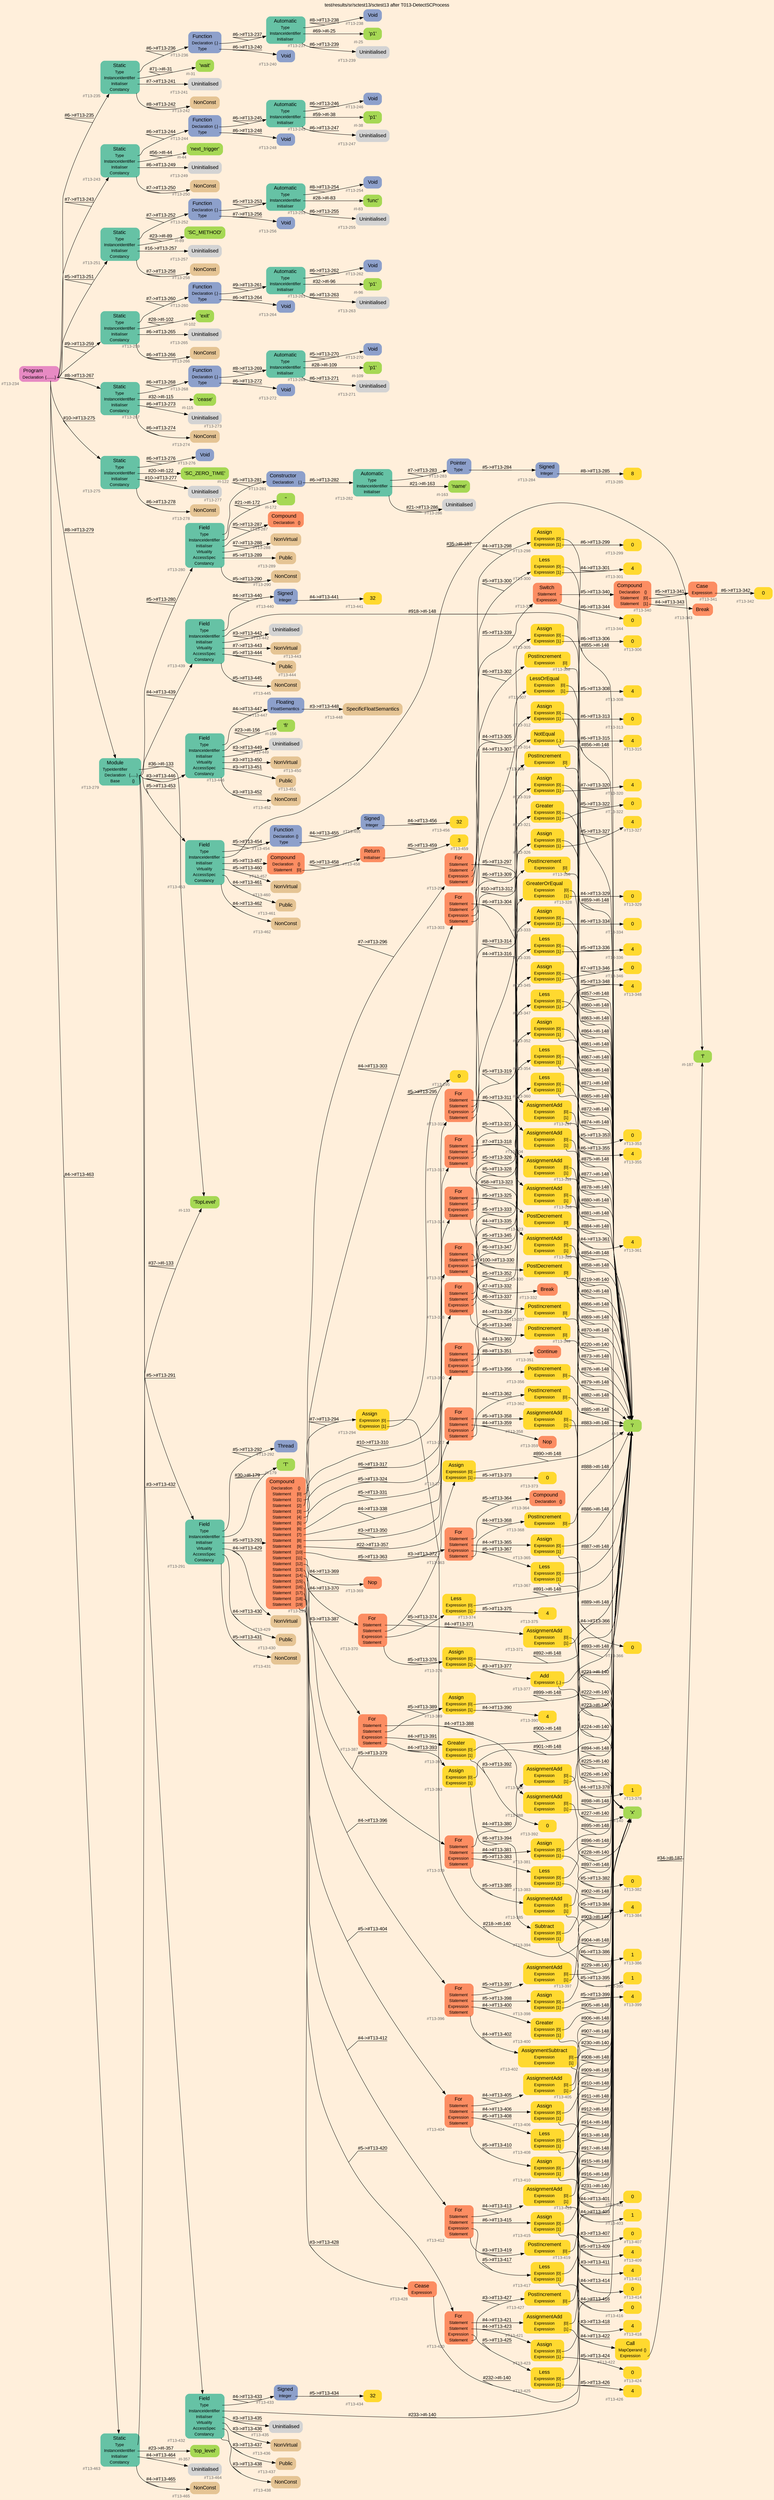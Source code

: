 digraph "test/results/sr/sctest13/sctest13 after T013-DetectSCProcess" {
label = "test/results/sr/sctest13/sctest13 after T013-DetectSCProcess"
labelloc = t
graph [
    rankdir = "LR"
    ranksep = 0.3
    bgcolor = antiquewhite1
    color = black
    fontcolor = black
    fontname = "Arial"
];
node [
    fontname = "Arial"
];
edge [
    fontname = "Arial"
];

// -------------------- node figure --------------------
// -------- block #T13-234 ----------
"#T13-234" [
    fillcolor = "/set28/4"
    xlabel = "#T13-234"
    fontsize = "12"
    fontcolor = grey40
    shape = "plaintext"
    label = <<TABLE BORDER="0" CELLBORDER="0" CELLSPACING="0">
     <TR><TD><FONT COLOR="black" POINT-SIZE="15">Program</FONT></TD></TR>
     <TR><TD><FONT COLOR="black" POINT-SIZE="12">Declaration</FONT></TD><TD PORT="port0"><FONT COLOR="black" POINT-SIZE="12">{........}</FONT></TD></TR>
    </TABLE>>
    style = "rounded,filled"
];

// -------- block #T13-235 ----------
"#T13-235" [
    fillcolor = "/set28/1"
    xlabel = "#T13-235"
    fontsize = "12"
    fontcolor = grey40
    shape = "plaintext"
    label = <<TABLE BORDER="0" CELLBORDER="0" CELLSPACING="0">
     <TR><TD><FONT COLOR="black" POINT-SIZE="15">Static</FONT></TD></TR>
     <TR><TD><FONT COLOR="black" POINT-SIZE="12">Type</FONT></TD><TD PORT="port0"></TD></TR>
     <TR><TD><FONT COLOR="black" POINT-SIZE="12">InstanceIdentifier</FONT></TD><TD PORT="port1"></TD></TR>
     <TR><TD><FONT COLOR="black" POINT-SIZE="12">Initialiser</FONT></TD><TD PORT="port2"></TD></TR>
     <TR><TD><FONT COLOR="black" POINT-SIZE="12">Constancy</FONT></TD><TD PORT="port3"></TD></TR>
    </TABLE>>
    style = "rounded,filled"
];

// -------- block #T13-236 ----------
"#T13-236" [
    fillcolor = "/set28/3"
    xlabel = "#T13-236"
    fontsize = "12"
    fontcolor = grey40
    shape = "plaintext"
    label = <<TABLE BORDER="0" CELLBORDER="0" CELLSPACING="0">
     <TR><TD><FONT COLOR="black" POINT-SIZE="15">Function</FONT></TD></TR>
     <TR><TD><FONT COLOR="black" POINT-SIZE="12">Declaration</FONT></TD><TD PORT="port0"><FONT COLOR="black" POINT-SIZE="12">{.}</FONT></TD></TR>
     <TR><TD><FONT COLOR="black" POINT-SIZE="12">Type</FONT></TD><TD PORT="port1"></TD></TR>
    </TABLE>>
    style = "rounded,filled"
];

// -------- block #T13-237 ----------
"#T13-237" [
    fillcolor = "/set28/1"
    xlabel = "#T13-237"
    fontsize = "12"
    fontcolor = grey40
    shape = "plaintext"
    label = <<TABLE BORDER="0" CELLBORDER="0" CELLSPACING="0">
     <TR><TD><FONT COLOR="black" POINT-SIZE="15">Automatic</FONT></TD></TR>
     <TR><TD><FONT COLOR="black" POINT-SIZE="12">Type</FONT></TD><TD PORT="port0"></TD></TR>
     <TR><TD><FONT COLOR="black" POINT-SIZE="12">InstanceIdentifier</FONT></TD><TD PORT="port1"></TD></TR>
     <TR><TD><FONT COLOR="black" POINT-SIZE="12">Initialiser</FONT></TD><TD PORT="port2"></TD></TR>
    </TABLE>>
    style = "rounded,filled"
];

// -------- block #T13-238 ----------
"#T13-238" [
    fillcolor = "/set28/3"
    xlabel = "#T13-238"
    fontsize = "12"
    fontcolor = grey40
    shape = "plaintext"
    label = <<TABLE BORDER="0" CELLBORDER="0" CELLSPACING="0">
     <TR><TD><FONT COLOR="black" POINT-SIZE="15">Void</FONT></TD></TR>
    </TABLE>>
    style = "rounded,filled"
];

// -------- block #I-25 ----------
"#I-25" [
    fillcolor = "/set28/5"
    xlabel = "#I-25"
    fontsize = "12"
    fontcolor = grey40
    shape = "plaintext"
    label = <<TABLE BORDER="0" CELLBORDER="0" CELLSPACING="0">
     <TR><TD><FONT COLOR="black" POINT-SIZE="15">'p1'</FONT></TD></TR>
    </TABLE>>
    style = "rounded,filled"
];

// -------- block #T13-239 ----------
"#T13-239" [
    xlabel = "#T13-239"
    fontsize = "12"
    fontcolor = grey40
    shape = "plaintext"
    label = <<TABLE BORDER="0" CELLBORDER="0" CELLSPACING="0">
     <TR><TD><FONT COLOR="black" POINT-SIZE="15">Uninitialised</FONT></TD></TR>
    </TABLE>>
    style = "rounded,filled"
];

// -------- block #T13-240 ----------
"#T13-240" [
    fillcolor = "/set28/3"
    xlabel = "#T13-240"
    fontsize = "12"
    fontcolor = grey40
    shape = "plaintext"
    label = <<TABLE BORDER="0" CELLBORDER="0" CELLSPACING="0">
     <TR><TD><FONT COLOR="black" POINT-SIZE="15">Void</FONT></TD></TR>
    </TABLE>>
    style = "rounded,filled"
];

// -------- block #I-31 ----------
"#I-31" [
    fillcolor = "/set28/5"
    xlabel = "#I-31"
    fontsize = "12"
    fontcolor = grey40
    shape = "plaintext"
    label = <<TABLE BORDER="0" CELLBORDER="0" CELLSPACING="0">
     <TR><TD><FONT COLOR="black" POINT-SIZE="15">'wait'</FONT></TD></TR>
    </TABLE>>
    style = "rounded,filled"
];

// -------- block #T13-241 ----------
"#T13-241" [
    xlabel = "#T13-241"
    fontsize = "12"
    fontcolor = grey40
    shape = "plaintext"
    label = <<TABLE BORDER="0" CELLBORDER="0" CELLSPACING="0">
     <TR><TD><FONT COLOR="black" POINT-SIZE="15">Uninitialised</FONT></TD></TR>
    </TABLE>>
    style = "rounded,filled"
];

// -------- block #T13-242 ----------
"#T13-242" [
    fillcolor = "/set28/7"
    xlabel = "#T13-242"
    fontsize = "12"
    fontcolor = grey40
    shape = "plaintext"
    label = <<TABLE BORDER="0" CELLBORDER="0" CELLSPACING="0">
     <TR><TD><FONT COLOR="black" POINT-SIZE="15">NonConst</FONT></TD></TR>
    </TABLE>>
    style = "rounded,filled"
];

// -------- block #T13-243 ----------
"#T13-243" [
    fillcolor = "/set28/1"
    xlabel = "#T13-243"
    fontsize = "12"
    fontcolor = grey40
    shape = "plaintext"
    label = <<TABLE BORDER="0" CELLBORDER="0" CELLSPACING="0">
     <TR><TD><FONT COLOR="black" POINT-SIZE="15">Static</FONT></TD></TR>
     <TR><TD><FONT COLOR="black" POINT-SIZE="12">Type</FONT></TD><TD PORT="port0"></TD></TR>
     <TR><TD><FONT COLOR="black" POINT-SIZE="12">InstanceIdentifier</FONT></TD><TD PORT="port1"></TD></TR>
     <TR><TD><FONT COLOR="black" POINT-SIZE="12">Initialiser</FONT></TD><TD PORT="port2"></TD></TR>
     <TR><TD><FONT COLOR="black" POINT-SIZE="12">Constancy</FONT></TD><TD PORT="port3"></TD></TR>
    </TABLE>>
    style = "rounded,filled"
];

// -------- block #T13-244 ----------
"#T13-244" [
    fillcolor = "/set28/3"
    xlabel = "#T13-244"
    fontsize = "12"
    fontcolor = grey40
    shape = "plaintext"
    label = <<TABLE BORDER="0" CELLBORDER="0" CELLSPACING="0">
     <TR><TD><FONT COLOR="black" POINT-SIZE="15">Function</FONT></TD></TR>
     <TR><TD><FONT COLOR="black" POINT-SIZE="12">Declaration</FONT></TD><TD PORT="port0"><FONT COLOR="black" POINT-SIZE="12">{.}</FONT></TD></TR>
     <TR><TD><FONT COLOR="black" POINT-SIZE="12">Type</FONT></TD><TD PORT="port1"></TD></TR>
    </TABLE>>
    style = "rounded,filled"
];

// -------- block #T13-245 ----------
"#T13-245" [
    fillcolor = "/set28/1"
    xlabel = "#T13-245"
    fontsize = "12"
    fontcolor = grey40
    shape = "plaintext"
    label = <<TABLE BORDER="0" CELLBORDER="0" CELLSPACING="0">
     <TR><TD><FONT COLOR="black" POINT-SIZE="15">Automatic</FONT></TD></TR>
     <TR><TD><FONT COLOR="black" POINT-SIZE="12">Type</FONT></TD><TD PORT="port0"></TD></TR>
     <TR><TD><FONT COLOR="black" POINT-SIZE="12">InstanceIdentifier</FONT></TD><TD PORT="port1"></TD></TR>
     <TR><TD><FONT COLOR="black" POINT-SIZE="12">Initialiser</FONT></TD><TD PORT="port2"></TD></TR>
    </TABLE>>
    style = "rounded,filled"
];

// -------- block #T13-246 ----------
"#T13-246" [
    fillcolor = "/set28/3"
    xlabel = "#T13-246"
    fontsize = "12"
    fontcolor = grey40
    shape = "plaintext"
    label = <<TABLE BORDER="0" CELLBORDER="0" CELLSPACING="0">
     <TR><TD><FONT COLOR="black" POINT-SIZE="15">Void</FONT></TD></TR>
    </TABLE>>
    style = "rounded,filled"
];

// -------- block #I-38 ----------
"#I-38" [
    fillcolor = "/set28/5"
    xlabel = "#I-38"
    fontsize = "12"
    fontcolor = grey40
    shape = "plaintext"
    label = <<TABLE BORDER="0" CELLBORDER="0" CELLSPACING="0">
     <TR><TD><FONT COLOR="black" POINT-SIZE="15">'p1'</FONT></TD></TR>
    </TABLE>>
    style = "rounded,filled"
];

// -------- block #T13-247 ----------
"#T13-247" [
    xlabel = "#T13-247"
    fontsize = "12"
    fontcolor = grey40
    shape = "plaintext"
    label = <<TABLE BORDER="0" CELLBORDER="0" CELLSPACING="0">
     <TR><TD><FONT COLOR="black" POINT-SIZE="15">Uninitialised</FONT></TD></TR>
    </TABLE>>
    style = "rounded,filled"
];

// -------- block #T13-248 ----------
"#T13-248" [
    fillcolor = "/set28/3"
    xlabel = "#T13-248"
    fontsize = "12"
    fontcolor = grey40
    shape = "plaintext"
    label = <<TABLE BORDER="0" CELLBORDER="0" CELLSPACING="0">
     <TR><TD><FONT COLOR="black" POINT-SIZE="15">Void</FONT></TD></TR>
    </TABLE>>
    style = "rounded,filled"
];

// -------- block #I-44 ----------
"#I-44" [
    fillcolor = "/set28/5"
    xlabel = "#I-44"
    fontsize = "12"
    fontcolor = grey40
    shape = "plaintext"
    label = <<TABLE BORDER="0" CELLBORDER="0" CELLSPACING="0">
     <TR><TD><FONT COLOR="black" POINT-SIZE="15">'next_trigger'</FONT></TD></TR>
    </TABLE>>
    style = "rounded,filled"
];

// -------- block #T13-249 ----------
"#T13-249" [
    xlabel = "#T13-249"
    fontsize = "12"
    fontcolor = grey40
    shape = "plaintext"
    label = <<TABLE BORDER="0" CELLBORDER="0" CELLSPACING="0">
     <TR><TD><FONT COLOR="black" POINT-SIZE="15">Uninitialised</FONT></TD></TR>
    </TABLE>>
    style = "rounded,filled"
];

// -------- block #T13-250 ----------
"#T13-250" [
    fillcolor = "/set28/7"
    xlabel = "#T13-250"
    fontsize = "12"
    fontcolor = grey40
    shape = "plaintext"
    label = <<TABLE BORDER="0" CELLBORDER="0" CELLSPACING="0">
     <TR><TD><FONT COLOR="black" POINT-SIZE="15">NonConst</FONT></TD></TR>
    </TABLE>>
    style = "rounded,filled"
];

// -------- block #T13-251 ----------
"#T13-251" [
    fillcolor = "/set28/1"
    xlabel = "#T13-251"
    fontsize = "12"
    fontcolor = grey40
    shape = "plaintext"
    label = <<TABLE BORDER="0" CELLBORDER="0" CELLSPACING="0">
     <TR><TD><FONT COLOR="black" POINT-SIZE="15">Static</FONT></TD></TR>
     <TR><TD><FONT COLOR="black" POINT-SIZE="12">Type</FONT></TD><TD PORT="port0"></TD></TR>
     <TR><TD><FONT COLOR="black" POINT-SIZE="12">InstanceIdentifier</FONT></TD><TD PORT="port1"></TD></TR>
     <TR><TD><FONT COLOR="black" POINT-SIZE="12">Initialiser</FONT></TD><TD PORT="port2"></TD></TR>
     <TR><TD><FONT COLOR="black" POINT-SIZE="12">Constancy</FONT></TD><TD PORT="port3"></TD></TR>
    </TABLE>>
    style = "rounded,filled"
];

// -------- block #T13-252 ----------
"#T13-252" [
    fillcolor = "/set28/3"
    xlabel = "#T13-252"
    fontsize = "12"
    fontcolor = grey40
    shape = "plaintext"
    label = <<TABLE BORDER="0" CELLBORDER="0" CELLSPACING="0">
     <TR><TD><FONT COLOR="black" POINT-SIZE="15">Function</FONT></TD></TR>
     <TR><TD><FONT COLOR="black" POINT-SIZE="12">Declaration</FONT></TD><TD PORT="port0"><FONT COLOR="black" POINT-SIZE="12">{.}</FONT></TD></TR>
     <TR><TD><FONT COLOR="black" POINT-SIZE="12">Type</FONT></TD><TD PORT="port1"></TD></TR>
    </TABLE>>
    style = "rounded,filled"
];

// -------- block #T13-253 ----------
"#T13-253" [
    fillcolor = "/set28/1"
    xlabel = "#T13-253"
    fontsize = "12"
    fontcolor = grey40
    shape = "plaintext"
    label = <<TABLE BORDER="0" CELLBORDER="0" CELLSPACING="0">
     <TR><TD><FONT COLOR="black" POINT-SIZE="15">Automatic</FONT></TD></TR>
     <TR><TD><FONT COLOR="black" POINT-SIZE="12">Type</FONT></TD><TD PORT="port0"></TD></TR>
     <TR><TD><FONT COLOR="black" POINT-SIZE="12">InstanceIdentifier</FONT></TD><TD PORT="port1"></TD></TR>
     <TR><TD><FONT COLOR="black" POINT-SIZE="12">Initialiser</FONT></TD><TD PORT="port2"></TD></TR>
    </TABLE>>
    style = "rounded,filled"
];

// -------- block #T13-254 ----------
"#T13-254" [
    fillcolor = "/set28/3"
    xlabel = "#T13-254"
    fontsize = "12"
    fontcolor = grey40
    shape = "plaintext"
    label = <<TABLE BORDER="0" CELLBORDER="0" CELLSPACING="0">
     <TR><TD><FONT COLOR="black" POINT-SIZE="15">Void</FONT></TD></TR>
    </TABLE>>
    style = "rounded,filled"
];

// -------- block #I-83 ----------
"#I-83" [
    fillcolor = "/set28/5"
    xlabel = "#I-83"
    fontsize = "12"
    fontcolor = grey40
    shape = "plaintext"
    label = <<TABLE BORDER="0" CELLBORDER="0" CELLSPACING="0">
     <TR><TD><FONT COLOR="black" POINT-SIZE="15">'func'</FONT></TD></TR>
    </TABLE>>
    style = "rounded,filled"
];

// -------- block #T13-255 ----------
"#T13-255" [
    xlabel = "#T13-255"
    fontsize = "12"
    fontcolor = grey40
    shape = "plaintext"
    label = <<TABLE BORDER="0" CELLBORDER="0" CELLSPACING="0">
     <TR><TD><FONT COLOR="black" POINT-SIZE="15">Uninitialised</FONT></TD></TR>
    </TABLE>>
    style = "rounded,filled"
];

// -------- block #T13-256 ----------
"#T13-256" [
    fillcolor = "/set28/3"
    xlabel = "#T13-256"
    fontsize = "12"
    fontcolor = grey40
    shape = "plaintext"
    label = <<TABLE BORDER="0" CELLBORDER="0" CELLSPACING="0">
     <TR><TD><FONT COLOR="black" POINT-SIZE="15">Void</FONT></TD></TR>
    </TABLE>>
    style = "rounded,filled"
];

// -------- block #I-89 ----------
"#I-89" [
    fillcolor = "/set28/5"
    xlabel = "#I-89"
    fontsize = "12"
    fontcolor = grey40
    shape = "plaintext"
    label = <<TABLE BORDER="0" CELLBORDER="0" CELLSPACING="0">
     <TR><TD><FONT COLOR="black" POINT-SIZE="15">'SC_METHOD'</FONT></TD></TR>
    </TABLE>>
    style = "rounded,filled"
];

// -------- block #T13-257 ----------
"#T13-257" [
    xlabel = "#T13-257"
    fontsize = "12"
    fontcolor = grey40
    shape = "plaintext"
    label = <<TABLE BORDER="0" CELLBORDER="0" CELLSPACING="0">
     <TR><TD><FONT COLOR="black" POINT-SIZE="15">Uninitialised</FONT></TD></TR>
    </TABLE>>
    style = "rounded,filled"
];

// -------- block #T13-258 ----------
"#T13-258" [
    fillcolor = "/set28/7"
    xlabel = "#T13-258"
    fontsize = "12"
    fontcolor = grey40
    shape = "plaintext"
    label = <<TABLE BORDER="0" CELLBORDER="0" CELLSPACING="0">
     <TR><TD><FONT COLOR="black" POINT-SIZE="15">NonConst</FONT></TD></TR>
    </TABLE>>
    style = "rounded,filled"
];

// -------- block #T13-259 ----------
"#T13-259" [
    fillcolor = "/set28/1"
    xlabel = "#T13-259"
    fontsize = "12"
    fontcolor = grey40
    shape = "plaintext"
    label = <<TABLE BORDER="0" CELLBORDER="0" CELLSPACING="0">
     <TR><TD><FONT COLOR="black" POINT-SIZE="15">Static</FONT></TD></TR>
     <TR><TD><FONT COLOR="black" POINT-SIZE="12">Type</FONT></TD><TD PORT="port0"></TD></TR>
     <TR><TD><FONT COLOR="black" POINT-SIZE="12">InstanceIdentifier</FONT></TD><TD PORT="port1"></TD></TR>
     <TR><TD><FONT COLOR="black" POINT-SIZE="12">Initialiser</FONT></TD><TD PORT="port2"></TD></TR>
     <TR><TD><FONT COLOR="black" POINT-SIZE="12">Constancy</FONT></TD><TD PORT="port3"></TD></TR>
    </TABLE>>
    style = "rounded,filled"
];

// -------- block #T13-260 ----------
"#T13-260" [
    fillcolor = "/set28/3"
    xlabel = "#T13-260"
    fontsize = "12"
    fontcolor = grey40
    shape = "plaintext"
    label = <<TABLE BORDER="0" CELLBORDER="0" CELLSPACING="0">
     <TR><TD><FONT COLOR="black" POINT-SIZE="15">Function</FONT></TD></TR>
     <TR><TD><FONT COLOR="black" POINT-SIZE="12">Declaration</FONT></TD><TD PORT="port0"><FONT COLOR="black" POINT-SIZE="12">{.}</FONT></TD></TR>
     <TR><TD><FONT COLOR="black" POINT-SIZE="12">Type</FONT></TD><TD PORT="port1"></TD></TR>
    </TABLE>>
    style = "rounded,filled"
];

// -------- block #T13-261 ----------
"#T13-261" [
    fillcolor = "/set28/1"
    xlabel = "#T13-261"
    fontsize = "12"
    fontcolor = grey40
    shape = "plaintext"
    label = <<TABLE BORDER="0" CELLBORDER="0" CELLSPACING="0">
     <TR><TD><FONT COLOR="black" POINT-SIZE="15">Automatic</FONT></TD></TR>
     <TR><TD><FONT COLOR="black" POINT-SIZE="12">Type</FONT></TD><TD PORT="port0"></TD></TR>
     <TR><TD><FONT COLOR="black" POINT-SIZE="12">InstanceIdentifier</FONT></TD><TD PORT="port1"></TD></TR>
     <TR><TD><FONT COLOR="black" POINT-SIZE="12">Initialiser</FONT></TD><TD PORT="port2"></TD></TR>
    </TABLE>>
    style = "rounded,filled"
];

// -------- block #T13-262 ----------
"#T13-262" [
    fillcolor = "/set28/3"
    xlabel = "#T13-262"
    fontsize = "12"
    fontcolor = grey40
    shape = "plaintext"
    label = <<TABLE BORDER="0" CELLBORDER="0" CELLSPACING="0">
     <TR><TD><FONT COLOR="black" POINT-SIZE="15">Void</FONT></TD></TR>
    </TABLE>>
    style = "rounded,filled"
];

// -------- block #I-96 ----------
"#I-96" [
    fillcolor = "/set28/5"
    xlabel = "#I-96"
    fontsize = "12"
    fontcolor = grey40
    shape = "plaintext"
    label = <<TABLE BORDER="0" CELLBORDER="0" CELLSPACING="0">
     <TR><TD><FONT COLOR="black" POINT-SIZE="15">'p1'</FONT></TD></TR>
    </TABLE>>
    style = "rounded,filled"
];

// -------- block #T13-263 ----------
"#T13-263" [
    xlabel = "#T13-263"
    fontsize = "12"
    fontcolor = grey40
    shape = "plaintext"
    label = <<TABLE BORDER="0" CELLBORDER="0" CELLSPACING="0">
     <TR><TD><FONT COLOR="black" POINT-SIZE="15">Uninitialised</FONT></TD></TR>
    </TABLE>>
    style = "rounded,filled"
];

// -------- block #T13-264 ----------
"#T13-264" [
    fillcolor = "/set28/3"
    xlabel = "#T13-264"
    fontsize = "12"
    fontcolor = grey40
    shape = "plaintext"
    label = <<TABLE BORDER="0" CELLBORDER="0" CELLSPACING="0">
     <TR><TD><FONT COLOR="black" POINT-SIZE="15">Void</FONT></TD></TR>
    </TABLE>>
    style = "rounded,filled"
];

// -------- block #I-102 ----------
"#I-102" [
    fillcolor = "/set28/5"
    xlabel = "#I-102"
    fontsize = "12"
    fontcolor = grey40
    shape = "plaintext"
    label = <<TABLE BORDER="0" CELLBORDER="0" CELLSPACING="0">
     <TR><TD><FONT COLOR="black" POINT-SIZE="15">'exit'</FONT></TD></TR>
    </TABLE>>
    style = "rounded,filled"
];

// -------- block #T13-265 ----------
"#T13-265" [
    xlabel = "#T13-265"
    fontsize = "12"
    fontcolor = grey40
    shape = "plaintext"
    label = <<TABLE BORDER="0" CELLBORDER="0" CELLSPACING="0">
     <TR><TD><FONT COLOR="black" POINT-SIZE="15">Uninitialised</FONT></TD></TR>
    </TABLE>>
    style = "rounded,filled"
];

// -------- block #T13-266 ----------
"#T13-266" [
    fillcolor = "/set28/7"
    xlabel = "#T13-266"
    fontsize = "12"
    fontcolor = grey40
    shape = "plaintext"
    label = <<TABLE BORDER="0" CELLBORDER="0" CELLSPACING="0">
     <TR><TD><FONT COLOR="black" POINT-SIZE="15">NonConst</FONT></TD></TR>
    </TABLE>>
    style = "rounded,filled"
];

// -------- block #T13-267 ----------
"#T13-267" [
    fillcolor = "/set28/1"
    xlabel = "#T13-267"
    fontsize = "12"
    fontcolor = grey40
    shape = "plaintext"
    label = <<TABLE BORDER="0" CELLBORDER="0" CELLSPACING="0">
     <TR><TD><FONT COLOR="black" POINT-SIZE="15">Static</FONT></TD></TR>
     <TR><TD><FONT COLOR="black" POINT-SIZE="12">Type</FONT></TD><TD PORT="port0"></TD></TR>
     <TR><TD><FONT COLOR="black" POINT-SIZE="12">InstanceIdentifier</FONT></TD><TD PORT="port1"></TD></TR>
     <TR><TD><FONT COLOR="black" POINT-SIZE="12">Initialiser</FONT></TD><TD PORT="port2"></TD></TR>
     <TR><TD><FONT COLOR="black" POINT-SIZE="12">Constancy</FONT></TD><TD PORT="port3"></TD></TR>
    </TABLE>>
    style = "rounded,filled"
];

// -------- block #T13-268 ----------
"#T13-268" [
    fillcolor = "/set28/3"
    xlabel = "#T13-268"
    fontsize = "12"
    fontcolor = grey40
    shape = "plaintext"
    label = <<TABLE BORDER="0" CELLBORDER="0" CELLSPACING="0">
     <TR><TD><FONT COLOR="black" POINT-SIZE="15">Function</FONT></TD></TR>
     <TR><TD><FONT COLOR="black" POINT-SIZE="12">Declaration</FONT></TD><TD PORT="port0"><FONT COLOR="black" POINT-SIZE="12">{.}</FONT></TD></TR>
     <TR><TD><FONT COLOR="black" POINT-SIZE="12">Type</FONT></TD><TD PORT="port1"></TD></TR>
    </TABLE>>
    style = "rounded,filled"
];

// -------- block #T13-269 ----------
"#T13-269" [
    fillcolor = "/set28/1"
    xlabel = "#T13-269"
    fontsize = "12"
    fontcolor = grey40
    shape = "plaintext"
    label = <<TABLE BORDER="0" CELLBORDER="0" CELLSPACING="0">
     <TR><TD><FONT COLOR="black" POINT-SIZE="15">Automatic</FONT></TD></TR>
     <TR><TD><FONT COLOR="black" POINT-SIZE="12">Type</FONT></TD><TD PORT="port0"></TD></TR>
     <TR><TD><FONT COLOR="black" POINT-SIZE="12">InstanceIdentifier</FONT></TD><TD PORT="port1"></TD></TR>
     <TR><TD><FONT COLOR="black" POINT-SIZE="12">Initialiser</FONT></TD><TD PORT="port2"></TD></TR>
    </TABLE>>
    style = "rounded,filled"
];

// -------- block #T13-270 ----------
"#T13-270" [
    fillcolor = "/set28/3"
    xlabel = "#T13-270"
    fontsize = "12"
    fontcolor = grey40
    shape = "plaintext"
    label = <<TABLE BORDER="0" CELLBORDER="0" CELLSPACING="0">
     <TR><TD><FONT COLOR="black" POINT-SIZE="15">Void</FONT></TD></TR>
    </TABLE>>
    style = "rounded,filled"
];

// -------- block #I-109 ----------
"#I-109" [
    fillcolor = "/set28/5"
    xlabel = "#I-109"
    fontsize = "12"
    fontcolor = grey40
    shape = "plaintext"
    label = <<TABLE BORDER="0" CELLBORDER="0" CELLSPACING="0">
     <TR><TD><FONT COLOR="black" POINT-SIZE="15">'p1'</FONT></TD></TR>
    </TABLE>>
    style = "rounded,filled"
];

// -------- block #T13-271 ----------
"#T13-271" [
    xlabel = "#T13-271"
    fontsize = "12"
    fontcolor = grey40
    shape = "plaintext"
    label = <<TABLE BORDER="0" CELLBORDER="0" CELLSPACING="0">
     <TR><TD><FONT COLOR="black" POINT-SIZE="15">Uninitialised</FONT></TD></TR>
    </TABLE>>
    style = "rounded,filled"
];

// -------- block #T13-272 ----------
"#T13-272" [
    fillcolor = "/set28/3"
    xlabel = "#T13-272"
    fontsize = "12"
    fontcolor = grey40
    shape = "plaintext"
    label = <<TABLE BORDER="0" CELLBORDER="0" CELLSPACING="0">
     <TR><TD><FONT COLOR="black" POINT-SIZE="15">Void</FONT></TD></TR>
    </TABLE>>
    style = "rounded,filled"
];

// -------- block #I-115 ----------
"#I-115" [
    fillcolor = "/set28/5"
    xlabel = "#I-115"
    fontsize = "12"
    fontcolor = grey40
    shape = "plaintext"
    label = <<TABLE BORDER="0" CELLBORDER="0" CELLSPACING="0">
     <TR><TD><FONT COLOR="black" POINT-SIZE="15">'cease'</FONT></TD></TR>
    </TABLE>>
    style = "rounded,filled"
];

// -------- block #T13-273 ----------
"#T13-273" [
    xlabel = "#T13-273"
    fontsize = "12"
    fontcolor = grey40
    shape = "plaintext"
    label = <<TABLE BORDER="0" CELLBORDER="0" CELLSPACING="0">
     <TR><TD><FONT COLOR="black" POINT-SIZE="15">Uninitialised</FONT></TD></TR>
    </TABLE>>
    style = "rounded,filled"
];

// -------- block #T13-274 ----------
"#T13-274" [
    fillcolor = "/set28/7"
    xlabel = "#T13-274"
    fontsize = "12"
    fontcolor = grey40
    shape = "plaintext"
    label = <<TABLE BORDER="0" CELLBORDER="0" CELLSPACING="0">
     <TR><TD><FONT COLOR="black" POINT-SIZE="15">NonConst</FONT></TD></TR>
    </TABLE>>
    style = "rounded,filled"
];

// -------- block #T13-275 ----------
"#T13-275" [
    fillcolor = "/set28/1"
    xlabel = "#T13-275"
    fontsize = "12"
    fontcolor = grey40
    shape = "plaintext"
    label = <<TABLE BORDER="0" CELLBORDER="0" CELLSPACING="0">
     <TR><TD><FONT COLOR="black" POINT-SIZE="15">Static</FONT></TD></TR>
     <TR><TD><FONT COLOR="black" POINT-SIZE="12">Type</FONT></TD><TD PORT="port0"></TD></TR>
     <TR><TD><FONT COLOR="black" POINT-SIZE="12">InstanceIdentifier</FONT></TD><TD PORT="port1"></TD></TR>
     <TR><TD><FONT COLOR="black" POINT-SIZE="12">Initialiser</FONT></TD><TD PORT="port2"></TD></TR>
     <TR><TD><FONT COLOR="black" POINT-SIZE="12">Constancy</FONT></TD><TD PORT="port3"></TD></TR>
    </TABLE>>
    style = "rounded,filled"
];

// -------- block #T13-276 ----------
"#T13-276" [
    fillcolor = "/set28/3"
    xlabel = "#T13-276"
    fontsize = "12"
    fontcolor = grey40
    shape = "plaintext"
    label = <<TABLE BORDER="0" CELLBORDER="0" CELLSPACING="0">
     <TR><TD><FONT COLOR="black" POINT-SIZE="15">Void</FONT></TD></TR>
    </TABLE>>
    style = "rounded,filled"
];

// -------- block #I-122 ----------
"#I-122" [
    fillcolor = "/set28/5"
    xlabel = "#I-122"
    fontsize = "12"
    fontcolor = grey40
    shape = "plaintext"
    label = <<TABLE BORDER="0" CELLBORDER="0" CELLSPACING="0">
     <TR><TD><FONT COLOR="black" POINT-SIZE="15">'SC_ZERO_TIME'</FONT></TD></TR>
    </TABLE>>
    style = "rounded,filled"
];

// -------- block #T13-277 ----------
"#T13-277" [
    xlabel = "#T13-277"
    fontsize = "12"
    fontcolor = grey40
    shape = "plaintext"
    label = <<TABLE BORDER="0" CELLBORDER="0" CELLSPACING="0">
     <TR><TD><FONT COLOR="black" POINT-SIZE="15">Uninitialised</FONT></TD></TR>
    </TABLE>>
    style = "rounded,filled"
];

// -------- block #T13-278 ----------
"#T13-278" [
    fillcolor = "/set28/7"
    xlabel = "#T13-278"
    fontsize = "12"
    fontcolor = grey40
    shape = "plaintext"
    label = <<TABLE BORDER="0" CELLBORDER="0" CELLSPACING="0">
     <TR><TD><FONT COLOR="black" POINT-SIZE="15">NonConst</FONT></TD></TR>
    </TABLE>>
    style = "rounded,filled"
];

// -------- block #T13-279 ----------
"#T13-279" [
    fillcolor = "/set28/1"
    xlabel = "#T13-279"
    fontsize = "12"
    fontcolor = grey40
    shape = "plaintext"
    label = <<TABLE BORDER="0" CELLBORDER="0" CELLSPACING="0">
     <TR><TD><FONT COLOR="black" POINT-SIZE="15">Module</FONT></TD></TR>
     <TR><TD><FONT COLOR="black" POINT-SIZE="12">TypeIdentifier</FONT></TD><TD PORT="port0"></TD></TR>
     <TR><TD><FONT COLOR="black" POINT-SIZE="12">Declaration</FONT></TD><TD PORT="port1"><FONT COLOR="black" POINT-SIZE="12">{......}</FONT></TD></TR>
     <TR><TD><FONT COLOR="black" POINT-SIZE="12">Base</FONT></TD><TD PORT="port2"><FONT COLOR="black" POINT-SIZE="12">{}</FONT></TD></TR>
    </TABLE>>
    style = "rounded,filled"
];

// -------- block #I-133 ----------
"#I-133" [
    fillcolor = "/set28/5"
    xlabel = "#I-133"
    fontsize = "12"
    fontcolor = grey40
    shape = "plaintext"
    label = <<TABLE BORDER="0" CELLBORDER="0" CELLSPACING="0">
     <TR><TD><FONT COLOR="black" POINT-SIZE="15">'TopLevel'</FONT></TD></TR>
    </TABLE>>
    style = "rounded,filled"
];

// -------- block #T13-280 ----------
"#T13-280" [
    fillcolor = "/set28/1"
    xlabel = "#T13-280"
    fontsize = "12"
    fontcolor = grey40
    shape = "plaintext"
    label = <<TABLE BORDER="0" CELLBORDER="0" CELLSPACING="0">
     <TR><TD><FONT COLOR="black" POINT-SIZE="15">Field</FONT></TD></TR>
     <TR><TD><FONT COLOR="black" POINT-SIZE="12">Type</FONT></TD><TD PORT="port0"></TD></TR>
     <TR><TD><FONT COLOR="black" POINT-SIZE="12">InstanceIdentifier</FONT></TD><TD PORT="port1"></TD></TR>
     <TR><TD><FONT COLOR="black" POINT-SIZE="12">Initialiser</FONT></TD><TD PORT="port2"></TD></TR>
     <TR><TD><FONT COLOR="black" POINT-SIZE="12">Virtuality</FONT></TD><TD PORT="port3"></TD></TR>
     <TR><TD><FONT COLOR="black" POINT-SIZE="12">AccessSpec</FONT></TD><TD PORT="port4"></TD></TR>
     <TR><TD><FONT COLOR="black" POINT-SIZE="12">Constancy</FONT></TD><TD PORT="port5"></TD></TR>
    </TABLE>>
    style = "rounded,filled"
];

// -------- block #T13-281 ----------
"#T13-281" [
    fillcolor = "/set28/3"
    xlabel = "#T13-281"
    fontsize = "12"
    fontcolor = grey40
    shape = "plaintext"
    label = <<TABLE BORDER="0" CELLBORDER="0" CELLSPACING="0">
     <TR><TD><FONT COLOR="black" POINT-SIZE="15">Constructor</FONT></TD></TR>
     <TR><TD><FONT COLOR="black" POINT-SIZE="12">Declaration</FONT></TD><TD PORT="port0"><FONT COLOR="black" POINT-SIZE="12">{.}</FONT></TD></TR>
    </TABLE>>
    style = "rounded,filled"
];

// -------- block #T13-282 ----------
"#T13-282" [
    fillcolor = "/set28/1"
    xlabel = "#T13-282"
    fontsize = "12"
    fontcolor = grey40
    shape = "plaintext"
    label = <<TABLE BORDER="0" CELLBORDER="0" CELLSPACING="0">
     <TR><TD><FONT COLOR="black" POINT-SIZE="15">Automatic</FONT></TD></TR>
     <TR><TD><FONT COLOR="black" POINT-SIZE="12">Type</FONT></TD><TD PORT="port0"></TD></TR>
     <TR><TD><FONT COLOR="black" POINT-SIZE="12">InstanceIdentifier</FONT></TD><TD PORT="port1"></TD></TR>
     <TR><TD><FONT COLOR="black" POINT-SIZE="12">Initialiser</FONT></TD><TD PORT="port2"></TD></TR>
    </TABLE>>
    style = "rounded,filled"
];

// -------- block #T13-283 ----------
"#T13-283" [
    fillcolor = "/set28/3"
    xlabel = "#T13-283"
    fontsize = "12"
    fontcolor = grey40
    shape = "plaintext"
    label = <<TABLE BORDER="0" CELLBORDER="0" CELLSPACING="0">
     <TR><TD><FONT COLOR="black" POINT-SIZE="15">Pointer</FONT></TD></TR>
     <TR><TD><FONT COLOR="black" POINT-SIZE="12">Type</FONT></TD><TD PORT="port0"></TD></TR>
    </TABLE>>
    style = "rounded,filled"
];

// -------- block #T13-284 ----------
"#T13-284" [
    fillcolor = "/set28/3"
    xlabel = "#T13-284"
    fontsize = "12"
    fontcolor = grey40
    shape = "plaintext"
    label = <<TABLE BORDER="0" CELLBORDER="0" CELLSPACING="0">
     <TR><TD><FONT COLOR="black" POINT-SIZE="15">Signed</FONT></TD></TR>
     <TR><TD><FONT COLOR="black" POINT-SIZE="12">Integer</FONT></TD><TD PORT="port0"></TD></TR>
    </TABLE>>
    style = "rounded,filled"
];

// -------- block #T13-285 ----------
"#T13-285" [
    fillcolor = "/set28/6"
    xlabel = "#T13-285"
    fontsize = "12"
    fontcolor = grey40
    shape = "plaintext"
    label = <<TABLE BORDER="0" CELLBORDER="0" CELLSPACING="0">
     <TR><TD><FONT COLOR="black" POINT-SIZE="15">8</FONT></TD></TR>
    </TABLE>>
    style = "rounded,filled"
];

// -------- block #I-163 ----------
"#I-163" [
    fillcolor = "/set28/5"
    xlabel = "#I-163"
    fontsize = "12"
    fontcolor = grey40
    shape = "plaintext"
    label = <<TABLE BORDER="0" CELLBORDER="0" CELLSPACING="0">
     <TR><TD><FONT COLOR="black" POINT-SIZE="15">'name'</FONT></TD></TR>
    </TABLE>>
    style = "rounded,filled"
];

// -------- block #T13-286 ----------
"#T13-286" [
    xlabel = "#T13-286"
    fontsize = "12"
    fontcolor = grey40
    shape = "plaintext"
    label = <<TABLE BORDER="0" CELLBORDER="0" CELLSPACING="0">
     <TR><TD><FONT COLOR="black" POINT-SIZE="15">Uninitialised</FONT></TD></TR>
    </TABLE>>
    style = "rounded,filled"
];

// -------- block #I-172 ----------
"#I-172" [
    fillcolor = "/set28/5"
    xlabel = "#I-172"
    fontsize = "12"
    fontcolor = grey40
    shape = "plaintext"
    label = <<TABLE BORDER="0" CELLBORDER="0" CELLSPACING="0">
     <TR><TD><FONT COLOR="black" POINT-SIZE="15">''</FONT></TD></TR>
    </TABLE>>
    style = "rounded,filled"
];

// -------- block #T13-287 ----------
"#T13-287" [
    fillcolor = "/set28/2"
    xlabel = "#T13-287"
    fontsize = "12"
    fontcolor = grey40
    shape = "plaintext"
    label = <<TABLE BORDER="0" CELLBORDER="0" CELLSPACING="0">
     <TR><TD><FONT COLOR="black" POINT-SIZE="15">Compound</FONT></TD></TR>
     <TR><TD><FONT COLOR="black" POINT-SIZE="12">Declaration</FONT></TD><TD PORT="port0"><FONT COLOR="black" POINT-SIZE="12">{}</FONT></TD></TR>
    </TABLE>>
    style = "rounded,filled"
];

// -------- block #T13-288 ----------
"#T13-288" [
    fillcolor = "/set28/7"
    xlabel = "#T13-288"
    fontsize = "12"
    fontcolor = grey40
    shape = "plaintext"
    label = <<TABLE BORDER="0" CELLBORDER="0" CELLSPACING="0">
     <TR><TD><FONT COLOR="black" POINT-SIZE="15">NonVirtual</FONT></TD></TR>
    </TABLE>>
    style = "rounded,filled"
];

// -------- block #T13-289 ----------
"#T13-289" [
    fillcolor = "/set28/7"
    xlabel = "#T13-289"
    fontsize = "12"
    fontcolor = grey40
    shape = "plaintext"
    label = <<TABLE BORDER="0" CELLBORDER="0" CELLSPACING="0">
     <TR><TD><FONT COLOR="black" POINT-SIZE="15">Public</FONT></TD></TR>
    </TABLE>>
    style = "rounded,filled"
];

// -------- block #T13-290 ----------
"#T13-290" [
    fillcolor = "/set28/7"
    xlabel = "#T13-290"
    fontsize = "12"
    fontcolor = grey40
    shape = "plaintext"
    label = <<TABLE BORDER="0" CELLBORDER="0" CELLSPACING="0">
     <TR><TD><FONT COLOR="black" POINT-SIZE="15">NonConst</FONT></TD></TR>
    </TABLE>>
    style = "rounded,filled"
];

// -------- block #T13-291 ----------
"#T13-291" [
    fillcolor = "/set28/1"
    xlabel = "#T13-291"
    fontsize = "12"
    fontcolor = grey40
    shape = "plaintext"
    label = <<TABLE BORDER="0" CELLBORDER="0" CELLSPACING="0">
     <TR><TD><FONT COLOR="black" POINT-SIZE="15">Field</FONT></TD></TR>
     <TR><TD><FONT COLOR="black" POINT-SIZE="12">Type</FONT></TD><TD PORT="port0"></TD></TR>
     <TR><TD><FONT COLOR="black" POINT-SIZE="12">InstanceIdentifier</FONT></TD><TD PORT="port1"></TD></TR>
     <TR><TD><FONT COLOR="black" POINT-SIZE="12">Initialiser</FONT></TD><TD PORT="port2"></TD></TR>
     <TR><TD><FONT COLOR="black" POINT-SIZE="12">Virtuality</FONT></TD><TD PORT="port3"></TD></TR>
     <TR><TD><FONT COLOR="black" POINT-SIZE="12">AccessSpec</FONT></TD><TD PORT="port4"></TD></TR>
     <TR><TD><FONT COLOR="black" POINT-SIZE="12">Constancy</FONT></TD><TD PORT="port5"></TD></TR>
    </TABLE>>
    style = "rounded,filled"
];

// -------- block #T13-292 ----------
"#T13-292" [
    fillcolor = "/set28/3"
    xlabel = "#T13-292"
    fontsize = "12"
    fontcolor = grey40
    shape = "plaintext"
    label = <<TABLE BORDER="0" CELLBORDER="0" CELLSPACING="0">
     <TR><TD><FONT COLOR="black" POINT-SIZE="15">Thread</FONT></TD></TR>
    </TABLE>>
    style = "rounded,filled"
];

// -------- block #I-179 ----------
"#I-179" [
    fillcolor = "/set28/5"
    xlabel = "#I-179"
    fontsize = "12"
    fontcolor = grey40
    shape = "plaintext"
    label = <<TABLE BORDER="0" CELLBORDER="0" CELLSPACING="0">
     <TR><TD><FONT COLOR="black" POINT-SIZE="15">'T'</FONT></TD></TR>
    </TABLE>>
    style = "rounded,filled"
];

// -------- block #T13-293 ----------
"#T13-293" [
    fillcolor = "/set28/2"
    xlabel = "#T13-293"
    fontsize = "12"
    fontcolor = grey40
    shape = "plaintext"
    label = <<TABLE BORDER="0" CELLBORDER="0" CELLSPACING="0">
     <TR><TD><FONT COLOR="black" POINT-SIZE="15">Compound</FONT></TD></TR>
     <TR><TD><FONT COLOR="black" POINT-SIZE="12">Declaration</FONT></TD><TD PORT="port0"><FONT COLOR="black" POINT-SIZE="12">{}</FONT></TD></TR>
     <TR><TD><FONT COLOR="black" POINT-SIZE="12">Statement</FONT></TD><TD PORT="port1"><FONT COLOR="black" POINT-SIZE="12">[0]</FONT></TD></TR>
     <TR><TD><FONT COLOR="black" POINT-SIZE="12">Statement</FONT></TD><TD PORT="port2"><FONT COLOR="black" POINT-SIZE="12">[1]</FONT></TD></TR>
     <TR><TD><FONT COLOR="black" POINT-SIZE="12">Statement</FONT></TD><TD PORT="port3"><FONT COLOR="black" POINT-SIZE="12">[2]</FONT></TD></TR>
     <TR><TD><FONT COLOR="black" POINT-SIZE="12">Statement</FONT></TD><TD PORT="port4"><FONT COLOR="black" POINT-SIZE="12">[3]</FONT></TD></TR>
     <TR><TD><FONT COLOR="black" POINT-SIZE="12">Statement</FONT></TD><TD PORT="port5"><FONT COLOR="black" POINT-SIZE="12">[4]</FONT></TD></TR>
     <TR><TD><FONT COLOR="black" POINT-SIZE="12">Statement</FONT></TD><TD PORT="port6"><FONT COLOR="black" POINT-SIZE="12">[5]</FONT></TD></TR>
     <TR><TD><FONT COLOR="black" POINT-SIZE="12">Statement</FONT></TD><TD PORT="port7"><FONT COLOR="black" POINT-SIZE="12">[6]</FONT></TD></TR>
     <TR><TD><FONT COLOR="black" POINT-SIZE="12">Statement</FONT></TD><TD PORT="port8"><FONT COLOR="black" POINT-SIZE="12">[7]</FONT></TD></TR>
     <TR><TD><FONT COLOR="black" POINT-SIZE="12">Statement</FONT></TD><TD PORT="port9"><FONT COLOR="black" POINT-SIZE="12">[8]</FONT></TD></TR>
     <TR><TD><FONT COLOR="black" POINT-SIZE="12">Statement</FONT></TD><TD PORT="port10"><FONT COLOR="black" POINT-SIZE="12">[9]</FONT></TD></TR>
     <TR><TD><FONT COLOR="black" POINT-SIZE="12">Statement</FONT></TD><TD PORT="port11"><FONT COLOR="black" POINT-SIZE="12">[10]</FONT></TD></TR>
     <TR><TD><FONT COLOR="black" POINT-SIZE="12">Statement</FONT></TD><TD PORT="port12"><FONT COLOR="black" POINT-SIZE="12">[11]</FONT></TD></TR>
     <TR><TD><FONT COLOR="black" POINT-SIZE="12">Statement</FONT></TD><TD PORT="port13"><FONT COLOR="black" POINT-SIZE="12">[12]</FONT></TD></TR>
     <TR><TD><FONT COLOR="black" POINT-SIZE="12">Statement</FONT></TD><TD PORT="port14"><FONT COLOR="black" POINT-SIZE="12">[13]</FONT></TD></TR>
     <TR><TD><FONT COLOR="black" POINT-SIZE="12">Statement</FONT></TD><TD PORT="port15"><FONT COLOR="black" POINT-SIZE="12">[14]</FONT></TD></TR>
     <TR><TD><FONT COLOR="black" POINT-SIZE="12">Statement</FONT></TD><TD PORT="port16"><FONT COLOR="black" POINT-SIZE="12">[15]</FONT></TD></TR>
     <TR><TD><FONT COLOR="black" POINT-SIZE="12">Statement</FONT></TD><TD PORT="port17"><FONT COLOR="black" POINT-SIZE="12">[16]</FONT></TD></TR>
     <TR><TD><FONT COLOR="black" POINT-SIZE="12">Statement</FONT></TD><TD PORT="port18"><FONT COLOR="black" POINT-SIZE="12">[17]</FONT></TD></TR>
     <TR><TD><FONT COLOR="black" POINT-SIZE="12">Statement</FONT></TD><TD PORT="port19"><FONT COLOR="black" POINT-SIZE="12">[18]</FONT></TD></TR>
     <TR><TD><FONT COLOR="black" POINT-SIZE="12">Statement</FONT></TD><TD PORT="port20"><FONT COLOR="black" POINT-SIZE="12">[19]</FONT></TD></TR>
    </TABLE>>
    style = "rounded,filled"
];

// -------- block #T13-294 ----------
"#T13-294" [
    fillcolor = "/set28/6"
    xlabel = "#T13-294"
    fontsize = "12"
    fontcolor = grey40
    shape = "plaintext"
    label = <<TABLE BORDER="0" CELLBORDER="0" CELLSPACING="0">
     <TR><TD><FONT COLOR="black" POINT-SIZE="15">Assign</FONT></TD></TR>
     <TR><TD><FONT COLOR="black" POINT-SIZE="12">Expression</FONT></TD><TD PORT="port0"><FONT COLOR="black" POINT-SIZE="12">[0]</FONT></TD></TR>
     <TR><TD><FONT COLOR="black" POINT-SIZE="12">Expression</FONT></TD><TD PORT="port1"><FONT COLOR="black" POINT-SIZE="12">[1]</FONT></TD></TR>
    </TABLE>>
    style = "rounded,filled"
];

// -------- block #I-140 ----------
"#I-140" [
    fillcolor = "/set28/5"
    xlabel = "#I-140"
    fontsize = "12"
    fontcolor = grey40
    shape = "plaintext"
    label = <<TABLE BORDER="0" CELLBORDER="0" CELLSPACING="0">
     <TR><TD><FONT COLOR="black" POINT-SIZE="15">'x'</FONT></TD></TR>
    </TABLE>>
    style = "rounded,filled"
];

// -------- block #T13-295 ----------
"#T13-295" [
    fillcolor = "/set28/6"
    xlabel = "#T13-295"
    fontsize = "12"
    fontcolor = grey40
    shape = "plaintext"
    label = <<TABLE BORDER="0" CELLBORDER="0" CELLSPACING="0">
     <TR><TD><FONT COLOR="black" POINT-SIZE="15">0</FONT></TD></TR>
    </TABLE>>
    style = "rounded,filled"
];

// -------- block #T13-296 ----------
"#T13-296" [
    fillcolor = "/set28/2"
    xlabel = "#T13-296"
    fontsize = "12"
    fontcolor = grey40
    shape = "plaintext"
    label = <<TABLE BORDER="0" CELLBORDER="0" CELLSPACING="0">
     <TR><TD><FONT COLOR="black" POINT-SIZE="15">For</FONT></TD></TR>
     <TR><TD><FONT COLOR="black" POINT-SIZE="12">Statement</FONT></TD><TD PORT="port0"></TD></TR>
     <TR><TD><FONT COLOR="black" POINT-SIZE="12">Statement</FONT></TD><TD PORT="port1"></TD></TR>
     <TR><TD><FONT COLOR="black" POINT-SIZE="12">Expression</FONT></TD><TD PORT="port2"></TD></TR>
     <TR><TD><FONT COLOR="black" POINT-SIZE="12">Statement</FONT></TD><TD PORT="port3"></TD></TR>
    </TABLE>>
    style = "rounded,filled"
];

// -------- block #T13-297 ----------
"#T13-297" [
    fillcolor = "/set28/6"
    xlabel = "#T13-297"
    fontsize = "12"
    fontcolor = grey40
    shape = "plaintext"
    label = <<TABLE BORDER="0" CELLBORDER="0" CELLSPACING="0">
     <TR><TD><FONT COLOR="black" POINT-SIZE="15">AssignmentAdd</FONT></TD></TR>
     <TR><TD><FONT COLOR="black" POINT-SIZE="12">Expression</FONT></TD><TD PORT="port0"><FONT COLOR="black" POINT-SIZE="12">[0]</FONT></TD></TR>
     <TR><TD><FONT COLOR="black" POINT-SIZE="12">Expression</FONT></TD><TD PORT="port1"><FONT COLOR="black" POINT-SIZE="12">[1]</FONT></TD></TR>
    </TABLE>>
    style = "rounded,filled"
];

// -------- block #I-148 ----------
"#I-148" [
    fillcolor = "/set28/5"
    xlabel = "#I-148"
    fontsize = "12"
    fontcolor = grey40
    shape = "plaintext"
    label = <<TABLE BORDER="0" CELLBORDER="0" CELLSPACING="0">
     <TR><TD><FONT COLOR="black" POINT-SIZE="15">'i'</FONT></TD></TR>
    </TABLE>>
    style = "rounded,filled"
];

// -------- block #T13-298 ----------
"#T13-298" [
    fillcolor = "/set28/6"
    xlabel = "#T13-298"
    fontsize = "12"
    fontcolor = grey40
    shape = "plaintext"
    label = <<TABLE BORDER="0" CELLBORDER="0" CELLSPACING="0">
     <TR><TD><FONT COLOR="black" POINT-SIZE="15">Assign</FONT></TD></TR>
     <TR><TD><FONT COLOR="black" POINT-SIZE="12">Expression</FONT></TD><TD PORT="port0"><FONT COLOR="black" POINT-SIZE="12">[0]</FONT></TD></TR>
     <TR><TD><FONT COLOR="black" POINT-SIZE="12">Expression</FONT></TD><TD PORT="port1"><FONT COLOR="black" POINT-SIZE="12">[1]</FONT></TD></TR>
    </TABLE>>
    style = "rounded,filled"
];

// -------- block #T13-299 ----------
"#T13-299" [
    fillcolor = "/set28/6"
    xlabel = "#T13-299"
    fontsize = "12"
    fontcolor = grey40
    shape = "plaintext"
    label = <<TABLE BORDER="0" CELLBORDER="0" CELLSPACING="0">
     <TR><TD><FONT COLOR="black" POINT-SIZE="15">0</FONT></TD></TR>
    </TABLE>>
    style = "rounded,filled"
];

// -------- block #T13-300 ----------
"#T13-300" [
    fillcolor = "/set28/6"
    xlabel = "#T13-300"
    fontsize = "12"
    fontcolor = grey40
    shape = "plaintext"
    label = <<TABLE BORDER="0" CELLBORDER="0" CELLSPACING="0">
     <TR><TD><FONT COLOR="black" POINT-SIZE="15">Less</FONT></TD></TR>
     <TR><TD><FONT COLOR="black" POINT-SIZE="12">Expression</FONT></TD><TD PORT="port0"><FONT COLOR="black" POINT-SIZE="12">[0]</FONT></TD></TR>
     <TR><TD><FONT COLOR="black" POINT-SIZE="12">Expression</FONT></TD><TD PORT="port1"><FONT COLOR="black" POINT-SIZE="12">[1]</FONT></TD></TR>
    </TABLE>>
    style = "rounded,filled"
];

// -------- block #T13-301 ----------
"#T13-301" [
    fillcolor = "/set28/6"
    xlabel = "#T13-301"
    fontsize = "12"
    fontcolor = grey40
    shape = "plaintext"
    label = <<TABLE BORDER="0" CELLBORDER="0" CELLSPACING="0">
     <TR><TD><FONT COLOR="black" POINT-SIZE="15">4</FONT></TD></TR>
    </TABLE>>
    style = "rounded,filled"
];

// -------- block #T13-302 ----------
"#T13-302" [
    fillcolor = "/set28/6"
    xlabel = "#T13-302"
    fontsize = "12"
    fontcolor = grey40
    shape = "plaintext"
    label = <<TABLE BORDER="0" CELLBORDER="0" CELLSPACING="0">
     <TR><TD><FONT COLOR="black" POINT-SIZE="15">PostIncrement</FONT></TD></TR>
     <TR><TD><FONT COLOR="black" POINT-SIZE="12">Expression</FONT></TD><TD PORT="port0"><FONT COLOR="black" POINT-SIZE="12">[0]</FONT></TD></TR>
    </TABLE>>
    style = "rounded,filled"
];

// -------- block #T13-303 ----------
"#T13-303" [
    fillcolor = "/set28/2"
    xlabel = "#T13-303"
    fontsize = "12"
    fontcolor = grey40
    shape = "plaintext"
    label = <<TABLE BORDER="0" CELLBORDER="0" CELLSPACING="0">
     <TR><TD><FONT COLOR="black" POINT-SIZE="15">For</FONT></TD></TR>
     <TR><TD><FONT COLOR="black" POINT-SIZE="12">Statement</FONT></TD><TD PORT="port0"></TD></TR>
     <TR><TD><FONT COLOR="black" POINT-SIZE="12">Statement</FONT></TD><TD PORT="port1"></TD></TR>
     <TR><TD><FONT COLOR="black" POINT-SIZE="12">Expression</FONT></TD><TD PORT="port2"></TD></TR>
     <TR><TD><FONT COLOR="black" POINT-SIZE="12">Statement</FONT></TD><TD PORT="port3"></TD></TR>
    </TABLE>>
    style = "rounded,filled"
];

// -------- block #T13-304 ----------
"#T13-304" [
    fillcolor = "/set28/6"
    xlabel = "#T13-304"
    fontsize = "12"
    fontcolor = grey40
    shape = "plaintext"
    label = <<TABLE BORDER="0" CELLBORDER="0" CELLSPACING="0">
     <TR><TD><FONT COLOR="black" POINT-SIZE="15">AssignmentAdd</FONT></TD></TR>
     <TR><TD><FONT COLOR="black" POINT-SIZE="12">Expression</FONT></TD><TD PORT="port0"><FONT COLOR="black" POINT-SIZE="12">[0]</FONT></TD></TR>
     <TR><TD><FONT COLOR="black" POINT-SIZE="12">Expression</FONT></TD><TD PORT="port1"><FONT COLOR="black" POINT-SIZE="12">[1]</FONT></TD></TR>
    </TABLE>>
    style = "rounded,filled"
];

// -------- block #T13-305 ----------
"#T13-305" [
    fillcolor = "/set28/6"
    xlabel = "#T13-305"
    fontsize = "12"
    fontcolor = grey40
    shape = "plaintext"
    label = <<TABLE BORDER="0" CELLBORDER="0" CELLSPACING="0">
     <TR><TD><FONT COLOR="black" POINT-SIZE="15">Assign</FONT></TD></TR>
     <TR><TD><FONT COLOR="black" POINT-SIZE="12">Expression</FONT></TD><TD PORT="port0"><FONT COLOR="black" POINT-SIZE="12">[0]</FONT></TD></TR>
     <TR><TD><FONT COLOR="black" POINT-SIZE="12">Expression</FONT></TD><TD PORT="port1"><FONT COLOR="black" POINT-SIZE="12">[1]</FONT></TD></TR>
    </TABLE>>
    style = "rounded,filled"
];

// -------- block #T13-306 ----------
"#T13-306" [
    fillcolor = "/set28/6"
    xlabel = "#T13-306"
    fontsize = "12"
    fontcolor = grey40
    shape = "plaintext"
    label = <<TABLE BORDER="0" CELLBORDER="0" CELLSPACING="0">
     <TR><TD><FONT COLOR="black" POINT-SIZE="15">0</FONT></TD></TR>
    </TABLE>>
    style = "rounded,filled"
];

// -------- block #T13-307 ----------
"#T13-307" [
    fillcolor = "/set28/6"
    xlabel = "#T13-307"
    fontsize = "12"
    fontcolor = grey40
    shape = "plaintext"
    label = <<TABLE BORDER="0" CELLBORDER="0" CELLSPACING="0">
     <TR><TD><FONT COLOR="black" POINT-SIZE="15">LessOrEqual</FONT></TD></TR>
     <TR><TD><FONT COLOR="black" POINT-SIZE="12">Expression</FONT></TD><TD PORT="port0"><FONT COLOR="black" POINT-SIZE="12">[0]</FONT></TD></TR>
     <TR><TD><FONT COLOR="black" POINT-SIZE="12">Expression</FONT></TD><TD PORT="port1"><FONT COLOR="black" POINT-SIZE="12">[1]</FONT></TD></TR>
    </TABLE>>
    style = "rounded,filled"
];

// -------- block #T13-308 ----------
"#T13-308" [
    fillcolor = "/set28/6"
    xlabel = "#T13-308"
    fontsize = "12"
    fontcolor = grey40
    shape = "plaintext"
    label = <<TABLE BORDER="0" CELLBORDER="0" CELLSPACING="0">
     <TR><TD><FONT COLOR="black" POINT-SIZE="15">4</FONT></TD></TR>
    </TABLE>>
    style = "rounded,filled"
];

// -------- block #T13-309 ----------
"#T13-309" [
    fillcolor = "/set28/6"
    xlabel = "#T13-309"
    fontsize = "12"
    fontcolor = grey40
    shape = "plaintext"
    label = <<TABLE BORDER="0" CELLBORDER="0" CELLSPACING="0">
     <TR><TD><FONT COLOR="black" POINT-SIZE="15">PostIncrement</FONT></TD></TR>
     <TR><TD><FONT COLOR="black" POINT-SIZE="12">Expression</FONT></TD><TD PORT="port0"><FONT COLOR="black" POINT-SIZE="12">[0]</FONT></TD></TR>
    </TABLE>>
    style = "rounded,filled"
];

// -------- block #T13-310 ----------
"#T13-310" [
    fillcolor = "/set28/2"
    xlabel = "#T13-310"
    fontsize = "12"
    fontcolor = grey40
    shape = "plaintext"
    label = <<TABLE BORDER="0" CELLBORDER="0" CELLSPACING="0">
     <TR><TD><FONT COLOR="black" POINT-SIZE="15">For</FONT></TD></TR>
     <TR><TD><FONT COLOR="black" POINT-SIZE="12">Statement</FONT></TD><TD PORT="port0"></TD></TR>
     <TR><TD><FONT COLOR="black" POINT-SIZE="12">Statement</FONT></TD><TD PORT="port1"></TD></TR>
     <TR><TD><FONT COLOR="black" POINT-SIZE="12">Expression</FONT></TD><TD PORT="port2"></TD></TR>
     <TR><TD><FONT COLOR="black" POINT-SIZE="12">Statement</FONT></TD><TD PORT="port3"></TD></TR>
    </TABLE>>
    style = "rounded,filled"
];

// -------- block #T13-311 ----------
"#T13-311" [
    fillcolor = "/set28/6"
    xlabel = "#T13-311"
    fontsize = "12"
    fontcolor = grey40
    shape = "plaintext"
    label = <<TABLE BORDER="0" CELLBORDER="0" CELLSPACING="0">
     <TR><TD><FONT COLOR="black" POINT-SIZE="15">AssignmentAdd</FONT></TD></TR>
     <TR><TD><FONT COLOR="black" POINT-SIZE="12">Expression</FONT></TD><TD PORT="port0"><FONT COLOR="black" POINT-SIZE="12">[0]</FONT></TD></TR>
     <TR><TD><FONT COLOR="black" POINT-SIZE="12">Expression</FONT></TD><TD PORT="port1"><FONT COLOR="black" POINT-SIZE="12">[1]</FONT></TD></TR>
    </TABLE>>
    style = "rounded,filled"
];

// -------- block #T13-312 ----------
"#T13-312" [
    fillcolor = "/set28/6"
    xlabel = "#T13-312"
    fontsize = "12"
    fontcolor = grey40
    shape = "plaintext"
    label = <<TABLE BORDER="0" CELLBORDER="0" CELLSPACING="0">
     <TR><TD><FONT COLOR="black" POINT-SIZE="15">Assign</FONT></TD></TR>
     <TR><TD><FONT COLOR="black" POINT-SIZE="12">Expression</FONT></TD><TD PORT="port0"><FONT COLOR="black" POINT-SIZE="12">[0]</FONT></TD></TR>
     <TR><TD><FONT COLOR="black" POINT-SIZE="12">Expression</FONT></TD><TD PORT="port1"><FONT COLOR="black" POINT-SIZE="12">[1]</FONT></TD></TR>
    </TABLE>>
    style = "rounded,filled"
];

// -------- block #T13-313 ----------
"#T13-313" [
    fillcolor = "/set28/6"
    xlabel = "#T13-313"
    fontsize = "12"
    fontcolor = grey40
    shape = "plaintext"
    label = <<TABLE BORDER="0" CELLBORDER="0" CELLSPACING="0">
     <TR><TD><FONT COLOR="black" POINT-SIZE="15">0</FONT></TD></TR>
    </TABLE>>
    style = "rounded,filled"
];

// -------- block #T13-314 ----------
"#T13-314" [
    fillcolor = "/set28/6"
    xlabel = "#T13-314"
    fontsize = "12"
    fontcolor = grey40
    shape = "plaintext"
    label = <<TABLE BORDER="0" CELLBORDER="0" CELLSPACING="0">
     <TR><TD><FONT COLOR="black" POINT-SIZE="15">NotEqual</FONT></TD></TR>
     <TR><TD><FONT COLOR="black" POINT-SIZE="12">Expression</FONT></TD><TD PORT="port0"><FONT COLOR="black" POINT-SIZE="12">{..}</FONT></TD></TR>
    </TABLE>>
    style = "rounded,filled"
];

// -------- block #T13-315 ----------
"#T13-315" [
    fillcolor = "/set28/6"
    xlabel = "#T13-315"
    fontsize = "12"
    fontcolor = grey40
    shape = "plaintext"
    label = <<TABLE BORDER="0" CELLBORDER="0" CELLSPACING="0">
     <TR><TD><FONT COLOR="black" POINT-SIZE="15">4</FONT></TD></TR>
    </TABLE>>
    style = "rounded,filled"
];

// -------- block #T13-316 ----------
"#T13-316" [
    fillcolor = "/set28/6"
    xlabel = "#T13-316"
    fontsize = "12"
    fontcolor = grey40
    shape = "plaintext"
    label = <<TABLE BORDER="0" CELLBORDER="0" CELLSPACING="0">
     <TR><TD><FONT COLOR="black" POINT-SIZE="15">PostIncrement</FONT></TD></TR>
     <TR><TD><FONT COLOR="black" POINT-SIZE="12">Expression</FONT></TD><TD PORT="port0"><FONT COLOR="black" POINT-SIZE="12">[0]</FONT></TD></TR>
    </TABLE>>
    style = "rounded,filled"
];

// -------- block #T13-317 ----------
"#T13-317" [
    fillcolor = "/set28/2"
    xlabel = "#T13-317"
    fontsize = "12"
    fontcolor = grey40
    shape = "plaintext"
    label = <<TABLE BORDER="0" CELLBORDER="0" CELLSPACING="0">
     <TR><TD><FONT COLOR="black" POINT-SIZE="15">For</FONT></TD></TR>
     <TR><TD><FONT COLOR="black" POINT-SIZE="12">Statement</FONT></TD><TD PORT="port0"></TD></TR>
     <TR><TD><FONT COLOR="black" POINT-SIZE="12">Statement</FONT></TD><TD PORT="port1"></TD></TR>
     <TR><TD><FONT COLOR="black" POINT-SIZE="12">Expression</FONT></TD><TD PORT="port2"></TD></TR>
     <TR><TD><FONT COLOR="black" POINT-SIZE="12">Statement</FONT></TD><TD PORT="port3"></TD></TR>
    </TABLE>>
    style = "rounded,filled"
];

// -------- block #T13-318 ----------
"#T13-318" [
    fillcolor = "/set28/6"
    xlabel = "#T13-318"
    fontsize = "12"
    fontcolor = grey40
    shape = "plaintext"
    label = <<TABLE BORDER="0" CELLBORDER="0" CELLSPACING="0">
     <TR><TD><FONT COLOR="black" POINT-SIZE="15">AssignmentAdd</FONT></TD></TR>
     <TR><TD><FONT COLOR="black" POINT-SIZE="12">Expression</FONT></TD><TD PORT="port0"><FONT COLOR="black" POINT-SIZE="12">[0]</FONT></TD></TR>
     <TR><TD><FONT COLOR="black" POINT-SIZE="12">Expression</FONT></TD><TD PORT="port1"><FONT COLOR="black" POINT-SIZE="12">[1]</FONT></TD></TR>
    </TABLE>>
    style = "rounded,filled"
];

// -------- block #T13-319 ----------
"#T13-319" [
    fillcolor = "/set28/6"
    xlabel = "#T13-319"
    fontsize = "12"
    fontcolor = grey40
    shape = "plaintext"
    label = <<TABLE BORDER="0" CELLBORDER="0" CELLSPACING="0">
     <TR><TD><FONT COLOR="black" POINT-SIZE="15">Assign</FONT></TD></TR>
     <TR><TD><FONT COLOR="black" POINT-SIZE="12">Expression</FONT></TD><TD PORT="port0"><FONT COLOR="black" POINT-SIZE="12">[0]</FONT></TD></TR>
     <TR><TD><FONT COLOR="black" POINT-SIZE="12">Expression</FONT></TD><TD PORT="port1"><FONT COLOR="black" POINT-SIZE="12">[1]</FONT></TD></TR>
    </TABLE>>
    style = "rounded,filled"
];

// -------- block #T13-320 ----------
"#T13-320" [
    fillcolor = "/set28/6"
    xlabel = "#T13-320"
    fontsize = "12"
    fontcolor = grey40
    shape = "plaintext"
    label = <<TABLE BORDER="0" CELLBORDER="0" CELLSPACING="0">
     <TR><TD><FONT COLOR="black" POINT-SIZE="15">4</FONT></TD></TR>
    </TABLE>>
    style = "rounded,filled"
];

// -------- block #T13-321 ----------
"#T13-321" [
    fillcolor = "/set28/6"
    xlabel = "#T13-321"
    fontsize = "12"
    fontcolor = grey40
    shape = "plaintext"
    label = <<TABLE BORDER="0" CELLBORDER="0" CELLSPACING="0">
     <TR><TD><FONT COLOR="black" POINT-SIZE="15">Greater</FONT></TD></TR>
     <TR><TD><FONT COLOR="black" POINT-SIZE="12">Expression</FONT></TD><TD PORT="port0"><FONT COLOR="black" POINT-SIZE="12">[0]</FONT></TD></TR>
     <TR><TD><FONT COLOR="black" POINT-SIZE="12">Expression</FONT></TD><TD PORT="port1"><FONT COLOR="black" POINT-SIZE="12">[1]</FONT></TD></TR>
    </TABLE>>
    style = "rounded,filled"
];

// -------- block #T13-322 ----------
"#T13-322" [
    fillcolor = "/set28/6"
    xlabel = "#T13-322"
    fontsize = "12"
    fontcolor = grey40
    shape = "plaintext"
    label = <<TABLE BORDER="0" CELLBORDER="0" CELLSPACING="0">
     <TR><TD><FONT COLOR="black" POINT-SIZE="15">0</FONT></TD></TR>
    </TABLE>>
    style = "rounded,filled"
];

// -------- block #T13-323 ----------
"#T13-323" [
    fillcolor = "/set28/6"
    xlabel = "#T13-323"
    fontsize = "12"
    fontcolor = grey40
    shape = "plaintext"
    label = <<TABLE BORDER="0" CELLBORDER="0" CELLSPACING="0">
     <TR><TD><FONT COLOR="black" POINT-SIZE="15">PostDecrement</FONT></TD></TR>
     <TR><TD><FONT COLOR="black" POINT-SIZE="12">Expression</FONT></TD><TD PORT="port0"><FONT COLOR="black" POINT-SIZE="12">[0]</FONT></TD></TR>
    </TABLE>>
    style = "rounded,filled"
];

// -------- block #T13-324 ----------
"#T13-324" [
    fillcolor = "/set28/2"
    xlabel = "#T13-324"
    fontsize = "12"
    fontcolor = grey40
    shape = "plaintext"
    label = <<TABLE BORDER="0" CELLBORDER="0" CELLSPACING="0">
     <TR><TD><FONT COLOR="black" POINT-SIZE="15">For</FONT></TD></TR>
     <TR><TD><FONT COLOR="black" POINT-SIZE="12">Statement</FONT></TD><TD PORT="port0"></TD></TR>
     <TR><TD><FONT COLOR="black" POINT-SIZE="12">Statement</FONT></TD><TD PORT="port1"></TD></TR>
     <TR><TD><FONT COLOR="black" POINT-SIZE="12">Expression</FONT></TD><TD PORT="port2"></TD></TR>
     <TR><TD><FONT COLOR="black" POINT-SIZE="12">Statement</FONT></TD><TD PORT="port3"></TD></TR>
    </TABLE>>
    style = "rounded,filled"
];

// -------- block #T13-325 ----------
"#T13-325" [
    fillcolor = "/set28/6"
    xlabel = "#T13-325"
    fontsize = "12"
    fontcolor = grey40
    shape = "plaintext"
    label = <<TABLE BORDER="0" CELLBORDER="0" CELLSPACING="0">
     <TR><TD><FONT COLOR="black" POINT-SIZE="15">AssignmentAdd</FONT></TD></TR>
     <TR><TD><FONT COLOR="black" POINT-SIZE="12">Expression</FONT></TD><TD PORT="port0"><FONT COLOR="black" POINT-SIZE="12">[0]</FONT></TD></TR>
     <TR><TD><FONT COLOR="black" POINT-SIZE="12">Expression</FONT></TD><TD PORT="port1"><FONT COLOR="black" POINT-SIZE="12">[1]</FONT></TD></TR>
    </TABLE>>
    style = "rounded,filled"
];

// -------- block #T13-326 ----------
"#T13-326" [
    fillcolor = "/set28/6"
    xlabel = "#T13-326"
    fontsize = "12"
    fontcolor = grey40
    shape = "plaintext"
    label = <<TABLE BORDER="0" CELLBORDER="0" CELLSPACING="0">
     <TR><TD><FONT COLOR="black" POINT-SIZE="15">Assign</FONT></TD></TR>
     <TR><TD><FONT COLOR="black" POINT-SIZE="12">Expression</FONT></TD><TD PORT="port0"><FONT COLOR="black" POINT-SIZE="12">[0]</FONT></TD></TR>
     <TR><TD><FONT COLOR="black" POINT-SIZE="12">Expression</FONT></TD><TD PORT="port1"><FONT COLOR="black" POINT-SIZE="12">[1]</FONT></TD></TR>
    </TABLE>>
    style = "rounded,filled"
];

// -------- block #T13-327 ----------
"#T13-327" [
    fillcolor = "/set28/6"
    xlabel = "#T13-327"
    fontsize = "12"
    fontcolor = grey40
    shape = "plaintext"
    label = <<TABLE BORDER="0" CELLBORDER="0" CELLSPACING="0">
     <TR><TD><FONT COLOR="black" POINT-SIZE="15">4</FONT></TD></TR>
    </TABLE>>
    style = "rounded,filled"
];

// -------- block #T13-328 ----------
"#T13-328" [
    fillcolor = "/set28/6"
    xlabel = "#T13-328"
    fontsize = "12"
    fontcolor = grey40
    shape = "plaintext"
    label = <<TABLE BORDER="0" CELLBORDER="0" CELLSPACING="0">
     <TR><TD><FONT COLOR="black" POINT-SIZE="15">GreaterOrEqual</FONT></TD></TR>
     <TR><TD><FONT COLOR="black" POINT-SIZE="12">Expression</FONT></TD><TD PORT="port0"><FONT COLOR="black" POINT-SIZE="12">[0]</FONT></TD></TR>
     <TR><TD><FONT COLOR="black" POINT-SIZE="12">Expression</FONT></TD><TD PORT="port1"><FONT COLOR="black" POINT-SIZE="12">[1]</FONT></TD></TR>
    </TABLE>>
    style = "rounded,filled"
];

// -------- block #T13-329 ----------
"#T13-329" [
    fillcolor = "/set28/6"
    xlabel = "#T13-329"
    fontsize = "12"
    fontcolor = grey40
    shape = "plaintext"
    label = <<TABLE BORDER="0" CELLBORDER="0" CELLSPACING="0">
     <TR><TD><FONT COLOR="black" POINT-SIZE="15">0</FONT></TD></TR>
    </TABLE>>
    style = "rounded,filled"
];

// -------- block #T13-330 ----------
"#T13-330" [
    fillcolor = "/set28/6"
    xlabel = "#T13-330"
    fontsize = "12"
    fontcolor = grey40
    shape = "plaintext"
    label = <<TABLE BORDER="0" CELLBORDER="0" CELLSPACING="0">
     <TR><TD><FONT COLOR="black" POINT-SIZE="15">PostDecrement</FONT></TD></TR>
     <TR><TD><FONT COLOR="black" POINT-SIZE="12">Expression</FONT></TD><TD PORT="port0"><FONT COLOR="black" POINT-SIZE="12">[0]</FONT></TD></TR>
    </TABLE>>
    style = "rounded,filled"
];

// -------- block #T13-331 ----------
"#T13-331" [
    fillcolor = "/set28/2"
    xlabel = "#T13-331"
    fontsize = "12"
    fontcolor = grey40
    shape = "plaintext"
    label = <<TABLE BORDER="0" CELLBORDER="0" CELLSPACING="0">
     <TR><TD><FONT COLOR="black" POINT-SIZE="15">For</FONT></TD></TR>
     <TR><TD><FONT COLOR="black" POINT-SIZE="12">Statement</FONT></TD><TD PORT="port0"></TD></TR>
     <TR><TD><FONT COLOR="black" POINT-SIZE="12">Statement</FONT></TD><TD PORT="port1"></TD></TR>
     <TR><TD><FONT COLOR="black" POINT-SIZE="12">Expression</FONT></TD><TD PORT="port2"></TD></TR>
     <TR><TD><FONT COLOR="black" POINT-SIZE="12">Statement</FONT></TD><TD PORT="port3"></TD></TR>
    </TABLE>>
    style = "rounded,filled"
];

// -------- block #T13-332 ----------
"#T13-332" [
    fillcolor = "/set28/2"
    xlabel = "#T13-332"
    fontsize = "12"
    fontcolor = grey40
    shape = "plaintext"
    label = <<TABLE BORDER="0" CELLBORDER="0" CELLSPACING="0">
     <TR><TD><FONT COLOR="black" POINT-SIZE="15">Break</FONT></TD></TR>
    </TABLE>>
    style = "rounded,filled"
];

// -------- block #T13-333 ----------
"#T13-333" [
    fillcolor = "/set28/6"
    xlabel = "#T13-333"
    fontsize = "12"
    fontcolor = grey40
    shape = "plaintext"
    label = <<TABLE BORDER="0" CELLBORDER="0" CELLSPACING="0">
     <TR><TD><FONT COLOR="black" POINT-SIZE="15">Assign</FONT></TD></TR>
     <TR><TD><FONT COLOR="black" POINT-SIZE="12">Expression</FONT></TD><TD PORT="port0"><FONT COLOR="black" POINT-SIZE="12">[0]</FONT></TD></TR>
     <TR><TD><FONT COLOR="black" POINT-SIZE="12">Expression</FONT></TD><TD PORT="port1"><FONT COLOR="black" POINT-SIZE="12">[1]</FONT></TD></TR>
    </TABLE>>
    style = "rounded,filled"
];

// -------- block #T13-334 ----------
"#T13-334" [
    fillcolor = "/set28/6"
    xlabel = "#T13-334"
    fontsize = "12"
    fontcolor = grey40
    shape = "plaintext"
    label = <<TABLE BORDER="0" CELLBORDER="0" CELLSPACING="0">
     <TR><TD><FONT COLOR="black" POINT-SIZE="15">0</FONT></TD></TR>
    </TABLE>>
    style = "rounded,filled"
];

// -------- block #T13-335 ----------
"#T13-335" [
    fillcolor = "/set28/6"
    xlabel = "#T13-335"
    fontsize = "12"
    fontcolor = grey40
    shape = "plaintext"
    label = <<TABLE BORDER="0" CELLBORDER="0" CELLSPACING="0">
     <TR><TD><FONT COLOR="black" POINT-SIZE="15">Less</FONT></TD></TR>
     <TR><TD><FONT COLOR="black" POINT-SIZE="12">Expression</FONT></TD><TD PORT="port0"><FONT COLOR="black" POINT-SIZE="12">[0]</FONT></TD></TR>
     <TR><TD><FONT COLOR="black" POINT-SIZE="12">Expression</FONT></TD><TD PORT="port1"><FONT COLOR="black" POINT-SIZE="12">[1]</FONT></TD></TR>
    </TABLE>>
    style = "rounded,filled"
];

// -------- block #T13-336 ----------
"#T13-336" [
    fillcolor = "/set28/6"
    xlabel = "#T13-336"
    fontsize = "12"
    fontcolor = grey40
    shape = "plaintext"
    label = <<TABLE BORDER="0" CELLBORDER="0" CELLSPACING="0">
     <TR><TD><FONT COLOR="black" POINT-SIZE="15">4</FONT></TD></TR>
    </TABLE>>
    style = "rounded,filled"
];

// -------- block #T13-337 ----------
"#T13-337" [
    fillcolor = "/set28/6"
    xlabel = "#T13-337"
    fontsize = "12"
    fontcolor = grey40
    shape = "plaintext"
    label = <<TABLE BORDER="0" CELLBORDER="0" CELLSPACING="0">
     <TR><TD><FONT COLOR="black" POINT-SIZE="15">PostIncrement</FONT></TD></TR>
     <TR><TD><FONT COLOR="black" POINT-SIZE="12">Expression</FONT></TD><TD PORT="port0"><FONT COLOR="black" POINT-SIZE="12">[0]</FONT></TD></TR>
    </TABLE>>
    style = "rounded,filled"
];

// -------- block #T13-338 ----------
"#T13-338" [
    fillcolor = "/set28/2"
    xlabel = "#T13-338"
    fontsize = "12"
    fontcolor = grey40
    shape = "plaintext"
    label = <<TABLE BORDER="0" CELLBORDER="0" CELLSPACING="0">
     <TR><TD><FONT COLOR="black" POINT-SIZE="15">For</FONT></TD></TR>
     <TR><TD><FONT COLOR="black" POINT-SIZE="12">Statement</FONT></TD><TD PORT="port0"></TD></TR>
     <TR><TD><FONT COLOR="black" POINT-SIZE="12">Statement</FONT></TD><TD PORT="port1"></TD></TR>
     <TR><TD><FONT COLOR="black" POINT-SIZE="12">Expression</FONT></TD><TD PORT="port2"></TD></TR>
     <TR><TD><FONT COLOR="black" POINT-SIZE="12">Statement</FONT></TD><TD PORT="port3"></TD></TR>
    </TABLE>>
    style = "rounded,filled"
];

// -------- block #T13-339 ----------
"#T13-339" [
    fillcolor = "/set28/2"
    xlabel = "#T13-339"
    fontsize = "12"
    fontcolor = grey40
    shape = "plaintext"
    label = <<TABLE BORDER="0" CELLBORDER="0" CELLSPACING="0">
     <TR><TD><FONT COLOR="black" POINT-SIZE="15">Switch</FONT></TD></TR>
     <TR><TD><FONT COLOR="black" POINT-SIZE="12">Statement</FONT></TD><TD PORT="port0"></TD></TR>
     <TR><TD><FONT COLOR="black" POINT-SIZE="12">Expression</FONT></TD><TD PORT="port1"></TD></TR>
    </TABLE>>
    style = "rounded,filled"
];

// -------- block #T13-340 ----------
"#T13-340" [
    fillcolor = "/set28/2"
    xlabel = "#T13-340"
    fontsize = "12"
    fontcolor = grey40
    shape = "plaintext"
    label = <<TABLE BORDER="0" CELLBORDER="0" CELLSPACING="0">
     <TR><TD><FONT COLOR="black" POINT-SIZE="15">Compound</FONT></TD></TR>
     <TR><TD><FONT COLOR="black" POINT-SIZE="12">Declaration</FONT></TD><TD PORT="port0"><FONT COLOR="black" POINT-SIZE="12">{}</FONT></TD></TR>
     <TR><TD><FONT COLOR="black" POINT-SIZE="12">Statement</FONT></TD><TD PORT="port1"><FONT COLOR="black" POINT-SIZE="12">[0]</FONT></TD></TR>
     <TR><TD><FONT COLOR="black" POINT-SIZE="12">Statement</FONT></TD><TD PORT="port2"><FONT COLOR="black" POINT-SIZE="12">[1]</FONT></TD></TR>
    </TABLE>>
    style = "rounded,filled"
];

// -------- block #T13-341 ----------
"#T13-341" [
    fillcolor = "/set28/2"
    xlabel = "#T13-341"
    fontsize = "12"
    fontcolor = grey40
    shape = "plaintext"
    label = <<TABLE BORDER="0" CELLBORDER="0" CELLSPACING="0">
     <TR><TD><FONT COLOR="black" POINT-SIZE="15">Case</FONT></TD></TR>
     <TR><TD><FONT COLOR="black" POINT-SIZE="12">Expression</FONT></TD><TD PORT="port0"></TD></TR>
    </TABLE>>
    style = "rounded,filled"
];

// -------- block #T13-342 ----------
"#T13-342" [
    fillcolor = "/set28/6"
    xlabel = "#T13-342"
    fontsize = "12"
    fontcolor = grey40
    shape = "plaintext"
    label = <<TABLE BORDER="0" CELLBORDER="0" CELLSPACING="0">
     <TR><TD><FONT COLOR="black" POINT-SIZE="15">0</FONT></TD></TR>
    </TABLE>>
    style = "rounded,filled"
];

// -------- block #T13-343 ----------
"#T13-343" [
    fillcolor = "/set28/2"
    xlabel = "#T13-343"
    fontsize = "12"
    fontcolor = grey40
    shape = "plaintext"
    label = <<TABLE BORDER="0" CELLBORDER="0" CELLSPACING="0">
     <TR><TD><FONT COLOR="black" POINT-SIZE="15">Break</FONT></TD></TR>
    </TABLE>>
    style = "rounded,filled"
];

// -------- block #T13-344 ----------
"#T13-344" [
    fillcolor = "/set28/6"
    xlabel = "#T13-344"
    fontsize = "12"
    fontcolor = grey40
    shape = "plaintext"
    label = <<TABLE BORDER="0" CELLBORDER="0" CELLSPACING="0">
     <TR><TD><FONT COLOR="black" POINT-SIZE="15">0</FONT></TD></TR>
    </TABLE>>
    style = "rounded,filled"
];

// -------- block #T13-345 ----------
"#T13-345" [
    fillcolor = "/set28/6"
    xlabel = "#T13-345"
    fontsize = "12"
    fontcolor = grey40
    shape = "plaintext"
    label = <<TABLE BORDER="0" CELLBORDER="0" CELLSPACING="0">
     <TR><TD><FONT COLOR="black" POINT-SIZE="15">Assign</FONT></TD></TR>
     <TR><TD><FONT COLOR="black" POINT-SIZE="12">Expression</FONT></TD><TD PORT="port0"><FONT COLOR="black" POINT-SIZE="12">[0]</FONT></TD></TR>
     <TR><TD><FONT COLOR="black" POINT-SIZE="12">Expression</FONT></TD><TD PORT="port1"><FONT COLOR="black" POINT-SIZE="12">[1]</FONT></TD></TR>
    </TABLE>>
    style = "rounded,filled"
];

// -------- block #T13-346 ----------
"#T13-346" [
    fillcolor = "/set28/6"
    xlabel = "#T13-346"
    fontsize = "12"
    fontcolor = grey40
    shape = "plaintext"
    label = <<TABLE BORDER="0" CELLBORDER="0" CELLSPACING="0">
     <TR><TD><FONT COLOR="black" POINT-SIZE="15">0</FONT></TD></TR>
    </TABLE>>
    style = "rounded,filled"
];

// -------- block #T13-347 ----------
"#T13-347" [
    fillcolor = "/set28/6"
    xlabel = "#T13-347"
    fontsize = "12"
    fontcolor = grey40
    shape = "plaintext"
    label = <<TABLE BORDER="0" CELLBORDER="0" CELLSPACING="0">
     <TR><TD><FONT COLOR="black" POINT-SIZE="15">Less</FONT></TD></TR>
     <TR><TD><FONT COLOR="black" POINT-SIZE="12">Expression</FONT></TD><TD PORT="port0"><FONT COLOR="black" POINT-SIZE="12">[0]</FONT></TD></TR>
     <TR><TD><FONT COLOR="black" POINT-SIZE="12">Expression</FONT></TD><TD PORT="port1"><FONT COLOR="black" POINT-SIZE="12">[1]</FONT></TD></TR>
    </TABLE>>
    style = "rounded,filled"
];

// -------- block #T13-348 ----------
"#T13-348" [
    fillcolor = "/set28/6"
    xlabel = "#T13-348"
    fontsize = "12"
    fontcolor = grey40
    shape = "plaintext"
    label = <<TABLE BORDER="0" CELLBORDER="0" CELLSPACING="0">
     <TR><TD><FONT COLOR="black" POINT-SIZE="15">4</FONT></TD></TR>
    </TABLE>>
    style = "rounded,filled"
];

// -------- block #T13-349 ----------
"#T13-349" [
    fillcolor = "/set28/6"
    xlabel = "#T13-349"
    fontsize = "12"
    fontcolor = grey40
    shape = "plaintext"
    label = <<TABLE BORDER="0" CELLBORDER="0" CELLSPACING="0">
     <TR><TD><FONT COLOR="black" POINT-SIZE="15">PostIncrement</FONT></TD></TR>
     <TR><TD><FONT COLOR="black" POINT-SIZE="12">Expression</FONT></TD><TD PORT="port0"><FONT COLOR="black" POINT-SIZE="12">[0]</FONT></TD></TR>
    </TABLE>>
    style = "rounded,filled"
];

// -------- block #T13-350 ----------
"#T13-350" [
    fillcolor = "/set28/2"
    xlabel = "#T13-350"
    fontsize = "12"
    fontcolor = grey40
    shape = "plaintext"
    label = <<TABLE BORDER="0" CELLBORDER="0" CELLSPACING="0">
     <TR><TD><FONT COLOR="black" POINT-SIZE="15">For</FONT></TD></TR>
     <TR><TD><FONT COLOR="black" POINT-SIZE="12">Statement</FONT></TD><TD PORT="port0"></TD></TR>
     <TR><TD><FONT COLOR="black" POINT-SIZE="12">Statement</FONT></TD><TD PORT="port1"></TD></TR>
     <TR><TD><FONT COLOR="black" POINT-SIZE="12">Expression</FONT></TD><TD PORT="port2"></TD></TR>
     <TR><TD><FONT COLOR="black" POINT-SIZE="12">Statement</FONT></TD><TD PORT="port3"></TD></TR>
    </TABLE>>
    style = "rounded,filled"
];

// -------- block #T13-351 ----------
"#T13-351" [
    fillcolor = "/set28/2"
    xlabel = "#T13-351"
    fontsize = "12"
    fontcolor = grey40
    shape = "plaintext"
    label = <<TABLE BORDER="0" CELLBORDER="0" CELLSPACING="0">
     <TR><TD><FONT COLOR="black" POINT-SIZE="15">Continue</FONT></TD></TR>
    </TABLE>>
    style = "rounded,filled"
];

// -------- block #T13-352 ----------
"#T13-352" [
    fillcolor = "/set28/6"
    xlabel = "#T13-352"
    fontsize = "12"
    fontcolor = grey40
    shape = "plaintext"
    label = <<TABLE BORDER="0" CELLBORDER="0" CELLSPACING="0">
     <TR><TD><FONT COLOR="black" POINT-SIZE="15">Assign</FONT></TD></TR>
     <TR><TD><FONT COLOR="black" POINT-SIZE="12">Expression</FONT></TD><TD PORT="port0"><FONT COLOR="black" POINT-SIZE="12">[0]</FONT></TD></TR>
     <TR><TD><FONT COLOR="black" POINT-SIZE="12">Expression</FONT></TD><TD PORT="port1"><FONT COLOR="black" POINT-SIZE="12">[1]</FONT></TD></TR>
    </TABLE>>
    style = "rounded,filled"
];

// -------- block #T13-353 ----------
"#T13-353" [
    fillcolor = "/set28/6"
    xlabel = "#T13-353"
    fontsize = "12"
    fontcolor = grey40
    shape = "plaintext"
    label = <<TABLE BORDER="0" CELLBORDER="0" CELLSPACING="0">
     <TR><TD><FONT COLOR="black" POINT-SIZE="15">0</FONT></TD></TR>
    </TABLE>>
    style = "rounded,filled"
];

// -------- block #T13-354 ----------
"#T13-354" [
    fillcolor = "/set28/6"
    xlabel = "#T13-354"
    fontsize = "12"
    fontcolor = grey40
    shape = "plaintext"
    label = <<TABLE BORDER="0" CELLBORDER="0" CELLSPACING="0">
     <TR><TD><FONT COLOR="black" POINT-SIZE="15">Less</FONT></TD></TR>
     <TR><TD><FONT COLOR="black" POINT-SIZE="12">Expression</FONT></TD><TD PORT="port0"><FONT COLOR="black" POINT-SIZE="12">[0]</FONT></TD></TR>
     <TR><TD><FONT COLOR="black" POINT-SIZE="12">Expression</FONT></TD><TD PORT="port1"><FONT COLOR="black" POINT-SIZE="12">[1]</FONT></TD></TR>
    </TABLE>>
    style = "rounded,filled"
];

// -------- block #T13-355 ----------
"#T13-355" [
    fillcolor = "/set28/6"
    xlabel = "#T13-355"
    fontsize = "12"
    fontcolor = grey40
    shape = "plaintext"
    label = <<TABLE BORDER="0" CELLBORDER="0" CELLSPACING="0">
     <TR><TD><FONT COLOR="black" POINT-SIZE="15">4</FONT></TD></TR>
    </TABLE>>
    style = "rounded,filled"
];

// -------- block #T13-356 ----------
"#T13-356" [
    fillcolor = "/set28/6"
    xlabel = "#T13-356"
    fontsize = "12"
    fontcolor = grey40
    shape = "plaintext"
    label = <<TABLE BORDER="0" CELLBORDER="0" CELLSPACING="0">
     <TR><TD><FONT COLOR="black" POINT-SIZE="15">PostIncrement</FONT></TD></TR>
     <TR><TD><FONT COLOR="black" POINT-SIZE="12">Expression</FONT></TD><TD PORT="port0"><FONT COLOR="black" POINT-SIZE="12">[0]</FONT></TD></TR>
    </TABLE>>
    style = "rounded,filled"
];

// -------- block #T13-357 ----------
"#T13-357" [
    fillcolor = "/set28/2"
    xlabel = "#T13-357"
    fontsize = "12"
    fontcolor = grey40
    shape = "plaintext"
    label = <<TABLE BORDER="0" CELLBORDER="0" CELLSPACING="0">
     <TR><TD><FONT COLOR="black" POINT-SIZE="15">For</FONT></TD></TR>
     <TR><TD><FONT COLOR="black" POINT-SIZE="12">Statement</FONT></TD><TD PORT="port0"></TD></TR>
     <TR><TD><FONT COLOR="black" POINT-SIZE="12">Statement</FONT></TD><TD PORT="port1"></TD></TR>
     <TR><TD><FONT COLOR="black" POINT-SIZE="12">Expression</FONT></TD><TD PORT="port2"></TD></TR>
     <TR><TD><FONT COLOR="black" POINT-SIZE="12">Statement</FONT></TD><TD PORT="port3"></TD></TR>
    </TABLE>>
    style = "rounded,filled"
];

// -------- block #T13-358 ----------
"#T13-358" [
    fillcolor = "/set28/6"
    xlabel = "#T13-358"
    fontsize = "12"
    fontcolor = grey40
    shape = "plaintext"
    label = <<TABLE BORDER="0" CELLBORDER="0" CELLSPACING="0">
     <TR><TD><FONT COLOR="black" POINT-SIZE="15">AssignmentAdd</FONT></TD></TR>
     <TR><TD><FONT COLOR="black" POINT-SIZE="12">Expression</FONT></TD><TD PORT="port0"><FONT COLOR="black" POINT-SIZE="12">[0]</FONT></TD></TR>
     <TR><TD><FONT COLOR="black" POINT-SIZE="12">Expression</FONT></TD><TD PORT="port1"><FONT COLOR="black" POINT-SIZE="12">[1]</FONT></TD></TR>
    </TABLE>>
    style = "rounded,filled"
];

// -------- block #T13-359 ----------
"#T13-359" [
    fillcolor = "/set28/2"
    xlabel = "#T13-359"
    fontsize = "12"
    fontcolor = grey40
    shape = "plaintext"
    label = <<TABLE BORDER="0" CELLBORDER="0" CELLSPACING="0">
     <TR><TD><FONT COLOR="black" POINT-SIZE="15">Nop</FONT></TD></TR>
    </TABLE>>
    style = "rounded,filled"
];

// -------- block #T13-360 ----------
"#T13-360" [
    fillcolor = "/set28/6"
    xlabel = "#T13-360"
    fontsize = "12"
    fontcolor = grey40
    shape = "plaintext"
    label = <<TABLE BORDER="0" CELLBORDER="0" CELLSPACING="0">
     <TR><TD><FONT COLOR="black" POINT-SIZE="15">Less</FONT></TD></TR>
     <TR><TD><FONT COLOR="black" POINT-SIZE="12">Expression</FONT></TD><TD PORT="port0"><FONT COLOR="black" POINT-SIZE="12">[0]</FONT></TD></TR>
     <TR><TD><FONT COLOR="black" POINT-SIZE="12">Expression</FONT></TD><TD PORT="port1"><FONT COLOR="black" POINT-SIZE="12">[1]</FONT></TD></TR>
    </TABLE>>
    style = "rounded,filled"
];

// -------- block #T13-361 ----------
"#T13-361" [
    fillcolor = "/set28/6"
    xlabel = "#T13-361"
    fontsize = "12"
    fontcolor = grey40
    shape = "plaintext"
    label = <<TABLE BORDER="0" CELLBORDER="0" CELLSPACING="0">
     <TR><TD><FONT COLOR="black" POINT-SIZE="15">4</FONT></TD></TR>
    </TABLE>>
    style = "rounded,filled"
];

// -------- block #T13-362 ----------
"#T13-362" [
    fillcolor = "/set28/6"
    xlabel = "#T13-362"
    fontsize = "12"
    fontcolor = grey40
    shape = "plaintext"
    label = <<TABLE BORDER="0" CELLBORDER="0" CELLSPACING="0">
     <TR><TD><FONT COLOR="black" POINT-SIZE="15">PostIncrement</FONT></TD></TR>
     <TR><TD><FONT COLOR="black" POINT-SIZE="12">Expression</FONT></TD><TD PORT="port0"><FONT COLOR="black" POINT-SIZE="12">[0]</FONT></TD></TR>
    </TABLE>>
    style = "rounded,filled"
];

// -------- block #T13-363 ----------
"#T13-363" [
    fillcolor = "/set28/2"
    xlabel = "#T13-363"
    fontsize = "12"
    fontcolor = grey40
    shape = "plaintext"
    label = <<TABLE BORDER="0" CELLBORDER="0" CELLSPACING="0">
     <TR><TD><FONT COLOR="black" POINT-SIZE="15">For</FONT></TD></TR>
     <TR><TD><FONT COLOR="black" POINT-SIZE="12">Statement</FONT></TD><TD PORT="port0"></TD></TR>
     <TR><TD><FONT COLOR="black" POINT-SIZE="12">Statement</FONT></TD><TD PORT="port1"></TD></TR>
     <TR><TD><FONT COLOR="black" POINT-SIZE="12">Expression</FONT></TD><TD PORT="port2"></TD></TR>
     <TR><TD><FONT COLOR="black" POINT-SIZE="12">Statement</FONT></TD><TD PORT="port3"></TD></TR>
    </TABLE>>
    style = "rounded,filled"
];

// -------- block #T13-364 ----------
"#T13-364" [
    fillcolor = "/set28/2"
    xlabel = "#T13-364"
    fontsize = "12"
    fontcolor = grey40
    shape = "plaintext"
    label = <<TABLE BORDER="0" CELLBORDER="0" CELLSPACING="0">
     <TR><TD><FONT COLOR="black" POINT-SIZE="15">Compound</FONT></TD></TR>
     <TR><TD><FONT COLOR="black" POINT-SIZE="12">Declaration</FONT></TD><TD PORT="port0"><FONT COLOR="black" POINT-SIZE="12">{}</FONT></TD></TR>
    </TABLE>>
    style = "rounded,filled"
];

// -------- block #T13-365 ----------
"#T13-365" [
    fillcolor = "/set28/6"
    xlabel = "#T13-365"
    fontsize = "12"
    fontcolor = grey40
    shape = "plaintext"
    label = <<TABLE BORDER="0" CELLBORDER="0" CELLSPACING="0">
     <TR><TD><FONT COLOR="black" POINT-SIZE="15">Assign</FONT></TD></TR>
     <TR><TD><FONT COLOR="black" POINT-SIZE="12">Expression</FONT></TD><TD PORT="port0"><FONT COLOR="black" POINT-SIZE="12">[0]</FONT></TD></TR>
     <TR><TD><FONT COLOR="black" POINT-SIZE="12">Expression</FONT></TD><TD PORT="port1"><FONT COLOR="black" POINT-SIZE="12">[1]</FONT></TD></TR>
    </TABLE>>
    style = "rounded,filled"
];

// -------- block #T13-366 ----------
"#T13-366" [
    fillcolor = "/set28/6"
    xlabel = "#T13-366"
    fontsize = "12"
    fontcolor = grey40
    shape = "plaintext"
    label = <<TABLE BORDER="0" CELLBORDER="0" CELLSPACING="0">
     <TR><TD><FONT COLOR="black" POINT-SIZE="15">0</FONT></TD></TR>
    </TABLE>>
    style = "rounded,filled"
];

// -------- block #T13-367 ----------
"#T13-367" [
    fillcolor = "/set28/6"
    xlabel = "#T13-367"
    fontsize = "12"
    fontcolor = grey40
    shape = "plaintext"
    label = <<TABLE BORDER="0" CELLBORDER="0" CELLSPACING="0">
     <TR><TD><FONT COLOR="black" POINT-SIZE="15">Less</FONT></TD></TR>
     <TR><TD><FONT COLOR="black" POINT-SIZE="12">Expression</FONT></TD><TD PORT="port0"><FONT COLOR="black" POINT-SIZE="12">[0]</FONT></TD></TR>
     <TR><TD><FONT COLOR="black" POINT-SIZE="12">Expression</FONT></TD><TD PORT="port1"><FONT COLOR="black" POINT-SIZE="12">[1]</FONT></TD></TR>
    </TABLE>>
    style = "rounded,filled"
];

// -------- block #T13-368 ----------
"#T13-368" [
    fillcolor = "/set28/6"
    xlabel = "#T13-368"
    fontsize = "12"
    fontcolor = grey40
    shape = "plaintext"
    label = <<TABLE BORDER="0" CELLBORDER="0" CELLSPACING="0">
     <TR><TD><FONT COLOR="black" POINT-SIZE="15">PostIncrement</FONT></TD></TR>
     <TR><TD><FONT COLOR="black" POINT-SIZE="12">Expression</FONT></TD><TD PORT="port0"><FONT COLOR="black" POINT-SIZE="12">[0]</FONT></TD></TR>
    </TABLE>>
    style = "rounded,filled"
];

// -------- block #T13-369 ----------
"#T13-369" [
    fillcolor = "/set28/2"
    xlabel = "#T13-369"
    fontsize = "12"
    fontcolor = grey40
    shape = "plaintext"
    label = <<TABLE BORDER="0" CELLBORDER="0" CELLSPACING="0">
     <TR><TD><FONT COLOR="black" POINT-SIZE="15">Nop</FONT></TD></TR>
    </TABLE>>
    style = "rounded,filled"
];

// -------- block #T13-370 ----------
"#T13-370" [
    fillcolor = "/set28/2"
    xlabel = "#T13-370"
    fontsize = "12"
    fontcolor = grey40
    shape = "plaintext"
    label = <<TABLE BORDER="0" CELLBORDER="0" CELLSPACING="0">
     <TR><TD><FONT COLOR="black" POINT-SIZE="15">For</FONT></TD></TR>
     <TR><TD><FONT COLOR="black" POINT-SIZE="12">Statement</FONT></TD><TD PORT="port0"></TD></TR>
     <TR><TD><FONT COLOR="black" POINT-SIZE="12">Statement</FONT></TD><TD PORT="port1"></TD></TR>
     <TR><TD><FONT COLOR="black" POINT-SIZE="12">Expression</FONT></TD><TD PORT="port2"></TD></TR>
     <TR><TD><FONT COLOR="black" POINT-SIZE="12">Statement</FONT></TD><TD PORT="port3"></TD></TR>
    </TABLE>>
    style = "rounded,filled"
];

// -------- block #T13-371 ----------
"#T13-371" [
    fillcolor = "/set28/6"
    xlabel = "#T13-371"
    fontsize = "12"
    fontcolor = grey40
    shape = "plaintext"
    label = <<TABLE BORDER="0" CELLBORDER="0" CELLSPACING="0">
     <TR><TD><FONT COLOR="black" POINT-SIZE="15">AssignmentAdd</FONT></TD></TR>
     <TR><TD><FONT COLOR="black" POINT-SIZE="12">Expression</FONT></TD><TD PORT="port0"><FONT COLOR="black" POINT-SIZE="12">[0]</FONT></TD></TR>
     <TR><TD><FONT COLOR="black" POINT-SIZE="12">Expression</FONT></TD><TD PORT="port1"><FONT COLOR="black" POINT-SIZE="12">[1]</FONT></TD></TR>
    </TABLE>>
    style = "rounded,filled"
];

// -------- block #T13-372 ----------
"#T13-372" [
    fillcolor = "/set28/6"
    xlabel = "#T13-372"
    fontsize = "12"
    fontcolor = grey40
    shape = "plaintext"
    label = <<TABLE BORDER="0" CELLBORDER="0" CELLSPACING="0">
     <TR><TD><FONT COLOR="black" POINT-SIZE="15">Assign</FONT></TD></TR>
     <TR><TD><FONT COLOR="black" POINT-SIZE="12">Expression</FONT></TD><TD PORT="port0"><FONT COLOR="black" POINT-SIZE="12">[0]</FONT></TD></TR>
     <TR><TD><FONT COLOR="black" POINT-SIZE="12">Expression</FONT></TD><TD PORT="port1"><FONT COLOR="black" POINT-SIZE="12">[1]</FONT></TD></TR>
    </TABLE>>
    style = "rounded,filled"
];

// -------- block #T13-373 ----------
"#T13-373" [
    fillcolor = "/set28/6"
    xlabel = "#T13-373"
    fontsize = "12"
    fontcolor = grey40
    shape = "plaintext"
    label = <<TABLE BORDER="0" CELLBORDER="0" CELLSPACING="0">
     <TR><TD><FONT COLOR="black" POINT-SIZE="15">0</FONT></TD></TR>
    </TABLE>>
    style = "rounded,filled"
];

// -------- block #T13-374 ----------
"#T13-374" [
    fillcolor = "/set28/6"
    xlabel = "#T13-374"
    fontsize = "12"
    fontcolor = grey40
    shape = "plaintext"
    label = <<TABLE BORDER="0" CELLBORDER="0" CELLSPACING="0">
     <TR><TD><FONT COLOR="black" POINT-SIZE="15">Less</FONT></TD></TR>
     <TR><TD><FONT COLOR="black" POINT-SIZE="12">Expression</FONT></TD><TD PORT="port0"><FONT COLOR="black" POINT-SIZE="12">[0]</FONT></TD></TR>
     <TR><TD><FONT COLOR="black" POINT-SIZE="12">Expression</FONT></TD><TD PORT="port1"><FONT COLOR="black" POINT-SIZE="12">[1]</FONT></TD></TR>
    </TABLE>>
    style = "rounded,filled"
];

// -------- block #T13-375 ----------
"#T13-375" [
    fillcolor = "/set28/6"
    xlabel = "#T13-375"
    fontsize = "12"
    fontcolor = grey40
    shape = "plaintext"
    label = <<TABLE BORDER="0" CELLBORDER="0" CELLSPACING="0">
     <TR><TD><FONT COLOR="black" POINT-SIZE="15">4</FONT></TD></TR>
    </TABLE>>
    style = "rounded,filled"
];

// -------- block #T13-376 ----------
"#T13-376" [
    fillcolor = "/set28/6"
    xlabel = "#T13-376"
    fontsize = "12"
    fontcolor = grey40
    shape = "plaintext"
    label = <<TABLE BORDER="0" CELLBORDER="0" CELLSPACING="0">
     <TR><TD><FONT COLOR="black" POINT-SIZE="15">Assign</FONT></TD></TR>
     <TR><TD><FONT COLOR="black" POINT-SIZE="12">Expression</FONT></TD><TD PORT="port0"><FONT COLOR="black" POINT-SIZE="12">[0]</FONT></TD></TR>
     <TR><TD><FONT COLOR="black" POINT-SIZE="12">Expression</FONT></TD><TD PORT="port1"><FONT COLOR="black" POINT-SIZE="12">[1]</FONT></TD></TR>
    </TABLE>>
    style = "rounded,filled"
];

// -------- block #T13-377 ----------
"#T13-377" [
    fillcolor = "/set28/6"
    xlabel = "#T13-377"
    fontsize = "12"
    fontcolor = grey40
    shape = "plaintext"
    label = <<TABLE BORDER="0" CELLBORDER="0" CELLSPACING="0">
     <TR><TD><FONT COLOR="black" POINT-SIZE="15">Add</FONT></TD></TR>
     <TR><TD><FONT COLOR="black" POINT-SIZE="12">Expression</FONT></TD><TD PORT="port0"><FONT COLOR="black" POINT-SIZE="12">{..}</FONT></TD></TR>
    </TABLE>>
    style = "rounded,filled"
];

// -------- block #T13-378 ----------
"#T13-378" [
    fillcolor = "/set28/6"
    xlabel = "#T13-378"
    fontsize = "12"
    fontcolor = grey40
    shape = "plaintext"
    label = <<TABLE BORDER="0" CELLBORDER="0" CELLSPACING="0">
     <TR><TD><FONT COLOR="black" POINT-SIZE="15">1</FONT></TD></TR>
    </TABLE>>
    style = "rounded,filled"
];

// -------- block #T13-379 ----------
"#T13-379" [
    fillcolor = "/set28/2"
    xlabel = "#T13-379"
    fontsize = "12"
    fontcolor = grey40
    shape = "plaintext"
    label = <<TABLE BORDER="0" CELLBORDER="0" CELLSPACING="0">
     <TR><TD><FONT COLOR="black" POINT-SIZE="15">For</FONT></TD></TR>
     <TR><TD><FONT COLOR="black" POINT-SIZE="12">Statement</FONT></TD><TD PORT="port0"></TD></TR>
     <TR><TD><FONT COLOR="black" POINT-SIZE="12">Statement</FONT></TD><TD PORT="port1"></TD></TR>
     <TR><TD><FONT COLOR="black" POINT-SIZE="12">Expression</FONT></TD><TD PORT="port2"></TD></TR>
     <TR><TD><FONT COLOR="black" POINT-SIZE="12">Statement</FONT></TD><TD PORT="port3"></TD></TR>
    </TABLE>>
    style = "rounded,filled"
];

// -------- block #T13-380 ----------
"#T13-380" [
    fillcolor = "/set28/6"
    xlabel = "#T13-380"
    fontsize = "12"
    fontcolor = grey40
    shape = "plaintext"
    label = <<TABLE BORDER="0" CELLBORDER="0" CELLSPACING="0">
     <TR><TD><FONT COLOR="black" POINT-SIZE="15">AssignmentAdd</FONT></TD></TR>
     <TR><TD><FONT COLOR="black" POINT-SIZE="12">Expression</FONT></TD><TD PORT="port0"><FONT COLOR="black" POINT-SIZE="12">[0]</FONT></TD></TR>
     <TR><TD><FONT COLOR="black" POINT-SIZE="12">Expression</FONT></TD><TD PORT="port1"><FONT COLOR="black" POINT-SIZE="12">[1]</FONT></TD></TR>
    </TABLE>>
    style = "rounded,filled"
];

// -------- block #T13-381 ----------
"#T13-381" [
    fillcolor = "/set28/6"
    xlabel = "#T13-381"
    fontsize = "12"
    fontcolor = grey40
    shape = "plaintext"
    label = <<TABLE BORDER="0" CELLBORDER="0" CELLSPACING="0">
     <TR><TD><FONT COLOR="black" POINT-SIZE="15">Assign</FONT></TD></TR>
     <TR><TD><FONT COLOR="black" POINT-SIZE="12">Expression</FONT></TD><TD PORT="port0"><FONT COLOR="black" POINT-SIZE="12">[0]</FONT></TD></TR>
     <TR><TD><FONT COLOR="black" POINT-SIZE="12">Expression</FONT></TD><TD PORT="port1"><FONT COLOR="black" POINT-SIZE="12">[1]</FONT></TD></TR>
    </TABLE>>
    style = "rounded,filled"
];

// -------- block #T13-382 ----------
"#T13-382" [
    fillcolor = "/set28/6"
    xlabel = "#T13-382"
    fontsize = "12"
    fontcolor = grey40
    shape = "plaintext"
    label = <<TABLE BORDER="0" CELLBORDER="0" CELLSPACING="0">
     <TR><TD><FONT COLOR="black" POINT-SIZE="15">0</FONT></TD></TR>
    </TABLE>>
    style = "rounded,filled"
];

// -------- block #T13-383 ----------
"#T13-383" [
    fillcolor = "/set28/6"
    xlabel = "#T13-383"
    fontsize = "12"
    fontcolor = grey40
    shape = "plaintext"
    label = <<TABLE BORDER="0" CELLBORDER="0" CELLSPACING="0">
     <TR><TD><FONT COLOR="black" POINT-SIZE="15">Less</FONT></TD></TR>
     <TR><TD><FONT COLOR="black" POINT-SIZE="12">Expression</FONT></TD><TD PORT="port0"><FONT COLOR="black" POINT-SIZE="12">[0]</FONT></TD></TR>
     <TR><TD><FONT COLOR="black" POINT-SIZE="12">Expression</FONT></TD><TD PORT="port1"><FONT COLOR="black" POINT-SIZE="12">[1]</FONT></TD></TR>
    </TABLE>>
    style = "rounded,filled"
];

// -------- block #T13-384 ----------
"#T13-384" [
    fillcolor = "/set28/6"
    xlabel = "#T13-384"
    fontsize = "12"
    fontcolor = grey40
    shape = "plaintext"
    label = <<TABLE BORDER="0" CELLBORDER="0" CELLSPACING="0">
     <TR><TD><FONT COLOR="black" POINT-SIZE="15">4</FONT></TD></TR>
    </TABLE>>
    style = "rounded,filled"
];

// -------- block #T13-385 ----------
"#T13-385" [
    fillcolor = "/set28/6"
    xlabel = "#T13-385"
    fontsize = "12"
    fontcolor = grey40
    shape = "plaintext"
    label = <<TABLE BORDER="0" CELLBORDER="0" CELLSPACING="0">
     <TR><TD><FONT COLOR="black" POINT-SIZE="15">AssignmentAdd</FONT></TD></TR>
     <TR><TD><FONT COLOR="black" POINT-SIZE="12">Expression</FONT></TD><TD PORT="port0"><FONT COLOR="black" POINT-SIZE="12">[0]</FONT></TD></TR>
     <TR><TD><FONT COLOR="black" POINT-SIZE="12">Expression</FONT></TD><TD PORT="port1"><FONT COLOR="black" POINT-SIZE="12">[1]</FONT></TD></TR>
    </TABLE>>
    style = "rounded,filled"
];

// -------- block #T13-386 ----------
"#T13-386" [
    fillcolor = "/set28/6"
    xlabel = "#T13-386"
    fontsize = "12"
    fontcolor = grey40
    shape = "plaintext"
    label = <<TABLE BORDER="0" CELLBORDER="0" CELLSPACING="0">
     <TR><TD><FONT COLOR="black" POINT-SIZE="15">1</FONT></TD></TR>
    </TABLE>>
    style = "rounded,filled"
];

// -------- block #T13-387 ----------
"#T13-387" [
    fillcolor = "/set28/2"
    xlabel = "#T13-387"
    fontsize = "12"
    fontcolor = grey40
    shape = "plaintext"
    label = <<TABLE BORDER="0" CELLBORDER="0" CELLSPACING="0">
     <TR><TD><FONT COLOR="black" POINT-SIZE="15">For</FONT></TD></TR>
     <TR><TD><FONT COLOR="black" POINT-SIZE="12">Statement</FONT></TD><TD PORT="port0"></TD></TR>
     <TR><TD><FONT COLOR="black" POINT-SIZE="12">Statement</FONT></TD><TD PORT="port1"></TD></TR>
     <TR><TD><FONT COLOR="black" POINT-SIZE="12">Expression</FONT></TD><TD PORT="port2"></TD></TR>
     <TR><TD><FONT COLOR="black" POINT-SIZE="12">Statement</FONT></TD><TD PORT="port3"></TD></TR>
    </TABLE>>
    style = "rounded,filled"
];

// -------- block #T13-388 ----------
"#T13-388" [
    fillcolor = "/set28/6"
    xlabel = "#T13-388"
    fontsize = "12"
    fontcolor = grey40
    shape = "plaintext"
    label = <<TABLE BORDER="0" CELLBORDER="0" CELLSPACING="0">
     <TR><TD><FONT COLOR="black" POINT-SIZE="15">AssignmentAdd</FONT></TD></TR>
     <TR><TD><FONT COLOR="black" POINT-SIZE="12">Expression</FONT></TD><TD PORT="port0"><FONT COLOR="black" POINT-SIZE="12">[0]</FONT></TD></TR>
     <TR><TD><FONT COLOR="black" POINT-SIZE="12">Expression</FONT></TD><TD PORT="port1"><FONT COLOR="black" POINT-SIZE="12">[1]</FONT></TD></TR>
    </TABLE>>
    style = "rounded,filled"
];

// -------- block #T13-389 ----------
"#T13-389" [
    fillcolor = "/set28/6"
    xlabel = "#T13-389"
    fontsize = "12"
    fontcolor = grey40
    shape = "plaintext"
    label = <<TABLE BORDER="0" CELLBORDER="0" CELLSPACING="0">
     <TR><TD><FONT COLOR="black" POINT-SIZE="15">Assign</FONT></TD></TR>
     <TR><TD><FONT COLOR="black" POINT-SIZE="12">Expression</FONT></TD><TD PORT="port0"><FONT COLOR="black" POINT-SIZE="12">[0]</FONT></TD></TR>
     <TR><TD><FONT COLOR="black" POINT-SIZE="12">Expression</FONT></TD><TD PORT="port1"><FONT COLOR="black" POINT-SIZE="12">[1]</FONT></TD></TR>
    </TABLE>>
    style = "rounded,filled"
];

// -------- block #T13-390 ----------
"#T13-390" [
    fillcolor = "/set28/6"
    xlabel = "#T13-390"
    fontsize = "12"
    fontcolor = grey40
    shape = "plaintext"
    label = <<TABLE BORDER="0" CELLBORDER="0" CELLSPACING="0">
     <TR><TD><FONT COLOR="black" POINT-SIZE="15">4</FONT></TD></TR>
    </TABLE>>
    style = "rounded,filled"
];

// -------- block #T13-391 ----------
"#T13-391" [
    fillcolor = "/set28/6"
    xlabel = "#T13-391"
    fontsize = "12"
    fontcolor = grey40
    shape = "plaintext"
    label = <<TABLE BORDER="0" CELLBORDER="0" CELLSPACING="0">
     <TR><TD><FONT COLOR="black" POINT-SIZE="15">Greater</FONT></TD></TR>
     <TR><TD><FONT COLOR="black" POINT-SIZE="12">Expression</FONT></TD><TD PORT="port0"><FONT COLOR="black" POINT-SIZE="12">[0]</FONT></TD></TR>
     <TR><TD><FONT COLOR="black" POINT-SIZE="12">Expression</FONT></TD><TD PORT="port1"><FONT COLOR="black" POINT-SIZE="12">[1]</FONT></TD></TR>
    </TABLE>>
    style = "rounded,filled"
];

// -------- block #T13-392 ----------
"#T13-392" [
    fillcolor = "/set28/6"
    xlabel = "#T13-392"
    fontsize = "12"
    fontcolor = grey40
    shape = "plaintext"
    label = <<TABLE BORDER="0" CELLBORDER="0" CELLSPACING="0">
     <TR><TD><FONT COLOR="black" POINT-SIZE="15">0</FONT></TD></TR>
    </TABLE>>
    style = "rounded,filled"
];

// -------- block #T13-393 ----------
"#T13-393" [
    fillcolor = "/set28/6"
    xlabel = "#T13-393"
    fontsize = "12"
    fontcolor = grey40
    shape = "plaintext"
    label = <<TABLE BORDER="0" CELLBORDER="0" CELLSPACING="0">
     <TR><TD><FONT COLOR="black" POINT-SIZE="15">Assign</FONT></TD></TR>
     <TR><TD><FONT COLOR="black" POINT-SIZE="12">Expression</FONT></TD><TD PORT="port0"><FONT COLOR="black" POINT-SIZE="12">[0]</FONT></TD></TR>
     <TR><TD><FONT COLOR="black" POINT-SIZE="12">Expression</FONT></TD><TD PORT="port1"><FONT COLOR="black" POINT-SIZE="12">[1]</FONT></TD></TR>
    </TABLE>>
    style = "rounded,filled"
];

// -------- block #T13-394 ----------
"#T13-394" [
    fillcolor = "/set28/6"
    xlabel = "#T13-394"
    fontsize = "12"
    fontcolor = grey40
    shape = "plaintext"
    label = <<TABLE BORDER="0" CELLBORDER="0" CELLSPACING="0">
     <TR><TD><FONT COLOR="black" POINT-SIZE="15">Subtract</FONT></TD></TR>
     <TR><TD><FONT COLOR="black" POINT-SIZE="12">Expression</FONT></TD><TD PORT="port0"><FONT COLOR="black" POINT-SIZE="12">[0]</FONT></TD></TR>
     <TR><TD><FONT COLOR="black" POINT-SIZE="12">Expression</FONT></TD><TD PORT="port1"><FONT COLOR="black" POINT-SIZE="12">[1]</FONT></TD></TR>
    </TABLE>>
    style = "rounded,filled"
];

// -------- block #T13-395 ----------
"#T13-395" [
    fillcolor = "/set28/6"
    xlabel = "#T13-395"
    fontsize = "12"
    fontcolor = grey40
    shape = "plaintext"
    label = <<TABLE BORDER="0" CELLBORDER="0" CELLSPACING="0">
     <TR><TD><FONT COLOR="black" POINT-SIZE="15">1</FONT></TD></TR>
    </TABLE>>
    style = "rounded,filled"
];

// -------- block #T13-396 ----------
"#T13-396" [
    fillcolor = "/set28/2"
    xlabel = "#T13-396"
    fontsize = "12"
    fontcolor = grey40
    shape = "plaintext"
    label = <<TABLE BORDER="0" CELLBORDER="0" CELLSPACING="0">
     <TR><TD><FONT COLOR="black" POINT-SIZE="15">For</FONT></TD></TR>
     <TR><TD><FONT COLOR="black" POINT-SIZE="12">Statement</FONT></TD><TD PORT="port0"></TD></TR>
     <TR><TD><FONT COLOR="black" POINT-SIZE="12">Statement</FONT></TD><TD PORT="port1"></TD></TR>
     <TR><TD><FONT COLOR="black" POINT-SIZE="12">Expression</FONT></TD><TD PORT="port2"></TD></TR>
     <TR><TD><FONT COLOR="black" POINT-SIZE="12">Statement</FONT></TD><TD PORT="port3"></TD></TR>
    </TABLE>>
    style = "rounded,filled"
];

// -------- block #T13-397 ----------
"#T13-397" [
    fillcolor = "/set28/6"
    xlabel = "#T13-397"
    fontsize = "12"
    fontcolor = grey40
    shape = "plaintext"
    label = <<TABLE BORDER="0" CELLBORDER="0" CELLSPACING="0">
     <TR><TD><FONT COLOR="black" POINT-SIZE="15">AssignmentAdd</FONT></TD></TR>
     <TR><TD><FONT COLOR="black" POINT-SIZE="12">Expression</FONT></TD><TD PORT="port0"><FONT COLOR="black" POINT-SIZE="12">[0]</FONT></TD></TR>
     <TR><TD><FONT COLOR="black" POINT-SIZE="12">Expression</FONT></TD><TD PORT="port1"><FONT COLOR="black" POINT-SIZE="12">[1]</FONT></TD></TR>
    </TABLE>>
    style = "rounded,filled"
];

// -------- block #T13-398 ----------
"#T13-398" [
    fillcolor = "/set28/6"
    xlabel = "#T13-398"
    fontsize = "12"
    fontcolor = grey40
    shape = "plaintext"
    label = <<TABLE BORDER="0" CELLBORDER="0" CELLSPACING="0">
     <TR><TD><FONT COLOR="black" POINT-SIZE="15">Assign</FONT></TD></TR>
     <TR><TD><FONT COLOR="black" POINT-SIZE="12">Expression</FONT></TD><TD PORT="port0"><FONT COLOR="black" POINT-SIZE="12">[0]</FONT></TD></TR>
     <TR><TD><FONT COLOR="black" POINT-SIZE="12">Expression</FONT></TD><TD PORT="port1"><FONT COLOR="black" POINT-SIZE="12">[1]</FONT></TD></TR>
    </TABLE>>
    style = "rounded,filled"
];

// -------- block #T13-399 ----------
"#T13-399" [
    fillcolor = "/set28/6"
    xlabel = "#T13-399"
    fontsize = "12"
    fontcolor = grey40
    shape = "plaintext"
    label = <<TABLE BORDER="0" CELLBORDER="0" CELLSPACING="0">
     <TR><TD><FONT COLOR="black" POINT-SIZE="15">4</FONT></TD></TR>
    </TABLE>>
    style = "rounded,filled"
];

// -------- block #T13-400 ----------
"#T13-400" [
    fillcolor = "/set28/6"
    xlabel = "#T13-400"
    fontsize = "12"
    fontcolor = grey40
    shape = "plaintext"
    label = <<TABLE BORDER="0" CELLBORDER="0" CELLSPACING="0">
     <TR><TD><FONT COLOR="black" POINT-SIZE="15">Greater</FONT></TD></TR>
     <TR><TD><FONT COLOR="black" POINT-SIZE="12">Expression</FONT></TD><TD PORT="port0"><FONT COLOR="black" POINT-SIZE="12">[0]</FONT></TD></TR>
     <TR><TD><FONT COLOR="black" POINT-SIZE="12">Expression</FONT></TD><TD PORT="port1"><FONT COLOR="black" POINT-SIZE="12">[1]</FONT></TD></TR>
    </TABLE>>
    style = "rounded,filled"
];

// -------- block #T13-401 ----------
"#T13-401" [
    fillcolor = "/set28/6"
    xlabel = "#T13-401"
    fontsize = "12"
    fontcolor = grey40
    shape = "plaintext"
    label = <<TABLE BORDER="0" CELLBORDER="0" CELLSPACING="0">
     <TR><TD><FONT COLOR="black" POINT-SIZE="15">0</FONT></TD></TR>
    </TABLE>>
    style = "rounded,filled"
];

// -------- block #T13-402 ----------
"#T13-402" [
    fillcolor = "/set28/6"
    xlabel = "#T13-402"
    fontsize = "12"
    fontcolor = grey40
    shape = "plaintext"
    label = <<TABLE BORDER="0" CELLBORDER="0" CELLSPACING="0">
     <TR><TD><FONT COLOR="black" POINT-SIZE="15">AssignmentSubtract</FONT></TD></TR>
     <TR><TD><FONT COLOR="black" POINT-SIZE="12">Expression</FONT></TD><TD PORT="port0"><FONT COLOR="black" POINT-SIZE="12">[0]</FONT></TD></TR>
     <TR><TD><FONT COLOR="black" POINT-SIZE="12">Expression</FONT></TD><TD PORT="port1"><FONT COLOR="black" POINT-SIZE="12">[1]</FONT></TD></TR>
    </TABLE>>
    style = "rounded,filled"
];

// -------- block #T13-403 ----------
"#T13-403" [
    fillcolor = "/set28/6"
    xlabel = "#T13-403"
    fontsize = "12"
    fontcolor = grey40
    shape = "plaintext"
    label = <<TABLE BORDER="0" CELLBORDER="0" CELLSPACING="0">
     <TR><TD><FONT COLOR="black" POINT-SIZE="15">1</FONT></TD></TR>
    </TABLE>>
    style = "rounded,filled"
];

// -------- block #T13-404 ----------
"#T13-404" [
    fillcolor = "/set28/2"
    xlabel = "#T13-404"
    fontsize = "12"
    fontcolor = grey40
    shape = "plaintext"
    label = <<TABLE BORDER="0" CELLBORDER="0" CELLSPACING="0">
     <TR><TD><FONT COLOR="black" POINT-SIZE="15">For</FONT></TD></TR>
     <TR><TD><FONT COLOR="black" POINT-SIZE="12">Statement</FONT></TD><TD PORT="port0"></TD></TR>
     <TR><TD><FONT COLOR="black" POINT-SIZE="12">Statement</FONT></TD><TD PORT="port1"></TD></TR>
     <TR><TD><FONT COLOR="black" POINT-SIZE="12">Expression</FONT></TD><TD PORT="port2"></TD></TR>
     <TR><TD><FONT COLOR="black" POINT-SIZE="12">Statement</FONT></TD><TD PORT="port3"></TD></TR>
    </TABLE>>
    style = "rounded,filled"
];

// -------- block #T13-405 ----------
"#T13-405" [
    fillcolor = "/set28/6"
    xlabel = "#T13-405"
    fontsize = "12"
    fontcolor = grey40
    shape = "plaintext"
    label = <<TABLE BORDER="0" CELLBORDER="0" CELLSPACING="0">
     <TR><TD><FONT COLOR="black" POINT-SIZE="15">AssignmentAdd</FONT></TD></TR>
     <TR><TD><FONT COLOR="black" POINT-SIZE="12">Expression</FONT></TD><TD PORT="port0"><FONT COLOR="black" POINT-SIZE="12">[0]</FONT></TD></TR>
     <TR><TD><FONT COLOR="black" POINT-SIZE="12">Expression</FONT></TD><TD PORT="port1"><FONT COLOR="black" POINT-SIZE="12">[1]</FONT></TD></TR>
    </TABLE>>
    style = "rounded,filled"
];

// -------- block #T13-406 ----------
"#T13-406" [
    fillcolor = "/set28/6"
    xlabel = "#T13-406"
    fontsize = "12"
    fontcolor = grey40
    shape = "plaintext"
    label = <<TABLE BORDER="0" CELLBORDER="0" CELLSPACING="0">
     <TR><TD><FONT COLOR="black" POINT-SIZE="15">Assign</FONT></TD></TR>
     <TR><TD><FONT COLOR="black" POINT-SIZE="12">Expression</FONT></TD><TD PORT="port0"><FONT COLOR="black" POINT-SIZE="12">[0]</FONT></TD></TR>
     <TR><TD><FONT COLOR="black" POINT-SIZE="12">Expression</FONT></TD><TD PORT="port1"><FONT COLOR="black" POINT-SIZE="12">[1]</FONT></TD></TR>
    </TABLE>>
    style = "rounded,filled"
];

// -------- block #T13-407 ----------
"#T13-407" [
    fillcolor = "/set28/6"
    xlabel = "#T13-407"
    fontsize = "12"
    fontcolor = grey40
    shape = "plaintext"
    label = <<TABLE BORDER="0" CELLBORDER="0" CELLSPACING="0">
     <TR><TD><FONT COLOR="black" POINT-SIZE="15">0</FONT></TD></TR>
    </TABLE>>
    style = "rounded,filled"
];

// -------- block #T13-408 ----------
"#T13-408" [
    fillcolor = "/set28/6"
    xlabel = "#T13-408"
    fontsize = "12"
    fontcolor = grey40
    shape = "plaintext"
    label = <<TABLE BORDER="0" CELLBORDER="0" CELLSPACING="0">
     <TR><TD><FONT COLOR="black" POINT-SIZE="15">Less</FONT></TD></TR>
     <TR><TD><FONT COLOR="black" POINT-SIZE="12">Expression</FONT></TD><TD PORT="port0"><FONT COLOR="black" POINT-SIZE="12">[0]</FONT></TD></TR>
     <TR><TD><FONT COLOR="black" POINT-SIZE="12">Expression</FONT></TD><TD PORT="port1"><FONT COLOR="black" POINT-SIZE="12">[1]</FONT></TD></TR>
    </TABLE>>
    style = "rounded,filled"
];

// -------- block #T13-409 ----------
"#T13-409" [
    fillcolor = "/set28/6"
    xlabel = "#T13-409"
    fontsize = "12"
    fontcolor = grey40
    shape = "plaintext"
    label = <<TABLE BORDER="0" CELLBORDER="0" CELLSPACING="0">
     <TR><TD><FONT COLOR="black" POINT-SIZE="15">4</FONT></TD></TR>
    </TABLE>>
    style = "rounded,filled"
];

// -------- block #T13-410 ----------
"#T13-410" [
    fillcolor = "/set28/6"
    xlabel = "#T13-410"
    fontsize = "12"
    fontcolor = grey40
    shape = "plaintext"
    label = <<TABLE BORDER="0" CELLBORDER="0" CELLSPACING="0">
     <TR><TD><FONT COLOR="black" POINT-SIZE="15">Assign</FONT></TD></TR>
     <TR><TD><FONT COLOR="black" POINT-SIZE="12">Expression</FONT></TD><TD PORT="port0"><FONT COLOR="black" POINT-SIZE="12">[0]</FONT></TD></TR>
     <TR><TD><FONT COLOR="black" POINT-SIZE="12">Expression</FONT></TD><TD PORT="port1"><FONT COLOR="black" POINT-SIZE="12">[1]</FONT></TD></TR>
    </TABLE>>
    style = "rounded,filled"
];

// -------- block #T13-411 ----------
"#T13-411" [
    fillcolor = "/set28/6"
    xlabel = "#T13-411"
    fontsize = "12"
    fontcolor = grey40
    shape = "plaintext"
    label = <<TABLE BORDER="0" CELLBORDER="0" CELLSPACING="0">
     <TR><TD><FONT COLOR="black" POINT-SIZE="15">4</FONT></TD></TR>
    </TABLE>>
    style = "rounded,filled"
];

// -------- block #T13-412 ----------
"#T13-412" [
    fillcolor = "/set28/2"
    xlabel = "#T13-412"
    fontsize = "12"
    fontcolor = grey40
    shape = "plaintext"
    label = <<TABLE BORDER="0" CELLBORDER="0" CELLSPACING="0">
     <TR><TD><FONT COLOR="black" POINT-SIZE="15">For</FONT></TD></TR>
     <TR><TD><FONT COLOR="black" POINT-SIZE="12">Statement</FONT></TD><TD PORT="port0"></TD></TR>
     <TR><TD><FONT COLOR="black" POINT-SIZE="12">Statement</FONT></TD><TD PORT="port1"></TD></TR>
     <TR><TD><FONT COLOR="black" POINT-SIZE="12">Expression</FONT></TD><TD PORT="port2"></TD></TR>
     <TR><TD><FONT COLOR="black" POINT-SIZE="12">Statement</FONT></TD><TD PORT="port3"></TD></TR>
    </TABLE>>
    style = "rounded,filled"
];

// -------- block #T13-413 ----------
"#T13-413" [
    fillcolor = "/set28/6"
    xlabel = "#T13-413"
    fontsize = "12"
    fontcolor = grey40
    shape = "plaintext"
    label = <<TABLE BORDER="0" CELLBORDER="0" CELLSPACING="0">
     <TR><TD><FONT COLOR="black" POINT-SIZE="15">AssignmentAdd</FONT></TD></TR>
     <TR><TD><FONT COLOR="black" POINT-SIZE="12">Expression</FONT></TD><TD PORT="port0"><FONT COLOR="black" POINT-SIZE="12">[0]</FONT></TD></TR>
     <TR><TD><FONT COLOR="black" POINT-SIZE="12">Expression</FONT></TD><TD PORT="port1"><FONT COLOR="black" POINT-SIZE="12">[1]</FONT></TD></TR>
    </TABLE>>
    style = "rounded,filled"
];

// -------- block #T13-414 ----------
"#T13-414" [
    fillcolor = "/set28/6"
    xlabel = "#T13-414"
    fontsize = "12"
    fontcolor = grey40
    shape = "plaintext"
    label = <<TABLE BORDER="0" CELLBORDER="0" CELLSPACING="0">
     <TR><TD><FONT COLOR="black" POINT-SIZE="15">0</FONT></TD></TR>
    </TABLE>>
    style = "rounded,filled"
];

// -------- block #T13-415 ----------
"#T13-415" [
    fillcolor = "/set28/6"
    xlabel = "#T13-415"
    fontsize = "12"
    fontcolor = grey40
    shape = "plaintext"
    label = <<TABLE BORDER="0" CELLBORDER="0" CELLSPACING="0">
     <TR><TD><FONT COLOR="black" POINT-SIZE="15">Assign</FONT></TD></TR>
     <TR><TD><FONT COLOR="black" POINT-SIZE="12">Expression</FONT></TD><TD PORT="port0"><FONT COLOR="black" POINT-SIZE="12">[0]</FONT></TD></TR>
     <TR><TD><FONT COLOR="black" POINT-SIZE="12">Expression</FONT></TD><TD PORT="port1"><FONT COLOR="black" POINT-SIZE="12">[1]</FONT></TD></TR>
    </TABLE>>
    style = "rounded,filled"
];

// -------- block #T13-416 ----------
"#T13-416" [
    fillcolor = "/set28/6"
    xlabel = "#T13-416"
    fontsize = "12"
    fontcolor = grey40
    shape = "plaintext"
    label = <<TABLE BORDER="0" CELLBORDER="0" CELLSPACING="0">
     <TR><TD><FONT COLOR="black" POINT-SIZE="15">0</FONT></TD></TR>
    </TABLE>>
    style = "rounded,filled"
];

// -------- block #T13-417 ----------
"#T13-417" [
    fillcolor = "/set28/6"
    xlabel = "#T13-417"
    fontsize = "12"
    fontcolor = grey40
    shape = "plaintext"
    label = <<TABLE BORDER="0" CELLBORDER="0" CELLSPACING="0">
     <TR><TD><FONT COLOR="black" POINT-SIZE="15">Less</FONT></TD></TR>
     <TR><TD><FONT COLOR="black" POINT-SIZE="12">Expression</FONT></TD><TD PORT="port0"><FONT COLOR="black" POINT-SIZE="12">[0]</FONT></TD></TR>
     <TR><TD><FONT COLOR="black" POINT-SIZE="12">Expression</FONT></TD><TD PORT="port1"><FONT COLOR="black" POINT-SIZE="12">[1]</FONT></TD></TR>
    </TABLE>>
    style = "rounded,filled"
];

// -------- block #T13-418 ----------
"#T13-418" [
    fillcolor = "/set28/6"
    xlabel = "#T13-418"
    fontsize = "12"
    fontcolor = grey40
    shape = "plaintext"
    label = <<TABLE BORDER="0" CELLBORDER="0" CELLSPACING="0">
     <TR><TD><FONT COLOR="black" POINT-SIZE="15">4</FONT></TD></TR>
    </TABLE>>
    style = "rounded,filled"
];

// -------- block #T13-419 ----------
"#T13-419" [
    fillcolor = "/set28/6"
    xlabel = "#T13-419"
    fontsize = "12"
    fontcolor = grey40
    shape = "plaintext"
    label = <<TABLE BORDER="0" CELLBORDER="0" CELLSPACING="0">
     <TR><TD><FONT COLOR="black" POINT-SIZE="15">PostIncrement</FONT></TD></TR>
     <TR><TD><FONT COLOR="black" POINT-SIZE="12">Expression</FONT></TD><TD PORT="port0"><FONT COLOR="black" POINT-SIZE="12">[0]</FONT></TD></TR>
    </TABLE>>
    style = "rounded,filled"
];

// -------- block #T13-420 ----------
"#T13-420" [
    fillcolor = "/set28/2"
    xlabel = "#T13-420"
    fontsize = "12"
    fontcolor = grey40
    shape = "plaintext"
    label = <<TABLE BORDER="0" CELLBORDER="0" CELLSPACING="0">
     <TR><TD><FONT COLOR="black" POINT-SIZE="15">For</FONT></TD></TR>
     <TR><TD><FONT COLOR="black" POINT-SIZE="12">Statement</FONT></TD><TD PORT="port0"></TD></TR>
     <TR><TD><FONT COLOR="black" POINT-SIZE="12">Statement</FONT></TD><TD PORT="port1"></TD></TR>
     <TR><TD><FONT COLOR="black" POINT-SIZE="12">Expression</FONT></TD><TD PORT="port2"></TD></TR>
     <TR><TD><FONT COLOR="black" POINT-SIZE="12">Statement</FONT></TD><TD PORT="port3"></TD></TR>
    </TABLE>>
    style = "rounded,filled"
];

// -------- block #T13-421 ----------
"#T13-421" [
    fillcolor = "/set28/6"
    xlabel = "#T13-421"
    fontsize = "12"
    fontcolor = grey40
    shape = "plaintext"
    label = <<TABLE BORDER="0" CELLBORDER="0" CELLSPACING="0">
     <TR><TD><FONT COLOR="black" POINT-SIZE="15">AssignmentAdd</FONT></TD></TR>
     <TR><TD><FONT COLOR="black" POINT-SIZE="12">Expression</FONT></TD><TD PORT="port0"><FONT COLOR="black" POINT-SIZE="12">[0]</FONT></TD></TR>
     <TR><TD><FONT COLOR="black" POINT-SIZE="12">Expression</FONT></TD><TD PORT="port1"><FONT COLOR="black" POINT-SIZE="12">[1]</FONT></TD></TR>
    </TABLE>>
    style = "rounded,filled"
];

// -------- block #T13-422 ----------
"#T13-422" [
    fillcolor = "/set28/6"
    xlabel = "#T13-422"
    fontsize = "12"
    fontcolor = grey40
    shape = "plaintext"
    label = <<TABLE BORDER="0" CELLBORDER="0" CELLSPACING="0">
     <TR><TD><FONT COLOR="black" POINT-SIZE="15">Call</FONT></TD></TR>
     <TR><TD><FONT COLOR="black" POINT-SIZE="12">MapOperand</FONT></TD><TD PORT="port0"><FONT COLOR="black" POINT-SIZE="12">{}</FONT></TD></TR>
     <TR><TD><FONT COLOR="black" POINT-SIZE="12">Expression</FONT></TD><TD PORT="port1"></TD></TR>
    </TABLE>>
    style = "rounded,filled"
];

// -------- block #I-187 ----------
"#I-187" [
    fillcolor = "/set28/5"
    xlabel = "#I-187"
    fontsize = "12"
    fontcolor = grey40
    shape = "plaintext"
    label = <<TABLE BORDER="0" CELLBORDER="0" CELLSPACING="0">
     <TR><TD><FONT COLOR="black" POINT-SIZE="15">'f'</FONT></TD></TR>
    </TABLE>>
    style = "rounded,filled"
];

// -------- block #T13-423 ----------
"#T13-423" [
    fillcolor = "/set28/6"
    xlabel = "#T13-423"
    fontsize = "12"
    fontcolor = grey40
    shape = "plaintext"
    label = <<TABLE BORDER="0" CELLBORDER="0" CELLSPACING="0">
     <TR><TD><FONT COLOR="black" POINT-SIZE="15">Assign</FONT></TD></TR>
     <TR><TD><FONT COLOR="black" POINT-SIZE="12">Expression</FONT></TD><TD PORT="port0"><FONT COLOR="black" POINT-SIZE="12">[0]</FONT></TD></TR>
     <TR><TD><FONT COLOR="black" POINT-SIZE="12">Expression</FONT></TD><TD PORT="port1"><FONT COLOR="black" POINT-SIZE="12">[1]</FONT></TD></TR>
    </TABLE>>
    style = "rounded,filled"
];

// -------- block #T13-424 ----------
"#T13-424" [
    fillcolor = "/set28/6"
    xlabel = "#T13-424"
    fontsize = "12"
    fontcolor = grey40
    shape = "plaintext"
    label = <<TABLE BORDER="0" CELLBORDER="0" CELLSPACING="0">
     <TR><TD><FONT COLOR="black" POINT-SIZE="15">0</FONT></TD></TR>
    </TABLE>>
    style = "rounded,filled"
];

// -------- block #T13-425 ----------
"#T13-425" [
    fillcolor = "/set28/6"
    xlabel = "#T13-425"
    fontsize = "12"
    fontcolor = grey40
    shape = "plaintext"
    label = <<TABLE BORDER="0" CELLBORDER="0" CELLSPACING="0">
     <TR><TD><FONT COLOR="black" POINT-SIZE="15">Less</FONT></TD></TR>
     <TR><TD><FONT COLOR="black" POINT-SIZE="12">Expression</FONT></TD><TD PORT="port0"><FONT COLOR="black" POINT-SIZE="12">[0]</FONT></TD></TR>
     <TR><TD><FONT COLOR="black" POINT-SIZE="12">Expression</FONT></TD><TD PORT="port1"><FONT COLOR="black" POINT-SIZE="12">[1]</FONT></TD></TR>
    </TABLE>>
    style = "rounded,filled"
];

// -------- block #T13-426 ----------
"#T13-426" [
    fillcolor = "/set28/6"
    xlabel = "#T13-426"
    fontsize = "12"
    fontcolor = grey40
    shape = "plaintext"
    label = <<TABLE BORDER="0" CELLBORDER="0" CELLSPACING="0">
     <TR><TD><FONT COLOR="black" POINT-SIZE="15">4</FONT></TD></TR>
    </TABLE>>
    style = "rounded,filled"
];

// -------- block #T13-427 ----------
"#T13-427" [
    fillcolor = "/set28/6"
    xlabel = "#T13-427"
    fontsize = "12"
    fontcolor = grey40
    shape = "plaintext"
    label = <<TABLE BORDER="0" CELLBORDER="0" CELLSPACING="0">
     <TR><TD><FONT COLOR="black" POINT-SIZE="15">PostIncrement</FONT></TD></TR>
     <TR><TD><FONT COLOR="black" POINT-SIZE="12">Expression</FONT></TD><TD PORT="port0"><FONT COLOR="black" POINT-SIZE="12">[0]</FONT></TD></TR>
    </TABLE>>
    style = "rounded,filled"
];

// -------- block #T13-428 ----------
"#T13-428" [
    fillcolor = "/set28/2"
    xlabel = "#T13-428"
    fontsize = "12"
    fontcolor = grey40
    shape = "plaintext"
    label = <<TABLE BORDER="0" CELLBORDER="0" CELLSPACING="0">
     <TR><TD><FONT COLOR="black" POINT-SIZE="15">Cease</FONT></TD></TR>
     <TR><TD><FONT COLOR="black" POINT-SIZE="12">Expression</FONT></TD><TD PORT="port0"></TD></TR>
    </TABLE>>
    style = "rounded,filled"
];

// -------- block #T13-429 ----------
"#T13-429" [
    fillcolor = "/set28/7"
    xlabel = "#T13-429"
    fontsize = "12"
    fontcolor = grey40
    shape = "plaintext"
    label = <<TABLE BORDER="0" CELLBORDER="0" CELLSPACING="0">
     <TR><TD><FONT COLOR="black" POINT-SIZE="15">NonVirtual</FONT></TD></TR>
    </TABLE>>
    style = "rounded,filled"
];

// -------- block #T13-430 ----------
"#T13-430" [
    fillcolor = "/set28/7"
    xlabel = "#T13-430"
    fontsize = "12"
    fontcolor = grey40
    shape = "plaintext"
    label = <<TABLE BORDER="0" CELLBORDER="0" CELLSPACING="0">
     <TR><TD><FONT COLOR="black" POINT-SIZE="15">Public</FONT></TD></TR>
    </TABLE>>
    style = "rounded,filled"
];

// -------- block #T13-431 ----------
"#T13-431" [
    fillcolor = "/set28/7"
    xlabel = "#T13-431"
    fontsize = "12"
    fontcolor = grey40
    shape = "plaintext"
    label = <<TABLE BORDER="0" CELLBORDER="0" CELLSPACING="0">
     <TR><TD><FONT COLOR="black" POINT-SIZE="15">NonConst</FONT></TD></TR>
    </TABLE>>
    style = "rounded,filled"
];

// -------- block #T13-432 ----------
"#T13-432" [
    fillcolor = "/set28/1"
    xlabel = "#T13-432"
    fontsize = "12"
    fontcolor = grey40
    shape = "plaintext"
    label = <<TABLE BORDER="0" CELLBORDER="0" CELLSPACING="0">
     <TR><TD><FONT COLOR="black" POINT-SIZE="15">Field</FONT></TD></TR>
     <TR><TD><FONT COLOR="black" POINT-SIZE="12">Type</FONT></TD><TD PORT="port0"></TD></TR>
     <TR><TD><FONT COLOR="black" POINT-SIZE="12">InstanceIdentifier</FONT></TD><TD PORT="port1"></TD></TR>
     <TR><TD><FONT COLOR="black" POINT-SIZE="12">Initialiser</FONT></TD><TD PORT="port2"></TD></TR>
     <TR><TD><FONT COLOR="black" POINT-SIZE="12">Virtuality</FONT></TD><TD PORT="port3"></TD></TR>
     <TR><TD><FONT COLOR="black" POINT-SIZE="12">AccessSpec</FONT></TD><TD PORT="port4"></TD></TR>
     <TR><TD><FONT COLOR="black" POINT-SIZE="12">Constancy</FONT></TD><TD PORT="port5"></TD></TR>
    </TABLE>>
    style = "rounded,filled"
];

// -------- block #T13-433 ----------
"#T13-433" [
    fillcolor = "/set28/3"
    xlabel = "#T13-433"
    fontsize = "12"
    fontcolor = grey40
    shape = "plaintext"
    label = <<TABLE BORDER="0" CELLBORDER="0" CELLSPACING="0">
     <TR><TD><FONT COLOR="black" POINT-SIZE="15">Signed</FONT></TD></TR>
     <TR><TD><FONT COLOR="black" POINT-SIZE="12">Integer</FONT></TD><TD PORT="port0"></TD></TR>
    </TABLE>>
    style = "rounded,filled"
];

// -------- block #T13-434 ----------
"#T13-434" [
    fillcolor = "/set28/6"
    xlabel = "#T13-434"
    fontsize = "12"
    fontcolor = grey40
    shape = "plaintext"
    label = <<TABLE BORDER="0" CELLBORDER="0" CELLSPACING="0">
     <TR><TD><FONT COLOR="black" POINT-SIZE="15">32</FONT></TD></TR>
    </TABLE>>
    style = "rounded,filled"
];

// -------- block #T13-435 ----------
"#T13-435" [
    xlabel = "#T13-435"
    fontsize = "12"
    fontcolor = grey40
    shape = "plaintext"
    label = <<TABLE BORDER="0" CELLBORDER="0" CELLSPACING="0">
     <TR><TD><FONT COLOR="black" POINT-SIZE="15">Uninitialised</FONT></TD></TR>
    </TABLE>>
    style = "rounded,filled"
];

// -------- block #T13-436 ----------
"#T13-436" [
    fillcolor = "/set28/7"
    xlabel = "#T13-436"
    fontsize = "12"
    fontcolor = grey40
    shape = "plaintext"
    label = <<TABLE BORDER="0" CELLBORDER="0" CELLSPACING="0">
     <TR><TD><FONT COLOR="black" POINT-SIZE="15">NonVirtual</FONT></TD></TR>
    </TABLE>>
    style = "rounded,filled"
];

// -------- block #T13-437 ----------
"#T13-437" [
    fillcolor = "/set28/7"
    xlabel = "#T13-437"
    fontsize = "12"
    fontcolor = grey40
    shape = "plaintext"
    label = <<TABLE BORDER="0" CELLBORDER="0" CELLSPACING="0">
     <TR><TD><FONT COLOR="black" POINT-SIZE="15">Public</FONT></TD></TR>
    </TABLE>>
    style = "rounded,filled"
];

// -------- block #T13-438 ----------
"#T13-438" [
    fillcolor = "/set28/7"
    xlabel = "#T13-438"
    fontsize = "12"
    fontcolor = grey40
    shape = "plaintext"
    label = <<TABLE BORDER="0" CELLBORDER="0" CELLSPACING="0">
     <TR><TD><FONT COLOR="black" POINT-SIZE="15">NonConst</FONT></TD></TR>
    </TABLE>>
    style = "rounded,filled"
];

// -------- block #T13-439 ----------
"#T13-439" [
    fillcolor = "/set28/1"
    xlabel = "#T13-439"
    fontsize = "12"
    fontcolor = grey40
    shape = "plaintext"
    label = <<TABLE BORDER="0" CELLBORDER="0" CELLSPACING="0">
     <TR><TD><FONT COLOR="black" POINT-SIZE="15">Field</FONT></TD></TR>
     <TR><TD><FONT COLOR="black" POINT-SIZE="12">Type</FONT></TD><TD PORT="port0"></TD></TR>
     <TR><TD><FONT COLOR="black" POINT-SIZE="12">InstanceIdentifier</FONT></TD><TD PORT="port1"></TD></TR>
     <TR><TD><FONT COLOR="black" POINT-SIZE="12">Initialiser</FONT></TD><TD PORT="port2"></TD></TR>
     <TR><TD><FONT COLOR="black" POINT-SIZE="12">Virtuality</FONT></TD><TD PORT="port3"></TD></TR>
     <TR><TD><FONT COLOR="black" POINT-SIZE="12">AccessSpec</FONT></TD><TD PORT="port4"></TD></TR>
     <TR><TD><FONT COLOR="black" POINT-SIZE="12">Constancy</FONT></TD><TD PORT="port5"></TD></TR>
    </TABLE>>
    style = "rounded,filled"
];

// -------- block #T13-440 ----------
"#T13-440" [
    fillcolor = "/set28/3"
    xlabel = "#T13-440"
    fontsize = "12"
    fontcolor = grey40
    shape = "plaintext"
    label = <<TABLE BORDER="0" CELLBORDER="0" CELLSPACING="0">
     <TR><TD><FONT COLOR="black" POINT-SIZE="15">Signed</FONT></TD></TR>
     <TR><TD><FONT COLOR="black" POINT-SIZE="12">Integer</FONT></TD><TD PORT="port0"></TD></TR>
    </TABLE>>
    style = "rounded,filled"
];

// -------- block #T13-441 ----------
"#T13-441" [
    fillcolor = "/set28/6"
    xlabel = "#T13-441"
    fontsize = "12"
    fontcolor = grey40
    shape = "plaintext"
    label = <<TABLE BORDER="0" CELLBORDER="0" CELLSPACING="0">
     <TR><TD><FONT COLOR="black" POINT-SIZE="15">32</FONT></TD></TR>
    </TABLE>>
    style = "rounded,filled"
];

// -------- block #T13-442 ----------
"#T13-442" [
    xlabel = "#T13-442"
    fontsize = "12"
    fontcolor = grey40
    shape = "plaintext"
    label = <<TABLE BORDER="0" CELLBORDER="0" CELLSPACING="0">
     <TR><TD><FONT COLOR="black" POINT-SIZE="15">Uninitialised</FONT></TD></TR>
    </TABLE>>
    style = "rounded,filled"
];

// -------- block #T13-443 ----------
"#T13-443" [
    fillcolor = "/set28/7"
    xlabel = "#T13-443"
    fontsize = "12"
    fontcolor = grey40
    shape = "plaintext"
    label = <<TABLE BORDER="0" CELLBORDER="0" CELLSPACING="0">
     <TR><TD><FONT COLOR="black" POINT-SIZE="15">NonVirtual</FONT></TD></TR>
    </TABLE>>
    style = "rounded,filled"
];

// -------- block #T13-444 ----------
"#T13-444" [
    fillcolor = "/set28/7"
    xlabel = "#T13-444"
    fontsize = "12"
    fontcolor = grey40
    shape = "plaintext"
    label = <<TABLE BORDER="0" CELLBORDER="0" CELLSPACING="0">
     <TR><TD><FONT COLOR="black" POINT-SIZE="15">Public</FONT></TD></TR>
    </TABLE>>
    style = "rounded,filled"
];

// -------- block #T13-445 ----------
"#T13-445" [
    fillcolor = "/set28/7"
    xlabel = "#T13-445"
    fontsize = "12"
    fontcolor = grey40
    shape = "plaintext"
    label = <<TABLE BORDER="0" CELLBORDER="0" CELLSPACING="0">
     <TR><TD><FONT COLOR="black" POINT-SIZE="15">NonConst</FONT></TD></TR>
    </TABLE>>
    style = "rounded,filled"
];

// -------- block #T13-446 ----------
"#T13-446" [
    fillcolor = "/set28/1"
    xlabel = "#T13-446"
    fontsize = "12"
    fontcolor = grey40
    shape = "plaintext"
    label = <<TABLE BORDER="0" CELLBORDER="0" CELLSPACING="0">
     <TR><TD><FONT COLOR="black" POINT-SIZE="15">Field</FONT></TD></TR>
     <TR><TD><FONT COLOR="black" POINT-SIZE="12">Type</FONT></TD><TD PORT="port0"></TD></TR>
     <TR><TD><FONT COLOR="black" POINT-SIZE="12">InstanceIdentifier</FONT></TD><TD PORT="port1"></TD></TR>
     <TR><TD><FONT COLOR="black" POINT-SIZE="12">Initialiser</FONT></TD><TD PORT="port2"></TD></TR>
     <TR><TD><FONT COLOR="black" POINT-SIZE="12">Virtuality</FONT></TD><TD PORT="port3"></TD></TR>
     <TR><TD><FONT COLOR="black" POINT-SIZE="12">AccessSpec</FONT></TD><TD PORT="port4"></TD></TR>
     <TR><TD><FONT COLOR="black" POINT-SIZE="12">Constancy</FONT></TD><TD PORT="port5"></TD></TR>
    </TABLE>>
    style = "rounded,filled"
];

// -------- block #T13-447 ----------
"#T13-447" [
    fillcolor = "/set28/3"
    xlabel = "#T13-447"
    fontsize = "12"
    fontcolor = grey40
    shape = "plaintext"
    label = <<TABLE BORDER="0" CELLBORDER="0" CELLSPACING="0">
     <TR><TD><FONT COLOR="black" POINT-SIZE="15">Floating</FONT></TD></TR>
     <TR><TD><FONT COLOR="black" POINT-SIZE="12">FloatSemantics</FONT></TD><TD PORT="port0"></TD></TR>
    </TABLE>>
    style = "rounded,filled"
];

// -------- block #T13-448 ----------
"#T13-448" [
    fillcolor = "/set28/7"
    xlabel = "#T13-448"
    fontsize = "12"
    fontcolor = grey40
    shape = "plaintext"
    label = <<TABLE BORDER="0" CELLBORDER="0" CELLSPACING="0">
     <TR><TD><FONT COLOR="black" POINT-SIZE="15">SpecificFloatSemantics</FONT></TD></TR>
    </TABLE>>
    style = "rounded,filled"
];

// -------- block #I-156 ----------
"#I-156" [
    fillcolor = "/set28/5"
    xlabel = "#I-156"
    fontsize = "12"
    fontcolor = grey40
    shape = "plaintext"
    label = <<TABLE BORDER="0" CELLBORDER="0" CELLSPACING="0">
     <TR><TD><FONT COLOR="black" POINT-SIZE="15">'fi'</FONT></TD></TR>
    </TABLE>>
    style = "rounded,filled"
];

// -------- block #T13-449 ----------
"#T13-449" [
    xlabel = "#T13-449"
    fontsize = "12"
    fontcolor = grey40
    shape = "plaintext"
    label = <<TABLE BORDER="0" CELLBORDER="0" CELLSPACING="0">
     <TR><TD><FONT COLOR="black" POINT-SIZE="15">Uninitialised</FONT></TD></TR>
    </TABLE>>
    style = "rounded,filled"
];

// -------- block #T13-450 ----------
"#T13-450" [
    fillcolor = "/set28/7"
    xlabel = "#T13-450"
    fontsize = "12"
    fontcolor = grey40
    shape = "plaintext"
    label = <<TABLE BORDER="0" CELLBORDER="0" CELLSPACING="0">
     <TR><TD><FONT COLOR="black" POINT-SIZE="15">NonVirtual</FONT></TD></TR>
    </TABLE>>
    style = "rounded,filled"
];

// -------- block #T13-451 ----------
"#T13-451" [
    fillcolor = "/set28/7"
    xlabel = "#T13-451"
    fontsize = "12"
    fontcolor = grey40
    shape = "plaintext"
    label = <<TABLE BORDER="0" CELLBORDER="0" CELLSPACING="0">
     <TR><TD><FONT COLOR="black" POINT-SIZE="15">Public</FONT></TD></TR>
    </TABLE>>
    style = "rounded,filled"
];

// -------- block #T13-452 ----------
"#T13-452" [
    fillcolor = "/set28/7"
    xlabel = "#T13-452"
    fontsize = "12"
    fontcolor = grey40
    shape = "plaintext"
    label = <<TABLE BORDER="0" CELLBORDER="0" CELLSPACING="0">
     <TR><TD><FONT COLOR="black" POINT-SIZE="15">NonConst</FONT></TD></TR>
    </TABLE>>
    style = "rounded,filled"
];

// -------- block #T13-453 ----------
"#T13-453" [
    fillcolor = "/set28/1"
    xlabel = "#T13-453"
    fontsize = "12"
    fontcolor = grey40
    shape = "plaintext"
    label = <<TABLE BORDER="0" CELLBORDER="0" CELLSPACING="0">
     <TR><TD><FONT COLOR="black" POINT-SIZE="15">Field</FONT></TD></TR>
     <TR><TD><FONT COLOR="black" POINT-SIZE="12">Type</FONT></TD><TD PORT="port0"></TD></TR>
     <TR><TD><FONT COLOR="black" POINT-SIZE="12">InstanceIdentifier</FONT></TD><TD PORT="port1"></TD></TR>
     <TR><TD><FONT COLOR="black" POINT-SIZE="12">Initialiser</FONT></TD><TD PORT="port2"></TD></TR>
     <TR><TD><FONT COLOR="black" POINT-SIZE="12">Virtuality</FONT></TD><TD PORT="port3"></TD></TR>
     <TR><TD><FONT COLOR="black" POINT-SIZE="12">AccessSpec</FONT></TD><TD PORT="port4"></TD></TR>
     <TR><TD><FONT COLOR="black" POINT-SIZE="12">Constancy</FONT></TD><TD PORT="port5"></TD></TR>
    </TABLE>>
    style = "rounded,filled"
];

// -------- block #T13-454 ----------
"#T13-454" [
    fillcolor = "/set28/3"
    xlabel = "#T13-454"
    fontsize = "12"
    fontcolor = grey40
    shape = "plaintext"
    label = <<TABLE BORDER="0" CELLBORDER="0" CELLSPACING="0">
     <TR><TD><FONT COLOR="black" POINT-SIZE="15">Function</FONT></TD></TR>
     <TR><TD><FONT COLOR="black" POINT-SIZE="12">Declaration</FONT></TD><TD PORT="port0"><FONT COLOR="black" POINT-SIZE="12">{}</FONT></TD></TR>
     <TR><TD><FONT COLOR="black" POINT-SIZE="12">Type</FONT></TD><TD PORT="port1"></TD></TR>
    </TABLE>>
    style = "rounded,filled"
];

// -------- block #T13-455 ----------
"#T13-455" [
    fillcolor = "/set28/3"
    xlabel = "#T13-455"
    fontsize = "12"
    fontcolor = grey40
    shape = "plaintext"
    label = <<TABLE BORDER="0" CELLBORDER="0" CELLSPACING="0">
     <TR><TD><FONT COLOR="black" POINT-SIZE="15">Signed</FONT></TD></TR>
     <TR><TD><FONT COLOR="black" POINT-SIZE="12">Integer</FONT></TD><TD PORT="port0"></TD></TR>
    </TABLE>>
    style = "rounded,filled"
];

// -------- block #T13-456 ----------
"#T13-456" [
    fillcolor = "/set28/6"
    xlabel = "#T13-456"
    fontsize = "12"
    fontcolor = grey40
    shape = "plaintext"
    label = <<TABLE BORDER="0" CELLBORDER="0" CELLSPACING="0">
     <TR><TD><FONT COLOR="black" POINT-SIZE="15">32</FONT></TD></TR>
    </TABLE>>
    style = "rounded,filled"
];

// -------- block #T13-457 ----------
"#T13-457" [
    fillcolor = "/set28/2"
    xlabel = "#T13-457"
    fontsize = "12"
    fontcolor = grey40
    shape = "plaintext"
    label = <<TABLE BORDER="0" CELLBORDER="0" CELLSPACING="0">
     <TR><TD><FONT COLOR="black" POINT-SIZE="15">Compound</FONT></TD></TR>
     <TR><TD><FONT COLOR="black" POINT-SIZE="12">Declaration</FONT></TD><TD PORT="port0"><FONT COLOR="black" POINT-SIZE="12">{}</FONT></TD></TR>
     <TR><TD><FONT COLOR="black" POINT-SIZE="12">Statement</FONT></TD><TD PORT="port1"><FONT COLOR="black" POINT-SIZE="12">[0]</FONT></TD></TR>
    </TABLE>>
    style = "rounded,filled"
];

// -------- block #T13-458 ----------
"#T13-458" [
    fillcolor = "/set28/2"
    xlabel = "#T13-458"
    fontsize = "12"
    fontcolor = grey40
    shape = "plaintext"
    label = <<TABLE BORDER="0" CELLBORDER="0" CELLSPACING="0">
     <TR><TD><FONT COLOR="black" POINT-SIZE="15">Return</FONT></TD></TR>
     <TR><TD><FONT COLOR="black" POINT-SIZE="12">Initialiser</FONT></TD><TD PORT="port0"></TD></TR>
    </TABLE>>
    style = "rounded,filled"
];

// -------- block #T13-459 ----------
"#T13-459" [
    fillcolor = "/set28/6"
    xlabel = "#T13-459"
    fontsize = "12"
    fontcolor = grey40
    shape = "plaintext"
    label = <<TABLE BORDER="0" CELLBORDER="0" CELLSPACING="0">
     <TR><TD><FONT COLOR="black" POINT-SIZE="15">3</FONT></TD></TR>
    </TABLE>>
    style = "rounded,filled"
];

// -------- block #T13-460 ----------
"#T13-460" [
    fillcolor = "/set28/7"
    xlabel = "#T13-460"
    fontsize = "12"
    fontcolor = grey40
    shape = "plaintext"
    label = <<TABLE BORDER="0" CELLBORDER="0" CELLSPACING="0">
     <TR><TD><FONT COLOR="black" POINT-SIZE="15">NonVirtual</FONT></TD></TR>
    </TABLE>>
    style = "rounded,filled"
];

// -------- block #T13-461 ----------
"#T13-461" [
    fillcolor = "/set28/7"
    xlabel = "#T13-461"
    fontsize = "12"
    fontcolor = grey40
    shape = "plaintext"
    label = <<TABLE BORDER="0" CELLBORDER="0" CELLSPACING="0">
     <TR><TD><FONT COLOR="black" POINT-SIZE="15">Public</FONT></TD></TR>
    </TABLE>>
    style = "rounded,filled"
];

// -------- block #T13-462 ----------
"#T13-462" [
    fillcolor = "/set28/7"
    xlabel = "#T13-462"
    fontsize = "12"
    fontcolor = grey40
    shape = "plaintext"
    label = <<TABLE BORDER="0" CELLBORDER="0" CELLSPACING="0">
     <TR><TD><FONT COLOR="black" POINT-SIZE="15">NonConst</FONT></TD></TR>
    </TABLE>>
    style = "rounded,filled"
];

// -------- block #T13-463 ----------
"#T13-463" [
    fillcolor = "/set28/1"
    xlabel = "#T13-463"
    fontsize = "12"
    fontcolor = grey40
    shape = "plaintext"
    label = <<TABLE BORDER="0" CELLBORDER="0" CELLSPACING="0">
     <TR><TD><FONT COLOR="black" POINT-SIZE="15">Static</FONT></TD></TR>
     <TR><TD><FONT COLOR="black" POINT-SIZE="12">Type</FONT></TD><TD PORT="port0"></TD></TR>
     <TR><TD><FONT COLOR="black" POINT-SIZE="12">InstanceIdentifier</FONT></TD><TD PORT="port1"></TD></TR>
     <TR><TD><FONT COLOR="black" POINT-SIZE="12">Initialiser</FONT></TD><TD PORT="port2"></TD></TR>
     <TR><TD><FONT COLOR="black" POINT-SIZE="12">Constancy</FONT></TD><TD PORT="port3"></TD></TR>
    </TABLE>>
    style = "rounded,filled"
];

// -------- block #I-357 ----------
"#I-357" [
    fillcolor = "/set28/5"
    xlabel = "#I-357"
    fontsize = "12"
    fontcolor = grey40
    shape = "plaintext"
    label = <<TABLE BORDER="0" CELLBORDER="0" CELLSPACING="0">
     <TR><TD><FONT COLOR="black" POINT-SIZE="15">'top_level'</FONT></TD></TR>
    </TABLE>>
    style = "rounded,filled"
];

// -------- block #T13-464 ----------
"#T13-464" [
    xlabel = "#T13-464"
    fontsize = "12"
    fontcolor = grey40
    shape = "plaintext"
    label = <<TABLE BORDER="0" CELLBORDER="0" CELLSPACING="0">
     <TR><TD><FONT COLOR="black" POINT-SIZE="15">Uninitialised</FONT></TD></TR>
    </TABLE>>
    style = "rounded,filled"
];

// -------- block #T13-465 ----------
"#T13-465" [
    fillcolor = "/set28/7"
    xlabel = "#T13-465"
    fontsize = "12"
    fontcolor = grey40
    shape = "plaintext"
    label = <<TABLE BORDER="0" CELLBORDER="0" CELLSPACING="0">
     <TR><TD><FONT COLOR="black" POINT-SIZE="15">NonConst</FONT></TD></TR>
    </TABLE>>
    style = "rounded,filled"
];

"#T13-234":port0 -> "#T13-235" [
    label = "#6-&gt;#T13-235"
    decorate = true
    color = black
    fontcolor = black
];

"#T13-234":port0 -> "#T13-243" [
    label = "#7-&gt;#T13-243"
    decorate = true
    color = black
    fontcolor = black
];

"#T13-234":port0 -> "#T13-251" [
    label = "#5-&gt;#T13-251"
    decorate = true
    color = black
    fontcolor = black
];

"#T13-234":port0 -> "#T13-259" [
    label = "#9-&gt;#T13-259"
    decorate = true
    color = black
    fontcolor = black
];

"#T13-234":port0 -> "#T13-267" [
    label = "#8-&gt;#T13-267"
    decorate = true
    color = black
    fontcolor = black
];

"#T13-234":port0 -> "#T13-275" [
    label = "#10-&gt;#T13-275"
    decorate = true
    color = black
    fontcolor = black
];

"#T13-234":port0 -> "#T13-279" [
    label = "#8-&gt;#T13-279"
    decorate = true
    color = black
    fontcolor = black
];

"#T13-234":port0 -> "#T13-463" [
    label = "#4-&gt;#T13-463"
    decorate = true
    color = black
    fontcolor = black
];

"#T13-235":port0 -> "#T13-236" [
    label = "#6-&gt;#T13-236"
    decorate = true
    color = black
    fontcolor = black
];

"#T13-235":port1 -> "#I-31" [
    label = "#71-&gt;#I-31"
    decorate = true
    color = black
    fontcolor = black
];

"#T13-235":port2 -> "#T13-241" [
    label = "#7-&gt;#T13-241"
    decorate = true
    color = black
    fontcolor = black
];

"#T13-235":port3 -> "#T13-242" [
    label = "#8-&gt;#T13-242"
    decorate = true
    color = black
    fontcolor = black
];

"#T13-236":port0 -> "#T13-237" [
    label = "#6-&gt;#T13-237"
    decorate = true
    color = black
    fontcolor = black
];

"#T13-236":port1 -> "#T13-240" [
    label = "#6-&gt;#T13-240"
    decorate = true
    color = black
    fontcolor = black
];

"#T13-237":port0 -> "#T13-238" [
    label = "#8-&gt;#T13-238"
    decorate = true
    color = black
    fontcolor = black
];

"#T13-237":port1 -> "#I-25" [
    label = "#69-&gt;#I-25"
    decorate = true
    color = black
    fontcolor = black
];

"#T13-237":port2 -> "#T13-239" [
    label = "#6-&gt;#T13-239"
    decorate = true
    color = black
    fontcolor = black
];

"#T13-243":port0 -> "#T13-244" [
    label = "#6-&gt;#T13-244"
    decorate = true
    color = black
    fontcolor = black
];

"#T13-243":port1 -> "#I-44" [
    label = "#56-&gt;#I-44"
    decorate = true
    color = black
    fontcolor = black
];

"#T13-243":port2 -> "#T13-249" [
    label = "#6-&gt;#T13-249"
    decorate = true
    color = black
    fontcolor = black
];

"#T13-243":port3 -> "#T13-250" [
    label = "#7-&gt;#T13-250"
    decorate = true
    color = black
    fontcolor = black
];

"#T13-244":port0 -> "#T13-245" [
    label = "#6-&gt;#T13-245"
    decorate = true
    color = black
    fontcolor = black
];

"#T13-244":port1 -> "#T13-248" [
    label = "#6-&gt;#T13-248"
    decorate = true
    color = black
    fontcolor = black
];

"#T13-245":port0 -> "#T13-246" [
    label = "#6-&gt;#T13-246"
    decorate = true
    color = black
    fontcolor = black
];

"#T13-245":port1 -> "#I-38" [
    label = "#59-&gt;#I-38"
    decorate = true
    color = black
    fontcolor = black
];

"#T13-245":port2 -> "#T13-247" [
    label = "#6-&gt;#T13-247"
    decorate = true
    color = black
    fontcolor = black
];

"#T13-251":port0 -> "#T13-252" [
    label = "#7-&gt;#T13-252"
    decorate = true
    color = black
    fontcolor = black
];

"#T13-251":port1 -> "#I-89" [
    label = "#23-&gt;#I-89"
    decorate = true
    color = black
    fontcolor = black
];

"#T13-251":port2 -> "#T13-257" [
    label = "#16-&gt;#T13-257"
    decorate = true
    color = black
    fontcolor = black
];

"#T13-251":port3 -> "#T13-258" [
    label = "#7-&gt;#T13-258"
    decorate = true
    color = black
    fontcolor = black
];

"#T13-252":port0 -> "#T13-253" [
    label = "#5-&gt;#T13-253"
    decorate = true
    color = black
    fontcolor = black
];

"#T13-252":port1 -> "#T13-256" [
    label = "#7-&gt;#T13-256"
    decorate = true
    color = black
    fontcolor = black
];

"#T13-253":port0 -> "#T13-254" [
    label = "#8-&gt;#T13-254"
    decorate = true
    color = black
    fontcolor = black
];

"#T13-253":port1 -> "#I-83" [
    label = "#28-&gt;#I-83"
    decorate = true
    color = black
    fontcolor = black
];

"#T13-253":port2 -> "#T13-255" [
    label = "#6-&gt;#T13-255"
    decorate = true
    color = black
    fontcolor = black
];

"#T13-259":port0 -> "#T13-260" [
    label = "#7-&gt;#T13-260"
    decorate = true
    color = black
    fontcolor = black
];

"#T13-259":port1 -> "#I-102" [
    label = "#28-&gt;#I-102"
    decorate = true
    color = black
    fontcolor = black
];

"#T13-259":port2 -> "#T13-265" [
    label = "#6-&gt;#T13-265"
    decorate = true
    color = black
    fontcolor = black
];

"#T13-259":port3 -> "#T13-266" [
    label = "#6-&gt;#T13-266"
    decorate = true
    color = black
    fontcolor = black
];

"#T13-260":port0 -> "#T13-261" [
    label = "#9-&gt;#T13-261"
    decorate = true
    color = black
    fontcolor = black
];

"#T13-260":port1 -> "#T13-264" [
    label = "#6-&gt;#T13-264"
    decorate = true
    color = black
    fontcolor = black
];

"#T13-261":port0 -> "#T13-262" [
    label = "#6-&gt;#T13-262"
    decorate = true
    color = black
    fontcolor = black
];

"#T13-261":port1 -> "#I-96" [
    label = "#32-&gt;#I-96"
    decorate = true
    color = black
    fontcolor = black
];

"#T13-261":port2 -> "#T13-263" [
    label = "#6-&gt;#T13-263"
    decorate = true
    color = black
    fontcolor = black
];

"#T13-267":port0 -> "#T13-268" [
    label = "#6-&gt;#T13-268"
    decorate = true
    color = black
    fontcolor = black
];

"#T13-267":port1 -> "#I-115" [
    label = "#32-&gt;#I-115"
    decorate = true
    color = black
    fontcolor = black
];

"#T13-267":port2 -> "#T13-273" [
    label = "#6-&gt;#T13-273"
    decorate = true
    color = black
    fontcolor = black
];

"#T13-267":port3 -> "#T13-274" [
    label = "#6-&gt;#T13-274"
    decorate = true
    color = black
    fontcolor = black
];

"#T13-268":port0 -> "#T13-269" [
    label = "#8-&gt;#T13-269"
    decorate = true
    color = black
    fontcolor = black
];

"#T13-268":port1 -> "#T13-272" [
    label = "#6-&gt;#T13-272"
    decorate = true
    color = black
    fontcolor = black
];

"#T13-269":port0 -> "#T13-270" [
    label = "#5-&gt;#T13-270"
    decorate = true
    color = black
    fontcolor = black
];

"#T13-269":port1 -> "#I-109" [
    label = "#28-&gt;#I-109"
    decorate = true
    color = black
    fontcolor = black
];

"#T13-269":port2 -> "#T13-271" [
    label = "#6-&gt;#T13-271"
    decorate = true
    color = black
    fontcolor = black
];

"#T13-275":port0 -> "#T13-276" [
    label = "#6-&gt;#T13-276"
    decorate = true
    color = black
    fontcolor = black
];

"#T13-275":port1 -> "#I-122" [
    label = "#20-&gt;#I-122"
    decorate = true
    color = black
    fontcolor = black
];

"#T13-275":port2 -> "#T13-277" [
    label = "#10-&gt;#T13-277"
    decorate = true
    color = black
    fontcolor = black
];

"#T13-275":port3 -> "#T13-278" [
    label = "#6-&gt;#T13-278"
    decorate = true
    color = black
    fontcolor = black
];

"#T13-279":port0 -> "#I-133" [
    label = "#36-&gt;#I-133"
    decorate = true
    color = black
    fontcolor = black
];

"#T13-279":port1 -> "#T13-280" [
    label = "#5-&gt;#T13-280"
    decorate = true
    color = black
    fontcolor = black
];

"#T13-279":port1 -> "#T13-291" [
    label = "#5-&gt;#T13-291"
    decorate = true
    color = black
    fontcolor = black
];

"#T13-279":port1 -> "#T13-432" [
    label = "#3-&gt;#T13-432"
    decorate = true
    color = black
    fontcolor = black
];

"#T13-279":port1 -> "#T13-439" [
    label = "#4-&gt;#T13-439"
    decorate = true
    color = black
    fontcolor = black
];

"#T13-279":port1 -> "#T13-446" [
    label = "#3-&gt;#T13-446"
    decorate = true
    color = black
    fontcolor = black
];

"#T13-279":port1 -> "#T13-453" [
    label = "#5-&gt;#T13-453"
    decorate = true
    color = black
    fontcolor = black
];

"#T13-280":port0 -> "#T13-281" [
    label = "#5-&gt;#T13-281"
    decorate = true
    color = black
    fontcolor = black
];

"#T13-280":port1 -> "#I-172" [
    label = "#21-&gt;#I-172"
    decorate = true
    color = black
    fontcolor = black
];

"#T13-280":port2 -> "#T13-287" [
    label = "#5-&gt;#T13-287"
    decorate = true
    color = black
    fontcolor = black
];

"#T13-280":port3 -> "#T13-288" [
    label = "#7-&gt;#T13-288"
    decorate = true
    color = black
    fontcolor = black
];

"#T13-280":port4 -> "#T13-289" [
    label = "#5-&gt;#T13-289"
    decorate = true
    color = black
    fontcolor = black
];

"#T13-280":port5 -> "#T13-290" [
    label = "#5-&gt;#T13-290"
    decorate = true
    color = black
    fontcolor = black
];

"#T13-281":port0 -> "#T13-282" [
    label = "#6-&gt;#T13-282"
    decorate = true
    color = black
    fontcolor = black
];

"#T13-282":port0 -> "#T13-283" [
    label = "#7-&gt;#T13-283"
    decorate = true
    color = black
    fontcolor = black
];

"#T13-282":port1 -> "#I-163" [
    label = "#21-&gt;#I-163"
    decorate = true
    color = black
    fontcolor = black
];

"#T13-282":port2 -> "#T13-286" [
    label = "#21-&gt;#T13-286"
    decorate = true
    color = black
    fontcolor = black
];

"#T13-283":port0 -> "#T13-284" [
    label = "#5-&gt;#T13-284"
    decorate = true
    color = black
    fontcolor = black
];

"#T13-284":port0 -> "#T13-285" [
    label = "#8-&gt;#T13-285"
    decorate = true
    color = black
    fontcolor = black
];

"#T13-291":port0 -> "#T13-292" [
    label = "#5-&gt;#T13-292"
    decorate = true
    color = black
    fontcolor = black
];

"#T13-291":port1 -> "#I-179" [
    label = "#30-&gt;#I-179"
    decorate = true
    color = black
    fontcolor = black
];

"#T13-291":port2 -> "#T13-293" [
    label = "#5-&gt;#T13-293"
    decorate = true
    color = black
    fontcolor = black
];

"#T13-291":port3 -> "#T13-429" [
    label = "#4-&gt;#T13-429"
    decorate = true
    color = black
    fontcolor = black
];

"#T13-291":port4 -> "#T13-430" [
    label = "#4-&gt;#T13-430"
    decorate = true
    color = black
    fontcolor = black
];

"#T13-291":port5 -> "#T13-431" [
    label = "#5-&gt;#T13-431"
    decorate = true
    color = black
    fontcolor = black
];

"#T13-293":port1 -> "#T13-294" [
    label = "#7-&gt;#T13-294"
    decorate = true
    color = black
    fontcolor = black
];

"#T13-293":port2 -> "#T13-296" [
    label = "#7-&gt;#T13-296"
    decorate = true
    color = black
    fontcolor = black
];

"#T13-293":port3 -> "#T13-303" [
    label = "#4-&gt;#T13-303"
    decorate = true
    color = black
    fontcolor = black
];

"#T13-293":port4 -> "#T13-310" [
    label = "#10-&gt;#T13-310"
    decorate = true
    color = black
    fontcolor = black
];

"#T13-293":port5 -> "#T13-317" [
    label = "#6-&gt;#T13-317"
    decorate = true
    color = black
    fontcolor = black
];

"#T13-293":port6 -> "#T13-324" [
    label = "#5-&gt;#T13-324"
    decorate = true
    color = black
    fontcolor = black
];

"#T13-293":port7 -> "#T13-331" [
    label = "#5-&gt;#T13-331"
    decorate = true
    color = black
    fontcolor = black
];

"#T13-293":port8 -> "#T13-338" [
    label = "#4-&gt;#T13-338"
    decorate = true
    color = black
    fontcolor = black
];

"#T13-293":port9 -> "#T13-350" [
    label = "#3-&gt;#T13-350"
    decorate = true
    color = black
    fontcolor = black
];

"#T13-293":port10 -> "#T13-357" [
    label = "#22-&gt;#T13-357"
    decorate = true
    color = black
    fontcolor = black
];

"#T13-293":port11 -> "#T13-363" [
    label = "#5-&gt;#T13-363"
    decorate = true
    color = black
    fontcolor = black
];

"#T13-293":port12 -> "#T13-369" [
    label = "#4-&gt;#T13-369"
    decorate = true
    color = black
    fontcolor = black
];

"#T13-293":port13 -> "#T13-370" [
    label = "#4-&gt;#T13-370"
    decorate = true
    color = black
    fontcolor = black
];

"#T13-293":port14 -> "#T13-379" [
    label = "#5-&gt;#T13-379"
    decorate = true
    color = black
    fontcolor = black
];

"#T13-293":port15 -> "#T13-387" [
    label = "#3-&gt;#T13-387"
    decorate = true
    color = black
    fontcolor = black
];

"#T13-293":port16 -> "#T13-396" [
    label = "#4-&gt;#T13-396"
    decorate = true
    color = black
    fontcolor = black
];

"#T13-293":port17 -> "#T13-404" [
    label = "#5-&gt;#T13-404"
    decorate = true
    color = black
    fontcolor = black
];

"#T13-293":port18 -> "#T13-412" [
    label = "#4-&gt;#T13-412"
    decorate = true
    color = black
    fontcolor = black
];

"#T13-293":port19 -> "#T13-420" [
    label = "#5-&gt;#T13-420"
    decorate = true
    color = black
    fontcolor = black
];

"#T13-293":port20 -> "#T13-428" [
    label = "#3-&gt;#T13-428"
    decorate = true
    color = black
    fontcolor = black
];

"#T13-294":port0 -> "#I-140" [
    label = "#218-&gt;#I-140"
    decorate = true
    color = black
    fontcolor = black
];

"#T13-294":port1 -> "#T13-295" [
    label = "#5-&gt;#T13-295"
    decorate = true
    color = black
    fontcolor = black
];

"#T13-296":port0 -> "#T13-297" [
    label = "#5-&gt;#T13-297"
    decorate = true
    color = black
    fontcolor = black
];

"#T13-296":port1 -> "#T13-298" [
    label = "#4-&gt;#T13-298"
    decorate = true
    color = black
    fontcolor = black
];

"#T13-296":port2 -> "#T13-300" [
    label = "#5-&gt;#T13-300"
    decorate = true
    color = black
    fontcolor = black
];

"#T13-296":port3 -> "#T13-302" [
    label = "#6-&gt;#T13-302"
    decorate = true
    color = black
    fontcolor = black
];

"#T13-297":port0 -> "#I-140" [
    label = "#219-&gt;#I-140"
    decorate = true
    color = black
    fontcolor = black
];

"#T13-297":port1 -> "#I-148" [
    label = "#854-&gt;#I-148"
    decorate = true
    color = black
    fontcolor = black
];

"#T13-298":port0 -> "#I-148" [
    label = "#855-&gt;#I-148"
    decorate = true
    color = black
    fontcolor = black
];

"#T13-298":port1 -> "#T13-299" [
    label = "#6-&gt;#T13-299"
    decorate = true
    color = black
    fontcolor = black
];

"#T13-300":port0 -> "#I-148" [
    label = "#856-&gt;#I-148"
    decorate = true
    color = black
    fontcolor = black
];

"#T13-300":port1 -> "#T13-301" [
    label = "#4-&gt;#T13-301"
    decorate = true
    color = black
    fontcolor = black
];

"#T13-302":port0 -> "#I-148" [
    label = "#857-&gt;#I-148"
    decorate = true
    color = black
    fontcolor = black
];

"#T13-303":port0 -> "#T13-304" [
    label = "#6-&gt;#T13-304"
    decorate = true
    color = black
    fontcolor = black
];

"#T13-303":port1 -> "#T13-305" [
    label = "#4-&gt;#T13-305"
    decorate = true
    color = black
    fontcolor = black
];

"#T13-303":port2 -> "#T13-307" [
    label = "#4-&gt;#T13-307"
    decorate = true
    color = black
    fontcolor = black
];

"#T13-303":port3 -> "#T13-309" [
    label = "#6-&gt;#T13-309"
    decorate = true
    color = black
    fontcolor = black
];

"#T13-304":port0 -> "#I-140" [
    label = "#220-&gt;#I-140"
    decorate = true
    color = black
    fontcolor = black
];

"#T13-304":port1 -> "#I-148" [
    label = "#858-&gt;#I-148"
    decorate = true
    color = black
    fontcolor = black
];

"#T13-305":port0 -> "#I-148" [
    label = "#859-&gt;#I-148"
    decorate = true
    color = black
    fontcolor = black
];

"#T13-305":port1 -> "#T13-306" [
    label = "#6-&gt;#T13-306"
    decorate = true
    color = black
    fontcolor = black
];

"#T13-307":port0 -> "#I-148" [
    label = "#860-&gt;#I-148"
    decorate = true
    color = black
    fontcolor = black
];

"#T13-307":port1 -> "#T13-308" [
    label = "#5-&gt;#T13-308"
    decorate = true
    color = black
    fontcolor = black
];

"#T13-309":port0 -> "#I-148" [
    label = "#861-&gt;#I-148"
    decorate = true
    color = black
    fontcolor = black
];

"#T13-310":port0 -> "#T13-311" [
    label = "#6-&gt;#T13-311"
    decorate = true
    color = black
    fontcolor = black
];

"#T13-310":port1 -> "#T13-312" [
    label = "#10-&gt;#T13-312"
    decorate = true
    color = black
    fontcolor = black
];

"#T13-310":port2 -> "#T13-314" [
    label = "#8-&gt;#T13-314"
    decorate = true
    color = black
    fontcolor = black
];

"#T13-310":port3 -> "#T13-316" [
    label = "#4-&gt;#T13-316"
    decorate = true
    color = black
    fontcolor = black
];

"#T13-311":port0 -> "#I-140" [
    label = "#221-&gt;#I-140"
    decorate = true
    color = black
    fontcolor = black
];

"#T13-311":port1 -> "#I-148" [
    label = "#862-&gt;#I-148"
    decorate = true
    color = black
    fontcolor = black
];

"#T13-312":port0 -> "#I-148" [
    label = "#863-&gt;#I-148"
    decorate = true
    color = black
    fontcolor = black
];

"#T13-312":port1 -> "#T13-313" [
    label = "#6-&gt;#T13-313"
    decorate = true
    color = black
    fontcolor = black
];

"#T13-314":port0 -> "#I-148" [
    label = "#864-&gt;#I-148"
    decorate = true
    color = black
    fontcolor = black
];

"#T13-314":port0 -> "#T13-315" [
    label = "#6-&gt;#T13-315"
    decorate = true
    color = black
    fontcolor = black
];

"#T13-316":port0 -> "#I-148" [
    label = "#865-&gt;#I-148"
    decorate = true
    color = black
    fontcolor = black
];

"#T13-317":port0 -> "#T13-318" [
    label = "#7-&gt;#T13-318"
    decorate = true
    color = black
    fontcolor = black
];

"#T13-317":port1 -> "#T13-319" [
    label = "#5-&gt;#T13-319"
    decorate = true
    color = black
    fontcolor = black
];

"#T13-317":port2 -> "#T13-321" [
    label = "#5-&gt;#T13-321"
    decorate = true
    color = black
    fontcolor = black
];

"#T13-317":port3 -> "#T13-323" [
    label = "#58-&gt;#T13-323"
    decorate = true
    color = black
    fontcolor = black
];

"#T13-318":port0 -> "#I-140" [
    label = "#222-&gt;#I-140"
    decorate = true
    color = black
    fontcolor = black
];

"#T13-318":port1 -> "#I-148" [
    label = "#866-&gt;#I-148"
    decorate = true
    color = black
    fontcolor = black
];

"#T13-319":port0 -> "#I-148" [
    label = "#867-&gt;#I-148"
    decorate = true
    color = black
    fontcolor = black
];

"#T13-319":port1 -> "#T13-320" [
    label = "#7-&gt;#T13-320"
    decorate = true
    color = black
    fontcolor = black
];

"#T13-321":port0 -> "#I-148" [
    label = "#868-&gt;#I-148"
    decorate = true
    color = black
    fontcolor = black
];

"#T13-321":port1 -> "#T13-322" [
    label = "#5-&gt;#T13-322"
    decorate = true
    color = black
    fontcolor = black
];

"#T13-323":port0 -> "#I-148" [
    label = "#869-&gt;#I-148"
    decorate = true
    color = black
    fontcolor = black
];

"#T13-324":port0 -> "#T13-325" [
    label = "#5-&gt;#T13-325"
    decorate = true
    color = black
    fontcolor = black
];

"#T13-324":port1 -> "#T13-326" [
    label = "#5-&gt;#T13-326"
    decorate = true
    color = black
    fontcolor = black
];

"#T13-324":port2 -> "#T13-328" [
    label = "#5-&gt;#T13-328"
    decorate = true
    color = black
    fontcolor = black
];

"#T13-324":port3 -> "#T13-330" [
    label = "#100-&gt;#T13-330"
    decorate = true
    color = black
    fontcolor = black
];

"#T13-325":port0 -> "#I-140" [
    label = "#223-&gt;#I-140"
    decorate = true
    color = black
    fontcolor = black
];

"#T13-325":port1 -> "#I-148" [
    label = "#870-&gt;#I-148"
    decorate = true
    color = black
    fontcolor = black
];

"#T13-326":port0 -> "#I-148" [
    label = "#871-&gt;#I-148"
    decorate = true
    color = black
    fontcolor = black
];

"#T13-326":port1 -> "#T13-327" [
    label = "#5-&gt;#T13-327"
    decorate = true
    color = black
    fontcolor = black
];

"#T13-328":port0 -> "#I-148" [
    label = "#872-&gt;#I-148"
    decorate = true
    color = black
    fontcolor = black
];

"#T13-328":port1 -> "#T13-329" [
    label = "#4-&gt;#T13-329"
    decorate = true
    color = black
    fontcolor = black
];

"#T13-330":port0 -> "#I-148" [
    label = "#873-&gt;#I-148"
    decorate = true
    color = black
    fontcolor = black
];

"#T13-331":port0 -> "#T13-332" [
    label = "#7-&gt;#T13-332"
    decorate = true
    color = black
    fontcolor = black
];

"#T13-331":port1 -> "#T13-333" [
    label = "#5-&gt;#T13-333"
    decorate = true
    color = black
    fontcolor = black
];

"#T13-331":port2 -> "#T13-335" [
    label = "#4-&gt;#T13-335"
    decorate = true
    color = black
    fontcolor = black
];

"#T13-331":port3 -> "#T13-337" [
    label = "#6-&gt;#T13-337"
    decorate = true
    color = black
    fontcolor = black
];

"#T13-333":port0 -> "#I-148" [
    label = "#874-&gt;#I-148"
    decorate = true
    color = black
    fontcolor = black
];

"#T13-333":port1 -> "#T13-334" [
    label = "#6-&gt;#T13-334"
    decorate = true
    color = black
    fontcolor = black
];

"#T13-335":port0 -> "#I-148" [
    label = "#875-&gt;#I-148"
    decorate = true
    color = black
    fontcolor = black
];

"#T13-335":port1 -> "#T13-336" [
    label = "#5-&gt;#T13-336"
    decorate = true
    color = black
    fontcolor = black
];

"#T13-337":port0 -> "#I-148" [
    label = "#876-&gt;#I-148"
    decorate = true
    color = black
    fontcolor = black
];

"#T13-338":port0 -> "#T13-339" [
    label = "#5-&gt;#T13-339"
    decorate = true
    color = black
    fontcolor = black
];

"#T13-338":port1 -> "#T13-345" [
    label = "#5-&gt;#T13-345"
    decorate = true
    color = black
    fontcolor = black
];

"#T13-338":port2 -> "#T13-347" [
    label = "#6-&gt;#T13-347"
    decorate = true
    color = black
    fontcolor = black
];

"#T13-338":port3 -> "#T13-349" [
    label = "#5-&gt;#T13-349"
    decorate = true
    color = black
    fontcolor = black
];

"#T13-339":port0 -> "#T13-340" [
    label = "#5-&gt;#T13-340"
    decorate = true
    color = black
    fontcolor = black
];

"#T13-339":port1 -> "#T13-344" [
    label = "#6-&gt;#T13-344"
    decorate = true
    color = black
    fontcolor = black
];

"#T13-340":port1 -> "#T13-341" [
    label = "#5-&gt;#T13-341"
    decorate = true
    color = black
    fontcolor = black
];

"#T13-340":port2 -> "#T13-343" [
    label = "#4-&gt;#T13-343"
    decorate = true
    color = black
    fontcolor = black
];

"#T13-341":port0 -> "#T13-342" [
    label = "#6-&gt;#T13-342"
    decorate = true
    color = black
    fontcolor = black
];

"#T13-345":port0 -> "#I-148" [
    label = "#877-&gt;#I-148"
    decorate = true
    color = black
    fontcolor = black
];

"#T13-345":port1 -> "#T13-346" [
    label = "#7-&gt;#T13-346"
    decorate = true
    color = black
    fontcolor = black
];

"#T13-347":port0 -> "#I-148" [
    label = "#878-&gt;#I-148"
    decorate = true
    color = black
    fontcolor = black
];

"#T13-347":port1 -> "#T13-348" [
    label = "#5-&gt;#T13-348"
    decorate = true
    color = black
    fontcolor = black
];

"#T13-349":port0 -> "#I-148" [
    label = "#879-&gt;#I-148"
    decorate = true
    color = black
    fontcolor = black
];

"#T13-350":port0 -> "#T13-351" [
    label = "#8-&gt;#T13-351"
    decorate = true
    color = black
    fontcolor = black
];

"#T13-350":port1 -> "#T13-352" [
    label = "#5-&gt;#T13-352"
    decorate = true
    color = black
    fontcolor = black
];

"#T13-350":port2 -> "#T13-354" [
    label = "#4-&gt;#T13-354"
    decorate = true
    color = black
    fontcolor = black
];

"#T13-350":port3 -> "#T13-356" [
    label = "#5-&gt;#T13-356"
    decorate = true
    color = black
    fontcolor = black
];

"#T13-352":port0 -> "#I-148" [
    label = "#880-&gt;#I-148"
    decorate = true
    color = black
    fontcolor = black
];

"#T13-352":port1 -> "#T13-353" [
    label = "#5-&gt;#T13-353"
    decorate = true
    color = black
    fontcolor = black
];

"#T13-354":port0 -> "#I-148" [
    label = "#881-&gt;#I-148"
    decorate = true
    color = black
    fontcolor = black
];

"#T13-354":port1 -> "#T13-355" [
    label = "#6-&gt;#T13-355"
    decorate = true
    color = black
    fontcolor = black
];

"#T13-356":port0 -> "#I-148" [
    label = "#882-&gt;#I-148"
    decorate = true
    color = black
    fontcolor = black
];

"#T13-357":port0 -> "#T13-358" [
    label = "#5-&gt;#T13-358"
    decorate = true
    color = black
    fontcolor = black
];

"#T13-357":port1 -> "#T13-359" [
    label = "#4-&gt;#T13-359"
    decorate = true
    color = black
    fontcolor = black
];

"#T13-357":port2 -> "#T13-360" [
    label = "#4-&gt;#T13-360"
    decorate = true
    color = black
    fontcolor = black
];

"#T13-357":port3 -> "#T13-362" [
    label = "#4-&gt;#T13-362"
    decorate = true
    color = black
    fontcolor = black
];

"#T13-358":port0 -> "#I-140" [
    label = "#224-&gt;#I-140"
    decorate = true
    color = black
    fontcolor = black
];

"#T13-358":port1 -> "#I-148" [
    label = "#883-&gt;#I-148"
    decorate = true
    color = black
    fontcolor = black
];

"#T13-360":port0 -> "#I-148" [
    label = "#884-&gt;#I-148"
    decorate = true
    color = black
    fontcolor = black
];

"#T13-360":port1 -> "#T13-361" [
    label = "#4-&gt;#T13-361"
    decorate = true
    color = black
    fontcolor = black
];

"#T13-362":port0 -> "#I-148" [
    label = "#885-&gt;#I-148"
    decorate = true
    color = black
    fontcolor = black
];

"#T13-363":port0 -> "#T13-364" [
    label = "#5-&gt;#T13-364"
    decorate = true
    color = black
    fontcolor = black
];

"#T13-363":port1 -> "#T13-365" [
    label = "#4-&gt;#T13-365"
    decorate = true
    color = black
    fontcolor = black
];

"#T13-363":port2 -> "#T13-367" [
    label = "#5-&gt;#T13-367"
    decorate = true
    color = black
    fontcolor = black
];

"#T13-363":port3 -> "#T13-368" [
    label = "#4-&gt;#T13-368"
    decorate = true
    color = black
    fontcolor = black
];

"#T13-365":port0 -> "#I-148" [
    label = "#886-&gt;#I-148"
    decorate = true
    color = black
    fontcolor = black
];

"#T13-365":port1 -> "#T13-366" [
    label = "#4-&gt;#T13-366"
    decorate = true
    color = black
    fontcolor = black
];

"#T13-367":port0 -> "#I-148" [
    label = "#887-&gt;#I-148"
    decorate = true
    color = black
    fontcolor = black
];

"#T13-367":port1 -> "#I-140" [
    label = "#225-&gt;#I-140"
    decorate = true
    color = black
    fontcolor = black
];

"#T13-368":port0 -> "#I-148" [
    label = "#888-&gt;#I-148"
    decorate = true
    color = black
    fontcolor = black
];

"#T13-370":port0 -> "#T13-371" [
    label = "#4-&gt;#T13-371"
    decorate = true
    color = black
    fontcolor = black
];

"#T13-370":port1 -> "#T13-372" [
    label = "#3-&gt;#T13-372"
    decorate = true
    color = black
    fontcolor = black
];

"#T13-370":port2 -> "#T13-374" [
    label = "#5-&gt;#T13-374"
    decorate = true
    color = black
    fontcolor = black
];

"#T13-370":port3 -> "#T13-376" [
    label = "#5-&gt;#T13-376"
    decorate = true
    color = black
    fontcolor = black
];

"#T13-371":port0 -> "#I-140" [
    label = "#226-&gt;#I-140"
    decorate = true
    color = black
    fontcolor = black
];

"#T13-371":port1 -> "#I-148" [
    label = "#889-&gt;#I-148"
    decorate = true
    color = black
    fontcolor = black
];

"#T13-372":port0 -> "#I-148" [
    label = "#890-&gt;#I-148"
    decorate = true
    color = black
    fontcolor = black
];

"#T13-372":port1 -> "#T13-373" [
    label = "#5-&gt;#T13-373"
    decorate = true
    color = black
    fontcolor = black
];

"#T13-374":port0 -> "#I-148" [
    label = "#891-&gt;#I-148"
    decorate = true
    color = black
    fontcolor = black
];

"#T13-374":port1 -> "#T13-375" [
    label = "#5-&gt;#T13-375"
    decorate = true
    color = black
    fontcolor = black
];

"#T13-376":port0 -> "#I-148" [
    label = "#892-&gt;#I-148"
    decorate = true
    color = black
    fontcolor = black
];

"#T13-376":port1 -> "#T13-377" [
    label = "#3-&gt;#T13-377"
    decorate = true
    color = black
    fontcolor = black
];

"#T13-377":port0 -> "#I-148" [
    label = "#893-&gt;#I-148"
    decorate = true
    color = black
    fontcolor = black
];

"#T13-377":port0 -> "#T13-378" [
    label = "#4-&gt;#T13-378"
    decorate = true
    color = black
    fontcolor = black
];

"#T13-379":port0 -> "#T13-380" [
    label = "#4-&gt;#T13-380"
    decorate = true
    color = black
    fontcolor = black
];

"#T13-379":port1 -> "#T13-381" [
    label = "#4-&gt;#T13-381"
    decorate = true
    color = black
    fontcolor = black
];

"#T13-379":port2 -> "#T13-383" [
    label = "#5-&gt;#T13-383"
    decorate = true
    color = black
    fontcolor = black
];

"#T13-379":port3 -> "#T13-385" [
    label = "#5-&gt;#T13-385"
    decorate = true
    color = black
    fontcolor = black
];

"#T13-380":port0 -> "#I-140" [
    label = "#227-&gt;#I-140"
    decorate = true
    color = black
    fontcolor = black
];

"#T13-380":port1 -> "#I-148" [
    label = "#894-&gt;#I-148"
    decorate = true
    color = black
    fontcolor = black
];

"#T13-381":port0 -> "#I-148" [
    label = "#895-&gt;#I-148"
    decorate = true
    color = black
    fontcolor = black
];

"#T13-381":port1 -> "#T13-382" [
    label = "#5-&gt;#T13-382"
    decorate = true
    color = black
    fontcolor = black
];

"#T13-383":port0 -> "#I-148" [
    label = "#896-&gt;#I-148"
    decorate = true
    color = black
    fontcolor = black
];

"#T13-383":port1 -> "#T13-384" [
    label = "#5-&gt;#T13-384"
    decorate = true
    color = black
    fontcolor = black
];

"#T13-385":port0 -> "#I-148" [
    label = "#897-&gt;#I-148"
    decorate = true
    color = black
    fontcolor = black
];

"#T13-385":port1 -> "#T13-386" [
    label = "#6-&gt;#T13-386"
    decorate = true
    color = black
    fontcolor = black
];

"#T13-387":port0 -> "#T13-388" [
    label = "#4-&gt;#T13-388"
    decorate = true
    color = black
    fontcolor = black
];

"#T13-387":port1 -> "#T13-389" [
    label = "#5-&gt;#T13-389"
    decorate = true
    color = black
    fontcolor = black
];

"#T13-387":port2 -> "#T13-391" [
    label = "#4-&gt;#T13-391"
    decorate = true
    color = black
    fontcolor = black
];

"#T13-387":port3 -> "#T13-393" [
    label = "#4-&gt;#T13-393"
    decorate = true
    color = black
    fontcolor = black
];

"#T13-388":port0 -> "#I-140" [
    label = "#228-&gt;#I-140"
    decorate = true
    color = black
    fontcolor = black
];

"#T13-388":port1 -> "#I-148" [
    label = "#898-&gt;#I-148"
    decorate = true
    color = black
    fontcolor = black
];

"#T13-389":port0 -> "#I-148" [
    label = "#899-&gt;#I-148"
    decorate = true
    color = black
    fontcolor = black
];

"#T13-389":port1 -> "#T13-390" [
    label = "#4-&gt;#T13-390"
    decorate = true
    color = black
    fontcolor = black
];

"#T13-391":port0 -> "#I-148" [
    label = "#900-&gt;#I-148"
    decorate = true
    color = black
    fontcolor = black
];

"#T13-391":port1 -> "#T13-392" [
    label = "#3-&gt;#T13-392"
    decorate = true
    color = black
    fontcolor = black
];

"#T13-393":port0 -> "#I-148" [
    label = "#901-&gt;#I-148"
    decorate = true
    color = black
    fontcolor = black
];

"#T13-393":port1 -> "#T13-394" [
    label = "#6-&gt;#T13-394"
    decorate = true
    color = black
    fontcolor = black
];

"#T13-394":port0 -> "#I-148" [
    label = "#902-&gt;#I-148"
    decorate = true
    color = black
    fontcolor = black
];

"#T13-394":port1 -> "#T13-395" [
    label = "#5-&gt;#T13-395"
    decorate = true
    color = black
    fontcolor = black
];

"#T13-396":port0 -> "#T13-397" [
    label = "#5-&gt;#T13-397"
    decorate = true
    color = black
    fontcolor = black
];

"#T13-396":port1 -> "#T13-398" [
    label = "#5-&gt;#T13-398"
    decorate = true
    color = black
    fontcolor = black
];

"#T13-396":port2 -> "#T13-400" [
    label = "#4-&gt;#T13-400"
    decorate = true
    color = black
    fontcolor = black
];

"#T13-396":port3 -> "#T13-402" [
    label = "#4-&gt;#T13-402"
    decorate = true
    color = black
    fontcolor = black
];

"#T13-397":port0 -> "#I-140" [
    label = "#229-&gt;#I-140"
    decorate = true
    color = black
    fontcolor = black
];

"#T13-397":port1 -> "#I-148" [
    label = "#903-&gt;#I-148"
    decorate = true
    color = black
    fontcolor = black
];

"#T13-398":port0 -> "#I-148" [
    label = "#904-&gt;#I-148"
    decorate = true
    color = black
    fontcolor = black
];

"#T13-398":port1 -> "#T13-399" [
    label = "#5-&gt;#T13-399"
    decorate = true
    color = black
    fontcolor = black
];

"#T13-400":port0 -> "#I-148" [
    label = "#905-&gt;#I-148"
    decorate = true
    color = black
    fontcolor = black
];

"#T13-400":port1 -> "#T13-401" [
    label = "#4-&gt;#T13-401"
    decorate = true
    color = black
    fontcolor = black
];

"#T13-402":port0 -> "#I-148" [
    label = "#906-&gt;#I-148"
    decorate = true
    color = black
    fontcolor = black
];

"#T13-402":port1 -> "#T13-403" [
    label = "#4-&gt;#T13-403"
    decorate = true
    color = black
    fontcolor = black
];

"#T13-404":port0 -> "#T13-405" [
    label = "#4-&gt;#T13-405"
    decorate = true
    color = black
    fontcolor = black
];

"#T13-404":port1 -> "#T13-406" [
    label = "#4-&gt;#T13-406"
    decorate = true
    color = black
    fontcolor = black
];

"#T13-404":port2 -> "#T13-408" [
    label = "#5-&gt;#T13-408"
    decorate = true
    color = black
    fontcolor = black
];

"#T13-404":port3 -> "#T13-410" [
    label = "#5-&gt;#T13-410"
    decorate = true
    color = black
    fontcolor = black
];

"#T13-405":port0 -> "#I-140" [
    label = "#230-&gt;#I-140"
    decorate = true
    color = black
    fontcolor = black
];

"#T13-405":port1 -> "#I-148" [
    label = "#907-&gt;#I-148"
    decorate = true
    color = black
    fontcolor = black
];

"#T13-406":port0 -> "#I-148" [
    label = "#908-&gt;#I-148"
    decorate = true
    color = black
    fontcolor = black
];

"#T13-406":port1 -> "#T13-407" [
    label = "#3-&gt;#T13-407"
    decorate = true
    color = black
    fontcolor = black
];

"#T13-408":port0 -> "#I-148" [
    label = "#909-&gt;#I-148"
    decorate = true
    color = black
    fontcolor = black
];

"#T13-408":port1 -> "#T13-409" [
    label = "#5-&gt;#T13-409"
    decorate = true
    color = black
    fontcolor = black
];

"#T13-410":port0 -> "#I-148" [
    label = "#910-&gt;#I-148"
    decorate = true
    color = black
    fontcolor = black
];

"#T13-410":port1 -> "#T13-411" [
    label = "#3-&gt;#T13-411"
    decorate = true
    color = black
    fontcolor = black
];

"#T13-412":port0 -> "#T13-413" [
    label = "#4-&gt;#T13-413"
    decorate = true
    color = black
    fontcolor = black
];

"#T13-412":port1 -> "#T13-415" [
    label = "#6-&gt;#T13-415"
    decorate = true
    color = black
    fontcolor = black
];

"#T13-412":port2 -> "#T13-417" [
    label = "#5-&gt;#T13-417"
    decorate = true
    color = black
    fontcolor = black
];

"#T13-412":port3 -> "#T13-419" [
    label = "#3-&gt;#T13-419"
    decorate = true
    color = black
    fontcolor = black
];

"#T13-413":port0 -> "#I-148" [
    label = "#911-&gt;#I-148"
    decorate = true
    color = black
    fontcolor = black
];

"#T13-413":port1 -> "#T13-414" [
    label = "#4-&gt;#T13-414"
    decorate = true
    color = black
    fontcolor = black
];

"#T13-415":port0 -> "#I-148" [
    label = "#912-&gt;#I-148"
    decorate = true
    color = black
    fontcolor = black
];

"#T13-415":port1 -> "#T13-416" [
    label = "#4-&gt;#T13-416"
    decorate = true
    color = black
    fontcolor = black
];

"#T13-417":port0 -> "#I-148" [
    label = "#913-&gt;#I-148"
    decorate = true
    color = black
    fontcolor = black
];

"#T13-417":port1 -> "#T13-418" [
    label = "#3-&gt;#T13-418"
    decorate = true
    color = black
    fontcolor = black
];

"#T13-419":port0 -> "#I-148" [
    label = "#914-&gt;#I-148"
    decorate = true
    color = black
    fontcolor = black
];

"#T13-420":port0 -> "#T13-421" [
    label = "#4-&gt;#T13-421"
    decorate = true
    color = black
    fontcolor = black
];

"#T13-420":port1 -> "#T13-423" [
    label = "#4-&gt;#T13-423"
    decorate = true
    color = black
    fontcolor = black
];

"#T13-420":port2 -> "#T13-425" [
    label = "#5-&gt;#T13-425"
    decorate = true
    color = black
    fontcolor = black
];

"#T13-420":port3 -> "#T13-427" [
    label = "#3-&gt;#T13-427"
    decorate = true
    color = black
    fontcolor = black
];

"#T13-421":port0 -> "#I-140" [
    label = "#231-&gt;#I-140"
    decorate = true
    color = black
    fontcolor = black
];

"#T13-421":port1 -> "#T13-422" [
    label = "#4-&gt;#T13-422"
    decorate = true
    color = black
    fontcolor = black
];

"#T13-422":port1 -> "#I-187" [
    label = "#34-&gt;#I-187"
    decorate = true
    color = black
    fontcolor = black
];

"#T13-423":port0 -> "#I-148" [
    label = "#915-&gt;#I-148"
    decorate = true
    color = black
    fontcolor = black
];

"#T13-423":port1 -> "#T13-424" [
    label = "#5-&gt;#T13-424"
    decorate = true
    color = black
    fontcolor = black
];

"#T13-425":port0 -> "#I-148" [
    label = "#916-&gt;#I-148"
    decorate = true
    color = black
    fontcolor = black
];

"#T13-425":port1 -> "#T13-426" [
    label = "#5-&gt;#T13-426"
    decorate = true
    color = black
    fontcolor = black
];

"#T13-427":port0 -> "#I-148" [
    label = "#917-&gt;#I-148"
    decorate = true
    color = black
    fontcolor = black
];

"#T13-428":port0 -> "#I-140" [
    label = "#232-&gt;#I-140"
    decorate = true
    color = black
    fontcolor = black
];

"#T13-432":port0 -> "#T13-433" [
    label = "#4-&gt;#T13-433"
    decorate = true
    color = black
    fontcolor = black
];

"#T13-432":port1 -> "#I-140" [
    label = "#233-&gt;#I-140"
    decorate = true
    color = black
    fontcolor = black
];

"#T13-432":port2 -> "#T13-435" [
    label = "#3-&gt;#T13-435"
    decorate = true
    color = black
    fontcolor = black
];

"#T13-432":port3 -> "#T13-436" [
    label = "#3-&gt;#T13-436"
    decorate = true
    color = black
    fontcolor = black
];

"#T13-432":port4 -> "#T13-437" [
    label = "#3-&gt;#T13-437"
    decorate = true
    color = black
    fontcolor = black
];

"#T13-432":port5 -> "#T13-438" [
    label = "#3-&gt;#T13-438"
    decorate = true
    color = black
    fontcolor = black
];

"#T13-433":port0 -> "#T13-434" [
    label = "#5-&gt;#T13-434"
    decorate = true
    color = black
    fontcolor = black
];

"#T13-439":port0 -> "#T13-440" [
    label = "#4-&gt;#T13-440"
    decorate = true
    color = black
    fontcolor = black
];

"#T13-439":port1 -> "#I-148" [
    label = "#918-&gt;#I-148"
    decorate = true
    color = black
    fontcolor = black
];

"#T13-439":port2 -> "#T13-442" [
    label = "#3-&gt;#T13-442"
    decorate = true
    color = black
    fontcolor = black
];

"#T13-439":port3 -> "#T13-443" [
    label = "#7-&gt;#T13-443"
    decorate = true
    color = black
    fontcolor = black
];

"#T13-439":port4 -> "#T13-444" [
    label = "#5-&gt;#T13-444"
    decorate = true
    color = black
    fontcolor = black
];

"#T13-439":port5 -> "#T13-445" [
    label = "#5-&gt;#T13-445"
    decorate = true
    color = black
    fontcolor = black
];

"#T13-440":port0 -> "#T13-441" [
    label = "#4-&gt;#T13-441"
    decorate = true
    color = black
    fontcolor = black
];

"#T13-446":port0 -> "#T13-447" [
    label = "#4-&gt;#T13-447"
    decorate = true
    color = black
    fontcolor = black
];

"#T13-446":port1 -> "#I-156" [
    label = "#23-&gt;#I-156"
    decorate = true
    color = black
    fontcolor = black
];

"#T13-446":port2 -> "#T13-449" [
    label = "#3-&gt;#T13-449"
    decorate = true
    color = black
    fontcolor = black
];

"#T13-446":port3 -> "#T13-450" [
    label = "#3-&gt;#T13-450"
    decorate = true
    color = black
    fontcolor = black
];

"#T13-446":port4 -> "#T13-451" [
    label = "#3-&gt;#T13-451"
    decorate = true
    color = black
    fontcolor = black
];

"#T13-446":port5 -> "#T13-452" [
    label = "#3-&gt;#T13-452"
    decorate = true
    color = black
    fontcolor = black
];

"#T13-447":port0 -> "#T13-448" [
    label = "#3-&gt;#T13-448"
    decorate = true
    color = black
    fontcolor = black
];

"#T13-453":port0 -> "#T13-454" [
    label = "#5-&gt;#T13-454"
    decorate = true
    color = black
    fontcolor = black
];

"#T13-453":port1 -> "#I-187" [
    label = "#35-&gt;#I-187"
    decorate = true
    color = black
    fontcolor = black
];

"#T13-453":port2 -> "#T13-457" [
    label = "#5-&gt;#T13-457"
    decorate = true
    color = black
    fontcolor = black
];

"#T13-453":port3 -> "#T13-460" [
    label = "#5-&gt;#T13-460"
    decorate = true
    color = black
    fontcolor = black
];

"#T13-453":port4 -> "#T13-461" [
    label = "#4-&gt;#T13-461"
    decorate = true
    color = black
    fontcolor = black
];

"#T13-453":port5 -> "#T13-462" [
    label = "#4-&gt;#T13-462"
    decorate = true
    color = black
    fontcolor = black
];

"#T13-454":port1 -> "#T13-455" [
    label = "#4-&gt;#T13-455"
    decorate = true
    color = black
    fontcolor = black
];

"#T13-455":port0 -> "#T13-456" [
    label = "#4-&gt;#T13-456"
    decorate = true
    color = black
    fontcolor = black
];

"#T13-457":port1 -> "#T13-458" [
    label = "#5-&gt;#T13-458"
    decorate = true
    color = black
    fontcolor = black
];

"#T13-458":port0 -> "#T13-459" [
    label = "#5-&gt;#T13-459"
    decorate = true
    color = black
    fontcolor = black
];

"#T13-463":port0 -> "#I-133" [
    label = "#37-&gt;#I-133"
    decorate = true
    color = black
    fontcolor = black
];

"#T13-463":port1 -> "#I-357" [
    label = "#23-&gt;#I-357"
    decorate = true
    color = black
    fontcolor = black
];

"#T13-463":port2 -> "#T13-464" [
    label = "#4-&gt;#T13-464"
    decorate = true
    color = black
    fontcolor = black
];

"#T13-463":port3 -> "#T13-465" [
    label = "#4-&gt;#T13-465"
    decorate = true
    color = black
    fontcolor = black
];


}
